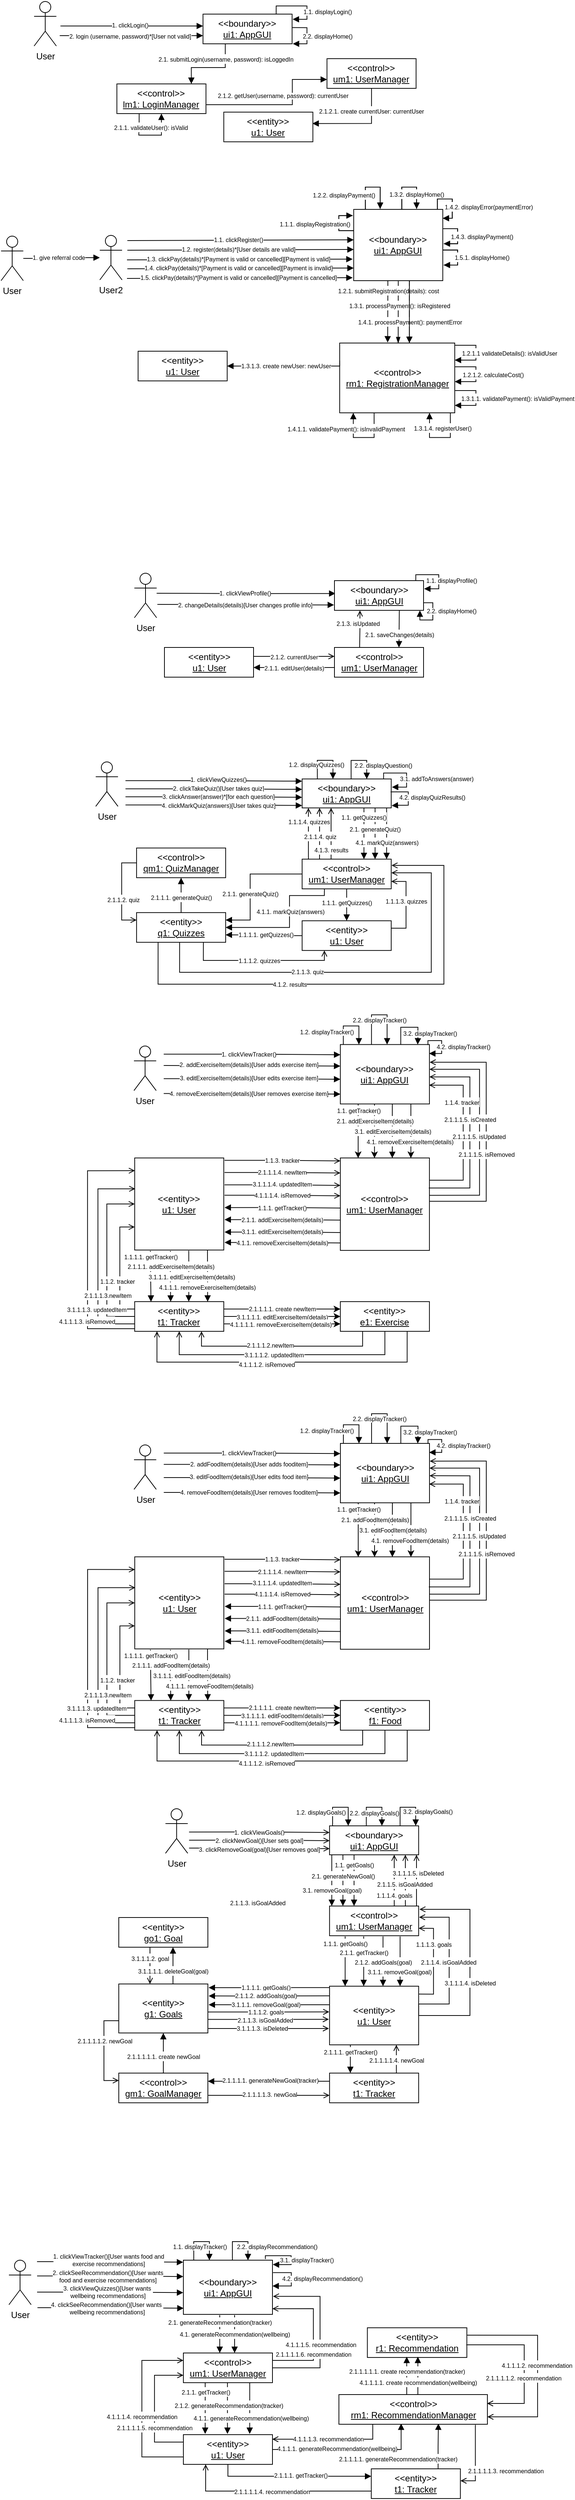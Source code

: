 <mxfile version="20.8.0" type="github">
  <diagram id="-1bJbAK5GgNlzDzoAg7J" name="Page-1">
    <mxGraphModel dx="-25" dy="378" grid="0" gridSize="10" guides="1" tooltips="1" connect="1" arrows="1" fold="1" page="0" pageScale="1" pageWidth="827" pageHeight="1169" math="0" shadow="0">
      <root>
        <mxCell id="0" />
        <mxCell id="1" parent="0" />
        <mxCell id="BDm3REAGpp8tmRv-bOrY-5" value="User" style="shape=umlActor;verticalLabelPosition=bottom;verticalAlign=top;html=1;outlineConnect=0;" parent="1" vertex="1">
          <mxGeometry x="899.93" y="20" width="30" height="60" as="geometry" />
        </mxCell>
        <mxCell id="BDm3REAGpp8tmRv-bOrY-6" style="edgeStyle=orthogonalEdgeStyle;rounded=0;orthogonalLoop=1;jettySize=auto;html=1;exitX=0.25;exitY=1;exitDx=0;exitDy=0;startArrow=none;startFill=0;endArrow=block;endFill=1;entryX=0.836;entryY=0.001;entryDx=0;entryDy=0;entryPerimeter=0;" parent="1" source="BDm3REAGpp8tmRv-bOrY-8" target="BDm3REAGpp8tmRv-bOrY-11" edge="1">
          <mxGeometry relative="1" as="geometry">
            <Array as="points">
              <mxPoint x="1157.73" y="109" />
              <mxPoint x="1111.73" y="109" />
            </Array>
            <mxPoint x="1111.73" y="124" as="targetPoint" />
          </mxGeometry>
        </mxCell>
        <mxCell id="BDm3REAGpp8tmRv-bOrY-7" value="&lt;span style=&quot;font-size: 8px;&quot;&gt;2.1. submitLogin(username,&amp;nbsp;&lt;/span&gt;&lt;span style=&quot;font-size: 8px;&quot;&gt;password): isLoggedIn&lt;/span&gt;" style="edgeLabel;html=1;align=center;verticalAlign=middle;resizable=0;points=[];" parent="BDm3REAGpp8tmRv-bOrY-6" vertex="1" connectable="0">
          <mxGeometry x="0.14" y="1" relative="1" as="geometry">
            <mxPoint x="25" y="-13" as="offset" />
          </mxGeometry>
        </mxCell>
        <mxCell id="BDm3REAGpp8tmRv-bOrY-8" value="&amp;lt;&amp;lt;boundary&amp;gt;&amp;gt;&lt;br&gt;&lt;u&gt;ui1: AppGUI&lt;/u&gt;" style="rounded=0;whiteSpace=wrap;html=1;" parent="1" vertex="1">
          <mxGeometry x="1127.43" y="37" width="120" height="40" as="geometry" />
        </mxCell>
        <mxCell id="BDm3REAGpp8tmRv-bOrY-11" value="&amp;lt;&amp;lt;control&amp;gt;&amp;gt;&lt;br&gt;&lt;u&gt;lm1: LoginManager&lt;/u&gt;" style="rounded=0;whiteSpace=wrap;html=1;" parent="1" vertex="1">
          <mxGeometry x="1011.43" y="131" width="120" height="40" as="geometry" />
        </mxCell>
        <mxCell id="BDm3REAGpp8tmRv-bOrY-12" value="&lt;span style=&quot;color: rgb(0, 0, 0); font-family: Helvetica; font-size: 8px; font-style: normal; font-variant-ligatures: normal; font-variant-caps: normal; font-weight: 400; letter-spacing: normal; orphans: 2; text-align: center; text-indent: 0px; text-transform: none; widows: 2; word-spacing: 0px; -webkit-text-stroke-width: 0px; background-color: rgb(255, 255, 255); text-decoration-thickness: initial; text-decoration-style: initial; text-decoration-color: initial; float: none; display: inline !important;&quot;&gt;2.1.2.1. create currentUser: currentUser&lt;/span&gt;" style="edgeStyle=orthogonalEdgeStyle;rounded=0;orthogonalLoop=1;jettySize=auto;html=1;entryX=0.995;entryY=0.383;entryDx=0;entryDy=0;startArrow=none;startFill=0;endArrow=block;endFill=1;exitX=0.5;exitY=1;exitDx=0;exitDy=0;entryPerimeter=0;" parent="1" source="BDm3REAGpp8tmRv-bOrY-13" target="BDm3REAGpp8tmRv-bOrY-16" edge="1">
          <mxGeometry x="-0.527" relative="1" as="geometry">
            <mxPoint as="offset" />
          </mxGeometry>
        </mxCell>
        <mxCell id="BDm3REAGpp8tmRv-bOrY-13" value="&amp;lt;&amp;lt;control&amp;gt;&amp;gt;&lt;br&gt;&lt;u&gt;um1: UserManager&lt;/u&gt;" style="rounded=0;whiteSpace=wrap;html=1;" parent="1" vertex="1">
          <mxGeometry x="1294.43" y="97" width="120" height="40" as="geometry" />
        </mxCell>
        <mxCell id="BDm3REAGpp8tmRv-bOrY-16" value="&amp;lt;&amp;lt;entity&amp;gt;&amp;gt;&lt;br&gt;&lt;u&gt;u1: User&lt;/u&gt;" style="rounded=0;whiteSpace=wrap;html=1;" parent="1" vertex="1">
          <mxGeometry x="1155.43" y="169" width="120" height="40" as="geometry" />
        </mxCell>
        <mxCell id="BDm3REAGpp8tmRv-bOrY-17" value="" style="endArrow=block;html=1;rounded=0;endFill=1;entryX=0;entryY=0.5;entryDx=0;entryDy=0;" parent="1" edge="1">
          <mxGeometry width="50" height="50" relative="1" as="geometry">
            <mxPoint x="935.43" y="53" as="sourcePoint" />
            <mxPoint x="1127.43" y="53" as="targetPoint" />
          </mxGeometry>
        </mxCell>
        <mxCell id="BDm3REAGpp8tmRv-bOrY-18" value="1. clickLogin()" style="edgeLabel;html=1;align=center;verticalAlign=middle;resizable=0;points=[];fontSize=8;" parent="BDm3REAGpp8tmRv-bOrY-17" vertex="1" connectable="0">
          <mxGeometry x="-0.302" y="-1" relative="1" as="geometry">
            <mxPoint x="26" y="-2" as="offset" />
          </mxGeometry>
        </mxCell>
        <mxCell id="BDm3REAGpp8tmRv-bOrY-19" style="edgeStyle=orthogonalEdgeStyle;rounded=0;orthogonalLoop=1;jettySize=auto;html=1;entryX=1;entryY=0.5;entryDx=0;entryDy=0;fontSize=8;startArrow=none;startFill=0;endArrow=block;endFill=1;exitX=0.821;exitY=0.002;exitDx=0;exitDy=0;exitPerimeter=0;" parent="1" source="BDm3REAGpp8tmRv-bOrY-8" edge="1">
          <mxGeometry relative="1" as="geometry">
            <mxPoint x="1247.431" y="20.003" as="sourcePoint" />
            <mxPoint x="1248.19" y="43.84" as="targetPoint" />
            <Array as="points">
              <mxPoint x="1226.43" y="26" />
              <mxPoint x="1267.43" y="26" />
              <mxPoint x="1267.43" y="44" />
              <mxPoint x="1248.43" y="44" />
            </Array>
          </mxGeometry>
        </mxCell>
        <mxCell id="BDm3REAGpp8tmRv-bOrY-20" value="1.1. displayLogin()" style="edgeLabel;html=1;align=center;verticalAlign=middle;resizable=0;points=[];fontSize=8;" parent="BDm3REAGpp8tmRv-bOrY-19" vertex="1" connectable="0">
          <mxGeometry x="-0.054" relative="1" as="geometry">
            <mxPoint x="37" y="8" as="offset" />
          </mxGeometry>
        </mxCell>
        <mxCell id="BDm3REAGpp8tmRv-bOrY-21" value="" style="endArrow=block;html=1;rounded=0;endFill=1;entryX=0;entryY=0.5;entryDx=0;entryDy=0;" parent="1" edge="1">
          <mxGeometry width="50" height="50" relative="1" as="geometry">
            <mxPoint x="934.43" y="66" as="sourcePoint" />
            <mxPoint x="1127.43" y="66" as="targetPoint" />
          </mxGeometry>
        </mxCell>
        <mxCell id="BDm3REAGpp8tmRv-bOrY-22" value="2. login (username, password)*[User not valid]" style="edgeLabel;html=1;align=center;verticalAlign=middle;resizable=0;points=[];fontSize=8;" parent="BDm3REAGpp8tmRv-bOrY-21" vertex="1" connectable="0">
          <mxGeometry x="-0.302" y="-1" relative="1" as="geometry">
            <mxPoint x="27" as="offset" />
          </mxGeometry>
        </mxCell>
        <mxCell id="BDm3REAGpp8tmRv-bOrY-23" style="edgeStyle=orthogonalEdgeStyle;rounded=0;orthogonalLoop=1;jettySize=auto;html=1;exitX=0.25;exitY=1;exitDx=0;exitDy=0;startArrow=none;startFill=0;endArrow=block;endFill=1;entryX=0.5;entryY=1;entryDx=0;entryDy=0;" parent="1" source="BDm3REAGpp8tmRv-bOrY-11" edge="1" target="BDm3REAGpp8tmRv-bOrY-11">
          <mxGeometry relative="1" as="geometry">
            <mxPoint x="1026.43" y="171" as="targetPoint" />
            <Array as="points">
              <mxPoint x="1041" y="184" />
              <mxPoint x="1041" y="184" />
              <mxPoint x="1041" y="200" />
              <mxPoint x="1071" y="200" />
            </Array>
          </mxGeometry>
        </mxCell>
        <mxCell id="BDm3REAGpp8tmRv-bOrY-24" value="&lt;span style=&quot;font-size: 8px;&quot;&gt;2.1.1. validateUser(): isValid&lt;/span&gt;" style="edgeLabel;html=1;align=center;verticalAlign=middle;resizable=0;points=[];" parent="BDm3REAGpp8tmRv-bOrY-23" vertex="1" connectable="0">
          <mxGeometry x="-0.189" y="1" relative="1" as="geometry">
            <mxPoint x="9" y="-10" as="offset" />
          </mxGeometry>
        </mxCell>
        <mxCell id="BDm3REAGpp8tmRv-bOrY-25" style="edgeStyle=orthogonalEdgeStyle;rounded=0;orthogonalLoop=1;jettySize=auto;html=1;entryX=1;entryY=0.5;entryDx=0;entryDy=0;fontSize=8;startArrow=none;startFill=0;endArrow=block;endFill=1;exitX=1.001;exitY=0.454;exitDx=0;exitDy=0;exitPerimeter=0;" parent="1" source="BDm3REAGpp8tmRv-bOrY-8" edge="1">
          <mxGeometry relative="1" as="geometry">
            <mxPoint x="1248.67" y="53.16" as="sourcePoint" />
            <mxPoint x="1248.43" y="77" as="targetPoint" />
            <Array as="points">
              <mxPoint x="1267.43" y="55" />
              <mxPoint x="1267.43" y="77" />
            </Array>
          </mxGeometry>
        </mxCell>
        <mxCell id="BDm3REAGpp8tmRv-bOrY-26" value="2.2. displayHome()" style="edgeLabel;html=1;align=center;verticalAlign=middle;resizable=0;points=[];fontSize=8;" parent="BDm3REAGpp8tmRv-bOrY-25" vertex="1" connectable="0">
          <mxGeometry x="-0.054" relative="1" as="geometry">
            <mxPoint x="27" y="3" as="offset" />
          </mxGeometry>
        </mxCell>
        <mxCell id="BDm3REAGpp8tmRv-bOrY-27" value="" style="endArrow=block;html=1;rounded=0;endFill=1;entryX=0;entryY=0.5;entryDx=0;entryDy=0;exitX=1;exitY=0.5;exitDx=0;exitDy=0;edgeStyle=orthogonalEdgeStyle;" parent="1" edge="1">
          <mxGeometry width="50" height="50" relative="1" as="geometry">
            <mxPoint x="1131.43" y="159" as="sourcePoint" />
            <mxPoint x="1294.43" y="125" as="targetPoint" />
            <Array as="points">
              <mxPoint x="1247.73" y="159" />
              <mxPoint x="1247.73" y="125" />
            </Array>
          </mxGeometry>
        </mxCell>
        <mxCell id="BDm3REAGpp8tmRv-bOrY-28" value="2.1.2. getUser(username, password): currentUser" style="edgeLabel;html=1;align=center;verticalAlign=middle;resizable=0;points=[];fontSize=8;" parent="BDm3REAGpp8tmRv-bOrY-27" vertex="1" connectable="0">
          <mxGeometry x="-0.302" y="-1" relative="1" as="geometry">
            <mxPoint x="34" y="-13" as="offset" />
          </mxGeometry>
        </mxCell>
        <mxCell id="BDm3REAGpp8tmRv-bOrY-29" value="User2" style="shape=umlActor;verticalLabelPosition=bottom;verticalAlign=top;html=1;outlineConnect=0;" parent="1" vertex="1">
          <mxGeometry x="988.41" y="335" width="30" height="60" as="geometry" />
        </mxCell>
        <mxCell id="BDm3REAGpp8tmRv-bOrY-30" value="&amp;lt;&amp;lt;boundary&amp;gt;&amp;gt;&lt;br&gt;&lt;u&gt;ui1: AppGUI&lt;/u&gt;" style="rounded=0;whiteSpace=wrap;html=1;" parent="1" vertex="1">
          <mxGeometry x="1330.41" y="300" width="120" height="96" as="geometry" />
        </mxCell>
        <mxCell id="BDm3REAGpp8tmRv-bOrY-31" style="edgeStyle=orthogonalEdgeStyle;rounded=0;orthogonalLoop=1;jettySize=auto;html=1;exitX=1;exitY=0.5;exitDx=0;exitDy=0;startArrow=none;startFill=0;endArrow=block;endFill=1;entryX=1;entryY=1;entryDx=0;entryDy=0;" parent="1" edge="1">
          <mxGeometry relative="1" as="geometry">
            <mxPoint x="1466.55" y="503" as="targetPoint" />
            <mxPoint x="1466.55" y="483" as="sourcePoint" />
            <Array as="points">
              <mxPoint x="1495.05" y="483" />
              <mxPoint x="1495.05" y="503" />
            </Array>
          </mxGeometry>
        </mxCell>
        <mxCell id="BDm3REAGpp8tmRv-bOrY-32" value="&lt;span style=&quot;font-size: 8px;&quot;&gt;1.2.1.1 validateDetails():&amp;nbsp;&lt;/span&gt;&lt;span style=&quot;font-size: 8px;&quot;&gt;isValidUser&lt;/span&gt;" style="edgeLabel;html=1;align=center;verticalAlign=middle;resizable=0;points=[];" parent="BDm3REAGpp8tmRv-bOrY-31" vertex="1" connectable="0">
          <mxGeometry x="-0.145" y="-1" relative="1" as="geometry">
            <mxPoint x="46" y="5" as="offset" />
          </mxGeometry>
        </mxCell>
        <mxCell id="BDm3REAGpp8tmRv-bOrY-33" value="&amp;lt;&amp;lt;control&amp;gt;&amp;gt;&lt;br&gt;&lt;u&gt;rm1: RegistrationManager&lt;/u&gt;" style="rounded=0;whiteSpace=wrap;html=1;" parent="1" vertex="1">
          <mxGeometry x="1311.55" y="480" width="155" height="94" as="geometry" />
        </mxCell>
        <mxCell id="BDm3REAGpp8tmRv-bOrY-34" value="&amp;lt;&amp;lt;entity&amp;gt;&amp;gt;&lt;br&gt;&lt;u&gt;u1: User&lt;/u&gt;" style="rounded=0;whiteSpace=wrap;html=1;" parent="1" vertex="1">
          <mxGeometry x="1040.0" y="491" width="120" height="40" as="geometry" />
        </mxCell>
        <mxCell id="BDm3REAGpp8tmRv-bOrY-35" value="" style="edgeStyle=orthogonalEdgeStyle;rounded=0;orthogonalLoop=1;jettySize=auto;html=1;startArrow=none;startFill=0;endArrow=block;endFill=1;" parent="1" source="BDm3REAGpp8tmRv-bOrY-37" target="BDm3REAGpp8tmRv-bOrY-29" edge="1">
          <mxGeometry relative="1" as="geometry">
            <mxPoint x="983.41" y="365" as="targetPoint" />
          </mxGeometry>
        </mxCell>
        <mxCell id="BDm3REAGpp8tmRv-bOrY-36" value="&lt;span style=&quot;font-size: 8px;&quot;&gt;1. give referral code&lt;/span&gt;" style="edgeLabel;html=1;align=center;verticalAlign=middle;resizable=0;points=[];" parent="BDm3REAGpp8tmRv-bOrY-35" vertex="1" connectable="0">
          <mxGeometry x="-0.151" relative="1" as="geometry">
            <mxPoint x="3" y="-2" as="offset" />
          </mxGeometry>
        </mxCell>
        <mxCell id="BDm3REAGpp8tmRv-bOrY-37" value="User" style="shape=umlActor;verticalLabelPosition=bottom;verticalAlign=top;html=1;outlineConnect=0;" parent="1" vertex="1">
          <mxGeometry x="855.41" y="336" width="30" height="60" as="geometry" />
        </mxCell>
        <mxCell id="BDm3REAGpp8tmRv-bOrY-40" style="edgeStyle=orthogonalEdgeStyle;rounded=0;orthogonalLoop=1;jettySize=auto;html=1;exitX=0.125;exitY=0;exitDx=0;exitDy=0;startArrow=none;startFill=0;endArrow=blockThin;endFill=1;entryX=0.291;entryY=-0.01;entryDx=0;entryDy=0;exitPerimeter=0;entryPerimeter=0;" parent="1" edge="1">
          <mxGeometry relative="1" as="geometry">
            <mxPoint x="1366.05" y="299.37" as="targetPoint" />
            <mxPoint x="1346.13" y="300" as="sourcePoint" />
            <Array as="points">
              <mxPoint x="1346.13" y="270" />
              <mxPoint x="1366.13" y="270" />
            </Array>
          </mxGeometry>
        </mxCell>
        <mxCell id="BDm3REAGpp8tmRv-bOrY-41" value="&lt;span style=&quot;font-size: 8px;&quot;&gt;1.2.2. displayPayment()&lt;/span&gt;" style="edgeLabel;html=1;align=center;verticalAlign=middle;resizable=0;points=[];" parent="BDm3REAGpp8tmRv-bOrY-40" vertex="1" connectable="0">
          <mxGeometry x="-0.145" y="-1" relative="1" as="geometry">
            <mxPoint x="-33" y="9" as="offset" />
          </mxGeometry>
        </mxCell>
        <mxCell id="BDm3REAGpp8tmRv-bOrY-42" style="edgeStyle=orthogonalEdgeStyle;rounded=0;orthogonalLoop=1;jettySize=auto;html=1;exitX=0.125;exitY=0;exitDx=0;exitDy=0;startArrow=none;startFill=0;endArrow=blockThin;endFill=1;entryX=0.291;entryY=-0.01;entryDx=0;entryDy=0;exitPerimeter=0;entryPerimeter=0;" parent="1" edge="1">
          <mxGeometry relative="1" as="geometry">
            <mxPoint x="1415.13" y="299.37" as="targetPoint" />
            <mxPoint x="1395.21" y="300" as="sourcePoint" />
            <Array as="points">
              <mxPoint x="1395.21" y="270" />
              <mxPoint x="1415.21" y="270" />
            </Array>
          </mxGeometry>
        </mxCell>
        <mxCell id="BDm3REAGpp8tmRv-bOrY-43" value="&lt;span style=&quot;font-size: 8px;&quot;&gt;1.3.2. displayHome()&lt;/span&gt;" style="edgeLabel;html=1;align=center;verticalAlign=middle;resizable=0;points=[];" parent="BDm3REAGpp8tmRv-bOrY-42" vertex="1" connectable="0">
          <mxGeometry x="-0.145" y="-1" relative="1" as="geometry">
            <mxPoint x="16" y="8" as="offset" />
          </mxGeometry>
        </mxCell>
        <mxCell id="BDm3REAGpp8tmRv-bOrY-44" style="edgeStyle=orthogonalEdgeStyle;rounded=0;orthogonalLoop=1;jettySize=auto;html=1;exitX=0.125;exitY=0;exitDx=0;exitDy=0;startArrow=none;startFill=0;endArrow=blockThin;endFill=1;entryX=0.993;entryY=0.19;entryDx=0;entryDy=0;exitPerimeter=0;entryPerimeter=0;" parent="1" edge="1">
          <mxGeometry relative="1" as="geometry">
            <mxPoint x="1450.29" y="311.97" as="targetPoint" />
            <mxPoint x="1443.13" y="300" as="sourcePoint" />
            <Array as="points">
              <mxPoint x="1443.13" y="286" />
              <mxPoint x="1463.13" y="286" />
              <mxPoint x="1463.13" y="312" />
            </Array>
          </mxGeometry>
        </mxCell>
        <mxCell id="BDm3REAGpp8tmRv-bOrY-45" value="&lt;span style=&quot;font-size: 8px;&quot;&gt;1.4.2.&amp;nbsp;&lt;/span&gt;&lt;span style=&quot;font-size: 8px;&quot;&gt;displayError(paymentError)&lt;/span&gt;" style="edgeLabel;html=1;align=center;verticalAlign=middle;resizable=0;points=[];" parent="BDm3REAGpp8tmRv-bOrY-44" vertex="1" connectable="0">
          <mxGeometry x="-0.145" y="-1" relative="1" as="geometry">
            <mxPoint x="52" y="9" as="offset" />
          </mxGeometry>
        </mxCell>
        <mxCell id="BDm3REAGpp8tmRv-bOrY-46" style="edgeStyle=orthogonalEdgeStyle;rounded=0;orthogonalLoop=1;jettySize=auto;html=1;startArrow=none;startFill=0;endArrow=blockThin;endFill=1;entryX=1.01;entryY=0.577;entryDx=0;entryDy=0;entryPerimeter=0;exitX=1;exitY=0.25;exitDx=0;exitDy=0;" parent="1" edge="1">
          <mxGeometry relative="1" as="geometry">
            <mxPoint x="1451.61" y="346.601" as="targetPoint" />
            <mxPoint x="1450.41" y="326" as="sourcePoint" />
            <Array as="points">
              <mxPoint x="1470.41" y="326.25" />
              <mxPoint x="1470.41" y="346.25" />
              <mxPoint x="1451.41" y="346.25" />
            </Array>
          </mxGeometry>
        </mxCell>
        <mxCell id="BDm3REAGpp8tmRv-bOrY-47" value="&lt;span style=&quot;font-size: 8px;&quot;&gt;1.4.3.&amp;nbsp;&lt;/span&gt;&lt;span style=&quot;font-size: 8px;&quot;&gt;displayPayment()&lt;/span&gt;" style="edgeLabel;html=1;align=center;verticalAlign=middle;resizable=0;points=[];" parent="BDm3REAGpp8tmRv-bOrY-46" vertex="1" connectable="0">
          <mxGeometry x="-0.145" y="-1" relative="1" as="geometry">
            <mxPoint x="33" y="4" as="offset" />
          </mxGeometry>
        </mxCell>
        <mxCell id="BDm3REAGpp8tmRv-bOrY-48" style="edgeStyle=orthogonalEdgeStyle;rounded=0;orthogonalLoop=1;jettySize=auto;html=1;startArrow=none;startFill=0;endArrow=blockThin;endFill=1;entryX=1.01;entryY=0.577;entryDx=0;entryDy=0;entryPerimeter=0;exitX=1;exitY=0.25;exitDx=0;exitDy=0;" parent="1" edge="1">
          <mxGeometry relative="1" as="geometry">
            <mxPoint x="1451.61" y="375.301" as="targetPoint" />
            <mxPoint x="1450.41" y="354.7" as="sourcePoint" />
            <Array as="points">
              <mxPoint x="1470.41" y="354.95" />
              <mxPoint x="1470.41" y="374.95" />
              <mxPoint x="1451.41" y="374.95" />
            </Array>
          </mxGeometry>
        </mxCell>
        <mxCell id="BDm3REAGpp8tmRv-bOrY-49" value="&lt;span style=&quot;font-size: 8px;&quot;&gt;1.5.1. displayHome()&lt;/span&gt;" style="edgeLabel;html=1;align=center;verticalAlign=middle;resizable=0;points=[];" parent="BDm3REAGpp8tmRv-bOrY-48" vertex="1" connectable="0">
          <mxGeometry x="-0.145" y="-1" relative="1" as="geometry">
            <mxPoint x="33" y="4" as="offset" />
          </mxGeometry>
        </mxCell>
        <mxCell id="BDm3REAGpp8tmRv-bOrY-50" style="edgeStyle=orthogonalEdgeStyle;rounded=0;orthogonalLoop=1;jettySize=auto;html=1;startArrow=none;startFill=0;endArrow=blockThin;endFill=1;entryX=1.01;entryY=0.577;entryDx=0;entryDy=0;entryPerimeter=0;exitX=1;exitY=0.25;exitDx=0;exitDy=0;" parent="1" edge="1">
          <mxGeometry relative="1" as="geometry">
            <mxPoint x="1329.208" y="308" as="targetPoint" />
            <mxPoint x="1330.408" y="328.601" as="sourcePoint" />
            <Array as="points">
              <mxPoint x="1310.408" y="328.351" />
              <mxPoint x="1310.408" y="308.351" />
              <mxPoint x="1329.408" y="308.351" />
            </Array>
          </mxGeometry>
        </mxCell>
        <mxCell id="BDm3REAGpp8tmRv-bOrY-51" value="&lt;span style=&quot;font-size: 8px;&quot;&gt;1.1.1. displayRegistration()&lt;/span&gt;" style="edgeLabel;html=1;align=center;verticalAlign=middle;resizable=0;points=[];" parent="BDm3REAGpp8tmRv-bOrY-50" vertex="1" connectable="0">
          <mxGeometry x="-0.145" y="-1" relative="1" as="geometry">
            <mxPoint x="-34" y="-4" as="offset" />
          </mxGeometry>
        </mxCell>
        <mxCell id="BDm3REAGpp8tmRv-bOrY-56" value="" style="endArrow=block;html=1;rounded=0;endFill=1;entryX=0;entryY=0.25;entryDx=0;entryDy=0;" parent="1" edge="1">
          <mxGeometry width="50" height="50" relative="1" as="geometry">
            <mxPoint x="1025.565" y="342.0" as="sourcePoint" />
            <mxPoint x="1330.41" y="341" as="targetPoint" />
          </mxGeometry>
        </mxCell>
        <mxCell id="BDm3REAGpp8tmRv-bOrY-57" value="1.1. clickRegister()" style="edgeLabel;html=1;align=center;verticalAlign=middle;resizable=0;points=[];fontSize=8;" parent="BDm3REAGpp8tmRv-bOrY-56" vertex="1" connectable="0">
          <mxGeometry x="-0.302" y="-1" relative="1" as="geometry">
            <mxPoint x="43" y="-2" as="offset" />
          </mxGeometry>
        </mxCell>
        <mxCell id="BDm3REAGpp8tmRv-bOrY-58" value="" style="endArrow=block;html=1;rounded=0;endFill=1;entryX=0;entryY=0.575;entryDx=0;entryDy=0;entryPerimeter=0;" parent="1" edge="1">
          <mxGeometry width="50" height="50" relative="1" as="geometry">
            <mxPoint x="1025.565" y="355" as="sourcePoint" />
            <mxPoint x="1330.41" y="354" as="targetPoint" />
          </mxGeometry>
        </mxCell>
        <mxCell id="BDm3REAGpp8tmRv-bOrY-59" value="1.2. register(details)*[User details are valid]" style="edgeLabel;html=1;align=center;verticalAlign=middle;resizable=0;points=[];fontSize=8;" parent="BDm3REAGpp8tmRv-bOrY-58" vertex="1" connectable="0">
          <mxGeometry x="-0.302" y="-1" relative="1" as="geometry">
            <mxPoint x="43" y="-2" as="offset" />
          </mxGeometry>
        </mxCell>
        <mxCell id="BDm3REAGpp8tmRv-bOrY-60" value="" style="endArrow=block;html=1;rounded=0;endFill=1;" parent="1" edge="1">
          <mxGeometry width="50" height="50" relative="1" as="geometry">
            <mxPoint x="1025.05" y="368" as="sourcePoint" />
            <mxPoint x="1328.979" y="367.0" as="targetPoint" />
          </mxGeometry>
        </mxCell>
        <mxCell id="BDm3REAGpp8tmRv-bOrY-61" value="1.3. clickPay(details)*[Payment is valid or cancelled][Payment is valid]" style="edgeLabel;html=1;align=center;verticalAlign=middle;resizable=0;points=[];fontSize=8;" parent="BDm3REAGpp8tmRv-bOrY-60" vertex="1" connectable="0">
          <mxGeometry x="-0.302" y="-1" relative="1" as="geometry">
            <mxPoint x="44" y="-2" as="offset" />
          </mxGeometry>
        </mxCell>
        <mxCell id="BDm3REAGpp8tmRv-bOrY-62" value="" style="endArrow=block;html=1;rounded=0;endFill=1;entryX=0;entryY=0.575;entryDx=0;entryDy=0;entryPerimeter=0;" parent="1" edge="1">
          <mxGeometry width="50" height="50" relative="1" as="geometry">
            <mxPoint x="1025.565" y="380" as="sourcePoint" />
            <mxPoint x="1330.41" y="379" as="targetPoint" />
          </mxGeometry>
        </mxCell>
        <mxCell id="BDm3REAGpp8tmRv-bOrY-63" value="1.4. clickPay(details)*[Payment is valid or cancelled][Payment is invalid]" style="edgeLabel;html=1;align=center;verticalAlign=middle;resizable=0;points=[];fontSize=8;" parent="BDm3REAGpp8tmRv-bOrY-62" vertex="1" connectable="0">
          <mxGeometry x="-0.302" y="-1" relative="1" as="geometry">
            <mxPoint x="43" y="-2" as="offset" />
          </mxGeometry>
        </mxCell>
        <mxCell id="BDm3REAGpp8tmRv-bOrY-64" value="" style="endArrow=block;html=1;rounded=0;endFill=1;" parent="1" edge="1">
          <mxGeometry width="50" height="50" relative="1" as="geometry">
            <mxPoint x="1025.05" y="393" as="sourcePoint" />
            <mxPoint x="1328.979" y="392.0" as="targetPoint" />
          </mxGeometry>
        </mxCell>
        <mxCell id="BDm3REAGpp8tmRv-bOrY-65" value="1.5. clickPay(details)*[Payment is valid or cancelled][Payment is cancelled]" style="edgeLabel;html=1;align=center;verticalAlign=middle;resizable=0;points=[];fontSize=8;" parent="BDm3REAGpp8tmRv-bOrY-64" vertex="1" connectable="0">
          <mxGeometry x="-0.302" y="-1" relative="1" as="geometry">
            <mxPoint x="44" y="-2" as="offset" />
          </mxGeometry>
        </mxCell>
        <mxCell id="BDm3REAGpp8tmRv-bOrY-66" style="edgeStyle=orthogonalEdgeStyle;rounded=0;orthogonalLoop=1;jettySize=auto;html=1;exitX=1;exitY=0.5;exitDx=0;exitDy=0;startArrow=none;startFill=0;endArrow=block;endFill=1;entryX=1;entryY=1;entryDx=0;entryDy=0;" parent="1" edge="1">
          <mxGeometry relative="1" as="geometry">
            <mxPoint x="1466.55" y="532" as="targetPoint" />
            <mxPoint x="1466.55" y="512" as="sourcePoint" />
            <Array as="points">
              <mxPoint x="1495.05" y="512" />
              <mxPoint x="1495.05" y="532" />
            </Array>
          </mxGeometry>
        </mxCell>
        <mxCell id="BDm3REAGpp8tmRv-bOrY-67" value="&lt;span style=&quot;font-size: 8px;&quot;&gt;1.2.1.2.&amp;nbsp;&lt;/span&gt;&lt;span style=&quot;font-size: 8px;&quot;&gt;calculateCost()&lt;/span&gt;" style="edgeLabel;html=1;align=center;verticalAlign=middle;resizable=0;points=[];" parent="BDm3REAGpp8tmRv-bOrY-66" vertex="1" connectable="0">
          <mxGeometry x="-0.145" y="-1" relative="1" as="geometry">
            <mxPoint x="24" y="5" as="offset" />
          </mxGeometry>
        </mxCell>
        <mxCell id="BDm3REAGpp8tmRv-bOrY-70" style="edgeStyle=orthogonalEdgeStyle;rounded=0;orthogonalLoop=1;jettySize=auto;html=1;exitX=1;exitY=0.5;exitDx=0;exitDy=0;startArrow=none;startFill=0;endArrow=block;endFill=1;entryX=1;entryY=1;entryDx=0;entryDy=0;" parent="1" edge="1">
          <mxGeometry x="0.642" y="21" relative="1" as="geometry">
            <mxPoint x="1466.55" y="564.0" as="targetPoint" />
            <mxPoint x="1466.55" y="544.0" as="sourcePoint" />
            <Array as="points">
              <mxPoint x="1495.05" y="544" />
              <mxPoint x="1495.05" y="564" />
            </Array>
            <mxPoint as="offset" />
          </mxGeometry>
        </mxCell>
        <mxCell id="BDm3REAGpp8tmRv-bOrY-71" value="&lt;span style=&quot;font-size: 8px;&quot;&gt;1.3.1.1. validatePayment():&amp;nbsp;&lt;/span&gt;&lt;span style=&quot;font-size: 8px;&quot;&gt;isValidPayment&lt;/span&gt;" style="edgeLabel;html=1;align=center;verticalAlign=middle;resizable=0;points=[];" parent="BDm3REAGpp8tmRv-bOrY-70" vertex="1" connectable="0">
          <mxGeometry x="-0.145" y="-1" relative="1" as="geometry">
            <mxPoint x="57" y="5" as="offset" />
          </mxGeometry>
        </mxCell>
        <mxCell id="BDm3REAGpp8tmRv-bOrY-72" style="edgeStyle=orthogonalEdgeStyle;rounded=0;orthogonalLoop=1;jettySize=auto;html=1;startArrow=none;startFill=0;endArrow=block;endFill=1;entryX=0.661;entryY=0.992;entryDx=0;entryDy=0;entryPerimeter=0;" parent="1" edge="1">
          <mxGeometry x="0.649" y="-2" relative="1" as="geometry">
            <mxPoint x="1432.535" y="574" as="targetPoint" />
            <mxPoint x="1460.58" y="574.32" as="sourcePoint" />
            <Array as="points">
              <mxPoint x="1460.58" y="607.32" />
              <mxPoint x="1432.58" y="607.32" />
            </Array>
            <mxPoint as="offset" />
          </mxGeometry>
        </mxCell>
        <mxCell id="BDm3REAGpp8tmRv-bOrY-73" value="&lt;span style=&quot;font-size: 8px;&quot;&gt;1.3.1.4. registerUser()&lt;/span&gt;" style="edgeLabel;html=1;align=center;verticalAlign=middle;resizable=0;points=[];" parent="BDm3REAGpp8tmRv-bOrY-72" vertex="1" connectable="0">
          <mxGeometry x="-0.145" y="-1" relative="1" as="geometry">
            <mxPoint x="-3" y="-13" as="offset" />
          </mxGeometry>
        </mxCell>
        <mxCell id="BDm3REAGpp8tmRv-bOrY-74" style="edgeStyle=orthogonalEdgeStyle;rounded=0;orthogonalLoop=1;jettySize=auto;html=1;startArrow=none;startFill=0;endArrow=block;endFill=1;entryX=0.661;entryY=0.992;entryDx=0;entryDy=0;entryPerimeter=0;" parent="1" edge="1">
          <mxGeometry x="0.649" y="-2" relative="1" as="geometry">
            <mxPoint x="1329.865" y="574" as="targetPoint" />
            <mxPoint x="1357.91" y="574.32" as="sourcePoint" />
            <Array as="points">
              <mxPoint x="1357.91" y="607.32" />
              <mxPoint x="1329.91" y="607.32" />
            </Array>
            <mxPoint as="offset" />
          </mxGeometry>
        </mxCell>
        <mxCell id="BDm3REAGpp8tmRv-bOrY-75" value="&lt;span style=&quot;font-size: 8px;&quot;&gt;1.4.1.1. validatePayment():&amp;nbsp;&lt;/span&gt;&lt;span style=&quot;font-size: 8px;&quot;&gt;isInvalidPayment&lt;/span&gt;" style="edgeLabel;html=1;align=center;verticalAlign=middle;resizable=0;points=[];" parent="BDm3REAGpp8tmRv-bOrY-74" vertex="1" connectable="0">
          <mxGeometry x="-0.145" y="-1" relative="1" as="geometry">
            <mxPoint x="-31" y="-12" as="offset" />
          </mxGeometry>
        </mxCell>
        <mxCell id="BDm3REAGpp8tmRv-bOrY-78" style="edgeStyle=orthogonalEdgeStyle;rounded=0;orthogonalLoop=1;jettySize=auto;html=1;entryX=1;entryY=0.5;entryDx=0;entryDy=0;startArrow=none;startFill=0;endArrow=block;endFill=1;exitX=0;exitY=0.25;exitDx=0;exitDy=0;" parent="1" edge="1" target="BDm3REAGpp8tmRv-bOrY-34" source="BDm3REAGpp8tmRv-bOrY-33">
          <mxGeometry relative="1" as="geometry">
            <mxPoint x="1311.395" y="539.052" as="sourcePoint" />
            <mxPoint x="1173.35" y="539" as="targetPoint" />
            <Array as="points">
              <mxPoint x="1160.64" y="511" />
            </Array>
          </mxGeometry>
        </mxCell>
        <mxCell id="BDm3REAGpp8tmRv-bOrY-79" value="&lt;span style=&quot;font-size: 8px;&quot;&gt;1.3.1.3. create newUser: newUser&lt;/span&gt;" style="edgeLabel;html=1;align=center;verticalAlign=middle;resizable=0;points=[];" parent="BDm3REAGpp8tmRv-bOrY-78" vertex="1" connectable="0">
          <mxGeometry x="0.223" y="-1" relative="1" as="geometry">
            <mxPoint x="17" as="offset" />
          </mxGeometry>
        </mxCell>
        <mxCell id="BDm3REAGpp8tmRv-bOrY-91" style="edgeStyle=orthogonalEdgeStyle;rounded=0;orthogonalLoop=1;jettySize=auto;html=1;entryX=0.011;entryY=0.433;entryDx=0;entryDy=0;startArrow=none;startFill=0;endArrow=block;endFill=1;entryPerimeter=0;" parent="1" target="BDm3REAGpp8tmRv-bOrY-96" edge="1">
          <mxGeometry relative="1" as="geometry">
            <mxPoint x="1065.0" y="817" as="sourcePoint" />
            <mxPoint x="1174" y="817" as="targetPoint" />
          </mxGeometry>
        </mxCell>
        <mxCell id="BDm3REAGpp8tmRv-bOrY-92" value="&lt;span style=&quot;font-size: 8px;&quot;&gt;1. clickViewProfile()&lt;/span&gt;" style="edgeLabel;html=1;align=center;verticalAlign=middle;resizable=0;points=[];" parent="BDm3REAGpp8tmRv-bOrY-91" vertex="1" connectable="0">
          <mxGeometry x="-0.326" y="-1" relative="1" as="geometry">
            <mxPoint x="38" y="-3" as="offset" />
          </mxGeometry>
        </mxCell>
        <mxCell id="BDm3REAGpp8tmRv-bOrY-93" value="User" style="shape=umlActor;verticalLabelPosition=bottom;verticalAlign=top;html=1;outlineConnect=0;" parent="1" vertex="1">
          <mxGeometry x="1035" y="790" width="30" height="60" as="geometry" />
        </mxCell>
        <mxCell id="BDm3REAGpp8tmRv-bOrY-94" style="edgeStyle=orthogonalEdgeStyle;rounded=0;orthogonalLoop=1;jettySize=auto;html=1;entryX=0.5;entryY=0;entryDx=0;entryDy=0;startArrow=none;startFill=0;endArrow=block;endFill=1;exitX=0.728;exitY=0.996;exitDx=0;exitDy=0;exitPerimeter=0;" parent="1" source="BDm3REAGpp8tmRv-bOrY-96" edge="1">
          <mxGeometry x="0.269" y="16" relative="1" as="geometry">
            <mxPoint x="1391.401" y="851" as="sourcePoint" />
            <mxPoint x="1391.4" y="890" as="targetPoint" />
            <mxPoint as="offset" />
          </mxGeometry>
        </mxCell>
        <mxCell id="BDm3REAGpp8tmRv-bOrY-95" value="&lt;span style=&quot;font-size: 8px;&quot;&gt;2.1. saveChanges(details)&lt;/span&gt;" style="edgeLabel;html=1;align=center;verticalAlign=middle;resizable=0;points=[];" parent="BDm3REAGpp8tmRv-bOrY-94" vertex="1" connectable="0">
          <mxGeometry x="-0.241" y="1" relative="1" as="geometry">
            <mxPoint x="-1" y="13" as="offset" />
          </mxGeometry>
        </mxCell>
        <mxCell id="BDm3REAGpp8tmRv-bOrY-96" value="&amp;lt;&amp;lt;boundary&amp;gt;&amp;gt;&lt;br&gt;&lt;u&gt;ui1: AppGUI&lt;/u&gt;" style="rounded=0;whiteSpace=wrap;html=1;" parent="1" vertex="1">
          <mxGeometry x="1304.5" y="800" width="120" height="40" as="geometry" />
        </mxCell>
        <mxCell id="BDm3REAGpp8tmRv-bOrY-97" style="edgeStyle=orthogonalEdgeStyle;rounded=0;orthogonalLoop=1;jettySize=auto;html=1;startArrow=none;startFill=0;endArrow=block;endFill=1;" parent="1" edge="1">
          <mxGeometry relative="1" as="geometry">
            <mxPoint x="1304.5" y="917" as="sourcePoint" />
            <mxPoint x="1195.5" y="917" as="targetPoint" />
          </mxGeometry>
        </mxCell>
        <mxCell id="BDm3REAGpp8tmRv-bOrY-98" value="&lt;span style=&quot;font-size: 8px;&quot;&gt;2.1.1. editUser(details)&lt;/span&gt;" style="edgeLabel;html=1;align=center;verticalAlign=middle;resizable=0;points=[];" parent="BDm3REAGpp8tmRv-bOrY-97" vertex="1" connectable="0">
          <mxGeometry x="0.278" relative="1" as="geometry">
            <mxPoint x="15" as="offset" />
          </mxGeometry>
        </mxCell>
        <mxCell id="BDm3REAGpp8tmRv-bOrY-99" value="&amp;lt;&amp;lt;control&amp;gt;&amp;gt;&lt;br&gt;&lt;u&gt;um1: UserManager&lt;/u&gt;" style="rounded=0;whiteSpace=wrap;html=1;" parent="1" vertex="1">
          <mxGeometry x="1304.5" y="890" width="120" height="40" as="geometry" />
        </mxCell>
        <mxCell id="BDm3REAGpp8tmRv-bOrY-100" value="&amp;lt;&amp;lt;entity&amp;gt;&amp;gt;&lt;br&gt;&lt;u&gt;u1: User&lt;/u&gt;" style="rounded=0;whiteSpace=wrap;html=1;" parent="1" vertex="1">
          <mxGeometry x="1075.5" y="890" width="120" height="40" as="geometry" />
        </mxCell>
        <mxCell id="BDm3REAGpp8tmRv-bOrY-101" style="edgeStyle=orthogonalEdgeStyle;rounded=0;orthogonalLoop=1;jettySize=auto;html=1;startArrow=none;startFill=0;endArrow=block;endFill=1;entryX=-0.005;entryY=0.818;entryDx=0;entryDy=0;entryPerimeter=0;" parent="1" target="BDm3REAGpp8tmRv-bOrY-96" edge="1">
          <mxGeometry relative="1" as="geometry">
            <mxPoint x="1066.0" y="832" as="sourcePoint" />
            <mxPoint x="1211" y="841" as="targetPoint" />
          </mxGeometry>
        </mxCell>
        <mxCell id="BDm3REAGpp8tmRv-bOrY-102" value="&lt;span style=&quot;font-size: 8px;&quot;&gt;2. changeDetails(details)[User changes profile info]&lt;/span&gt;" style="edgeLabel;html=1;align=center;verticalAlign=middle;resizable=0;points=[];" parent="BDm3REAGpp8tmRv-bOrY-101" vertex="1" connectable="0">
          <mxGeometry x="-0.326" y="-1" relative="1" as="geometry">
            <mxPoint x="38" y="-2" as="offset" />
          </mxGeometry>
        </mxCell>
        <mxCell id="BDm3REAGpp8tmRv-bOrY-103" style="edgeStyle=orthogonalEdgeStyle;rounded=0;orthogonalLoop=1;jettySize=auto;html=1;entryX=1;entryY=0.5;entryDx=0;entryDy=0;fontSize=8;startArrow=none;startFill=0;endArrow=block;endFill=1;exitX=0.913;exitY=0;exitDx=0;exitDy=0;exitPerimeter=0;" parent="1" source="BDm3REAGpp8tmRv-bOrY-96" edge="1">
          <mxGeometry x="0.366" y="429" relative="1" as="geometry">
            <mxPoint x="1424.501" y="787.003" as="sourcePoint" />
            <mxPoint x="1425.26" y="810.84" as="targetPoint" />
            <Array as="points">
              <mxPoint x="1414.0" y="792" />
              <mxPoint x="1445.0" y="792" />
              <mxPoint x="1445.0" y="811" />
              <mxPoint x="1425.0" y="811" />
            </Array>
            <mxPoint as="offset" />
          </mxGeometry>
        </mxCell>
        <mxCell id="BDm3REAGpp8tmRv-bOrY-104" value="1.1. displayProfile()" style="edgeLabel;html=1;align=center;verticalAlign=middle;resizable=0;points=[];fontSize=8;" parent="BDm3REAGpp8tmRv-bOrY-103" vertex="1" connectable="0">
          <mxGeometry x="-0.054" relative="1" as="geometry">
            <mxPoint x="19" y="8" as="offset" />
          </mxGeometry>
        </mxCell>
        <mxCell id="BDm3REAGpp8tmRv-bOrY-105" style="edgeStyle=orthogonalEdgeStyle;rounded=0;orthogonalLoop=1;jettySize=auto;html=1;fontSize=8;startArrow=none;startFill=0;endArrow=block;endFill=1;exitX=0.967;exitY=0.379;exitDx=0;exitDy=0;exitPerimeter=0;entryX=0.959;entryY=1.004;entryDx=0;entryDy=0;entryPerimeter=0;" parent="1" target="BDm3REAGpp8tmRv-bOrY-96" edge="1">
          <mxGeometry relative="1" as="geometry">
            <mxPoint x="1424.501" y="829.693" as="sourcePoint" />
            <mxPoint x="1428.0" y="843" as="targetPoint" />
            <Array as="points">
              <mxPoint x="1437.0" y="830" />
              <mxPoint x="1437.0" y="853" />
              <mxPoint x="1420.0" y="853" />
            </Array>
          </mxGeometry>
        </mxCell>
        <mxCell id="BDm3REAGpp8tmRv-bOrY-106" value="2.2. displayHome()" style="edgeLabel;html=1;align=center;verticalAlign=middle;resizable=0;points=[];fontSize=8;" parent="BDm3REAGpp8tmRv-bOrY-105" vertex="1" connectable="0">
          <mxGeometry x="-0.054" relative="1" as="geometry">
            <mxPoint x="25" y="-7" as="offset" />
          </mxGeometry>
        </mxCell>
        <mxCell id="BDm3REAGpp8tmRv-bOrY-107" style="edgeStyle=orthogonalEdgeStyle;rounded=0;orthogonalLoop=1;jettySize=auto;html=1;startArrow=open;startFill=0;endArrow=none;endFill=0;" parent="1" edge="1">
          <mxGeometry relative="1" as="geometry">
            <mxPoint x="1304.5" y="902" as="sourcePoint" />
            <mxPoint x="1195.5" y="902" as="targetPoint" />
          </mxGeometry>
        </mxCell>
        <mxCell id="BDm3REAGpp8tmRv-bOrY-108" value="&lt;span style=&quot;font-size: 8px;&quot;&gt;2.1.2. currentUser&lt;/span&gt;" style="edgeLabel;html=1;align=center;verticalAlign=middle;resizable=0;points=[];" parent="BDm3REAGpp8tmRv-bOrY-107" vertex="1" connectable="0">
          <mxGeometry x="0.278" relative="1" as="geometry">
            <mxPoint x="15" as="offset" />
          </mxGeometry>
        </mxCell>
        <mxCell id="BDm3REAGpp8tmRv-bOrY-109" style="edgeStyle=orthogonalEdgeStyle;rounded=0;orthogonalLoop=1;jettySize=auto;html=1;entryX=0.5;entryY=0;entryDx=0;entryDy=0;startArrow=open;startFill=0;endArrow=none;endFill=0;exitX=0.286;exitY=1.003;exitDx=0;exitDy=0;exitPerimeter=0;" parent="1" source="BDm3REAGpp8tmRv-bOrY-96" edge="1">
          <mxGeometry x="0.269" y="16" relative="1" as="geometry">
            <mxPoint x="1338.401" y="851" as="sourcePoint" />
            <mxPoint x="1338.4" y="890" as="targetPoint" />
            <mxPoint as="offset" />
          </mxGeometry>
        </mxCell>
        <mxCell id="BDm3REAGpp8tmRv-bOrY-110" value="&lt;span style=&quot;font-size: 8px;&quot;&gt;2.1.3. isUpdated&lt;/span&gt;" style="edgeLabel;html=1;align=center;verticalAlign=middle;resizable=0;points=[];" parent="BDm3REAGpp8tmRv-bOrY-109" vertex="1" connectable="0">
          <mxGeometry x="-0.241" y="1" relative="1" as="geometry">
            <mxPoint x="-4" y="-2" as="offset" />
          </mxGeometry>
        </mxCell>
        <mxCell id="BDm3REAGpp8tmRv-bOrY-111" value="User" style="shape=umlActor;verticalLabelPosition=bottom;verticalAlign=top;html=1;outlineConnect=0;" parent="1" vertex="1">
          <mxGeometry x="982.94" y="1044.1" width="30" height="60" as="geometry" />
        </mxCell>
        <mxCell id="BDm3REAGpp8tmRv-bOrY-112" value="&amp;lt;&amp;lt;boundary&amp;gt;&amp;gt;&lt;br&gt;&lt;u&gt;ui1: AppGUI&lt;/u&gt;" style="rounded=0;whiteSpace=wrap;html=1;" parent="1" vertex="1">
          <mxGeometry x="1260.94" y="1067.1" width="120" height="39" as="geometry" />
        </mxCell>
        <mxCell id="BDm3REAGpp8tmRv-bOrY-113" style="edgeStyle=orthogonalEdgeStyle;rounded=0;orthogonalLoop=1;jettySize=auto;html=1;entryX=0.5;entryY=0;entryDx=0;entryDy=0;startArrow=none;startFill=0;endArrow=block;endFill=1;" parent="1" source="BDm3REAGpp8tmRv-bOrY-119" target="BDm3REAGpp8tmRv-bOrY-124" edge="1">
          <mxGeometry relative="1" as="geometry" />
        </mxCell>
        <mxCell id="BDm3REAGpp8tmRv-bOrY-114" value="&lt;span style=&quot;font-size: 8px;&quot;&gt;1.1.1. getQuizzes()&lt;/span&gt;" style="edgeLabel;html=1;align=center;verticalAlign=middle;resizable=0;points=[];" parent="BDm3REAGpp8tmRv-bOrY-113" vertex="1" connectable="0">
          <mxGeometry x="-0.224" y="-2" relative="1" as="geometry">
            <mxPoint x="2" y="1" as="offset" />
          </mxGeometry>
        </mxCell>
        <mxCell id="BDm3REAGpp8tmRv-bOrY-115" style="edgeStyle=orthogonalEdgeStyle;rounded=0;orthogonalLoop=1;jettySize=auto;html=1;entryX=1;entryY=0.25;entryDx=0;entryDy=0;startArrow=none;startFill=0;endArrow=block;endFill=1;" parent="1" source="BDm3REAGpp8tmRv-bOrY-119" target="BDm3REAGpp8tmRv-bOrY-133" edge="1">
          <mxGeometry relative="1" as="geometry">
            <Array as="points">
              <mxPoint x="1190.94" y="1195.1" />
              <mxPoint x="1190.94" y="1257.1" />
            </Array>
          </mxGeometry>
        </mxCell>
        <mxCell id="BDm3REAGpp8tmRv-bOrY-116" value="&lt;span style=&quot;font-size: 8px;&quot;&gt;2.1.1. generateQuiz()&lt;/span&gt;" style="edgeLabel;html=1;align=center;verticalAlign=middle;resizable=0;points=[];" parent="BDm3REAGpp8tmRv-bOrY-115" vertex="1" connectable="0">
          <mxGeometry x="0.063" relative="1" as="geometry">
            <mxPoint y="8" as="offset" />
          </mxGeometry>
        </mxCell>
        <mxCell id="BDm3REAGpp8tmRv-bOrY-117" style="edgeStyle=orthogonalEdgeStyle;rounded=0;orthogonalLoop=1;jettySize=auto;html=1;exitX=0.25;exitY=1;exitDx=0;exitDy=0;entryX=1;entryY=0.5;entryDx=0;entryDy=0;startArrow=none;startFill=0;endArrow=block;endFill=1;" parent="1" source="BDm3REAGpp8tmRv-bOrY-119" target="BDm3REAGpp8tmRv-bOrY-133" edge="1">
          <mxGeometry relative="1" as="geometry">
            <Array as="points">
              <mxPoint x="1290.94" y="1224.1" />
              <mxPoint x="1243.94" y="1224.1" />
              <mxPoint x="1243.94" y="1267.1" />
            </Array>
          </mxGeometry>
        </mxCell>
        <mxCell id="BDm3REAGpp8tmRv-bOrY-118" value="&lt;span style=&quot;font-size: 8px;&quot;&gt;4.1.1. markQuiz(answers)&lt;/span&gt;" style="edgeLabel;html=1;align=center;verticalAlign=middle;resizable=0;points=[];" parent="BDm3REAGpp8tmRv-bOrY-117" vertex="1" connectable="0">
          <mxGeometry x="-0.204" relative="1" as="geometry">
            <mxPoint x="1" y="3" as="offset" />
          </mxGeometry>
        </mxCell>
        <mxCell id="BDm3REAGpp8tmRv-bOrY-119" value="&amp;lt;&amp;lt;control&amp;gt;&amp;gt;&lt;br&gt;&lt;u&gt;um1: UserManager&lt;/u&gt;" style="rounded=0;whiteSpace=wrap;html=1;" parent="1" vertex="1">
          <mxGeometry x="1260.94" y="1175.1" width="120" height="40" as="geometry" />
        </mxCell>
        <mxCell id="BDm3REAGpp8tmRv-bOrY-120" style="edgeStyle=orthogonalEdgeStyle;rounded=0;orthogonalLoop=1;jettySize=auto;html=1;exitX=0;exitY=0.5;exitDx=0;exitDy=0;entryX=1;entryY=0.75;entryDx=0;entryDy=0;startArrow=none;startFill=0;endArrow=block;endFill=1;" parent="1" source="BDm3REAGpp8tmRv-bOrY-124" target="BDm3REAGpp8tmRv-bOrY-133" edge="1">
          <mxGeometry relative="1" as="geometry" />
        </mxCell>
        <mxCell id="BDm3REAGpp8tmRv-bOrY-121" value="&lt;span style=&quot;font-size: 8px;&quot;&gt;1.1.1.1. getQuizzes()&lt;/span&gt;" style="edgeLabel;html=1;align=center;verticalAlign=middle;resizable=0;points=[];" parent="BDm3REAGpp8tmRv-bOrY-120" vertex="1" connectable="0">
          <mxGeometry x="0.166" relative="1" as="geometry">
            <mxPoint x="10" y="-1" as="offset" />
          </mxGeometry>
        </mxCell>
        <mxCell id="BDm3REAGpp8tmRv-bOrY-122" style="edgeStyle=orthogonalEdgeStyle;rounded=0;orthogonalLoop=1;jettySize=auto;html=1;exitX=1;exitY=0.25;exitDx=0;exitDy=0;entryX=1;entryY=0.75;entryDx=0;entryDy=0;startArrow=none;startFill=0;endArrow=open;endFill=0;" parent="1" source="BDm3REAGpp8tmRv-bOrY-124" target="BDm3REAGpp8tmRv-bOrY-119" edge="1">
          <mxGeometry relative="1" as="geometry" />
        </mxCell>
        <mxCell id="BDm3REAGpp8tmRv-bOrY-123" value="&lt;span style=&quot;font-size: 8px;&quot;&gt;1.1.1.3. quizzes&lt;/span&gt;" style="edgeLabel;html=1;align=center;verticalAlign=middle;resizable=0;points=[];" parent="BDm3REAGpp8tmRv-bOrY-122" vertex="1" connectable="0">
          <mxGeometry x="0.115" relative="1" as="geometry">
            <mxPoint as="offset" />
          </mxGeometry>
        </mxCell>
        <mxCell id="BDm3REAGpp8tmRv-bOrY-124" value="&amp;lt;&amp;lt;entity&amp;gt;&amp;gt;&lt;br&gt;&lt;u&gt;u1: User&lt;/u&gt;" style="rounded=0;whiteSpace=wrap;html=1;" parent="1" vertex="1">
          <mxGeometry x="1260.94" y="1258.1" width="120" height="40" as="geometry" />
        </mxCell>
        <mxCell id="BDm3REAGpp8tmRv-bOrY-125" style="edgeStyle=orthogonalEdgeStyle;rounded=0;orthogonalLoop=1;jettySize=auto;html=1;entryX=0.5;entryY=1;entryDx=0;entryDy=0;startArrow=none;startFill=0;endArrow=block;endFill=1;" parent="1" source="BDm3REAGpp8tmRv-bOrY-133" target="BDm3REAGpp8tmRv-bOrY-136" edge="1">
          <mxGeometry relative="1" as="geometry" />
        </mxCell>
        <mxCell id="BDm3REAGpp8tmRv-bOrY-126" value="&lt;span style=&quot;font-size: 8px;&quot;&gt;2.1.1.1. generateQuiz()&lt;/span&gt;" style="edgeLabel;html=1;align=center;verticalAlign=middle;resizable=0;points=[];" parent="BDm3REAGpp8tmRv-bOrY-125" vertex="1" connectable="0">
          <mxGeometry x="-0.249" relative="1" as="geometry">
            <mxPoint y="-4" as="offset" />
          </mxGeometry>
        </mxCell>
        <mxCell id="BDm3REAGpp8tmRv-bOrY-127" style="edgeStyle=orthogonalEdgeStyle;rounded=0;orthogonalLoop=1;jettySize=auto;html=1;entryX=0.25;entryY=1;entryDx=0;entryDy=0;startArrow=none;startFill=0;endArrow=open;endFill=0;exitX=0.75;exitY=1;exitDx=0;exitDy=0;" parent="1" source="BDm3REAGpp8tmRv-bOrY-133" target="BDm3REAGpp8tmRv-bOrY-124" edge="1">
          <mxGeometry relative="1" as="geometry">
            <Array as="points">
              <mxPoint x="1127.92" y="1311.54" />
              <mxPoint x="1290.92" y="1311.54" />
            </Array>
          </mxGeometry>
        </mxCell>
        <mxCell id="BDm3REAGpp8tmRv-bOrY-128" value="&lt;span style=&quot;font-size: 8px;&quot;&gt;1.1.1.2. quizzes&lt;/span&gt;" style="edgeLabel;html=1;align=center;verticalAlign=middle;resizable=0;points=[];" parent="BDm3REAGpp8tmRv-bOrY-127" vertex="1" connectable="0">
          <mxGeometry x="-0.016" y="1" relative="1" as="geometry">
            <mxPoint as="offset" />
          </mxGeometry>
        </mxCell>
        <mxCell id="BDm3REAGpp8tmRv-bOrY-129" style="edgeStyle=orthogonalEdgeStyle;rounded=0;orthogonalLoop=1;jettySize=auto;html=1;exitX=0.5;exitY=1;exitDx=0;exitDy=0;startArrow=none;startFill=0;endArrow=open;endFill=0;entryX=1.019;entryY=0.486;entryDx=0;entryDy=0;entryPerimeter=0;" parent="1" edge="1">
          <mxGeometry relative="1" as="geometry">
            <mxPoint x="1095.94" y="1287.1" as="sourcePoint" />
            <mxPoint x="1381.22" y="1194.54" as="targetPoint" />
            <Array as="points">
              <mxPoint x="1095.92" y="1327.54" />
              <mxPoint x="1434.92" y="1327.54" />
              <mxPoint x="1434.92" y="1193.54" />
              <mxPoint x="1380.92" y="1193.54" />
            </Array>
          </mxGeometry>
        </mxCell>
        <mxCell id="BDm3REAGpp8tmRv-bOrY-130" value="&lt;span style=&quot;font-size: 8px;&quot;&gt;2.1.1.3. quiz&lt;/span&gt;" style="edgeLabel;html=1;align=center;verticalAlign=middle;resizable=0;points=[];" parent="BDm3REAGpp8tmRv-bOrY-129" vertex="1" connectable="0">
          <mxGeometry x="-0.175" y="2" relative="1" as="geometry">
            <mxPoint x="-22" as="offset" />
          </mxGeometry>
        </mxCell>
        <mxCell id="BDm3REAGpp8tmRv-bOrY-131" style="edgeStyle=orthogonalEdgeStyle;rounded=0;orthogonalLoop=1;jettySize=auto;html=1;exitX=0.25;exitY=1;exitDx=0;exitDy=0;entryX=1.012;entryY=0.211;entryDx=0;entryDy=0;startArrow=none;startFill=0;endArrow=open;endFill=0;entryPerimeter=0;" parent="1" edge="1">
          <mxGeometry relative="1" as="geometry">
            <mxPoint x="1066.94" y="1287.1" as="sourcePoint" />
            <mxPoint x="1381.38" y="1183.54" as="targetPoint" />
            <Array as="points">
              <mxPoint x="1066.92" y="1343.54" />
              <mxPoint x="1451.92" y="1343.54" />
              <mxPoint x="1451.92" y="1183.54" />
            </Array>
          </mxGeometry>
        </mxCell>
        <mxCell id="BDm3REAGpp8tmRv-bOrY-132" value="&lt;span style=&quot;font-size: 8px;&quot;&gt;4.1.2. results&lt;/span&gt;" style="edgeLabel;html=1;align=center;verticalAlign=middle;resizable=0;points=[];" parent="BDm3REAGpp8tmRv-bOrY-131" vertex="1" connectable="0">
          <mxGeometry x="-0.305" y="1" relative="1" as="geometry">
            <mxPoint as="offset" />
          </mxGeometry>
        </mxCell>
        <mxCell id="BDm3REAGpp8tmRv-bOrY-133" value="&amp;lt;&amp;lt;entity&amp;gt;&amp;gt;&lt;br&gt;&lt;u&gt;q1: Quizzes&lt;/u&gt;" style="rounded=0;whiteSpace=wrap;html=1;" parent="1" vertex="1">
          <mxGeometry x="1037.94" y="1247.1" width="120" height="40" as="geometry" />
        </mxCell>
        <mxCell id="BDm3REAGpp8tmRv-bOrY-134" style="edgeStyle=orthogonalEdgeStyle;rounded=0;orthogonalLoop=1;jettySize=auto;html=1;exitX=0;exitY=0.5;exitDx=0;exitDy=0;entryX=0;entryY=0.25;entryDx=0;entryDy=0;startArrow=none;startFill=0;endArrow=open;endFill=0;" parent="1" source="BDm3REAGpp8tmRv-bOrY-136" target="BDm3REAGpp8tmRv-bOrY-133" edge="1">
          <mxGeometry relative="1" as="geometry" />
        </mxCell>
        <mxCell id="BDm3REAGpp8tmRv-bOrY-135" value="&lt;span style=&quot;font-size: 8px;&quot;&gt;2.1.1.2. quiz&lt;/span&gt;" style="edgeLabel;html=1;align=center;verticalAlign=middle;resizable=0;points=[];" parent="BDm3REAGpp8tmRv-bOrY-134" vertex="1" connectable="0">
          <mxGeometry x="0.166" y="2" relative="1" as="geometry">
            <mxPoint as="offset" />
          </mxGeometry>
        </mxCell>
        <mxCell id="BDm3REAGpp8tmRv-bOrY-136" value="&amp;lt;&amp;lt;control&amp;gt;&amp;gt;&lt;br&gt;&lt;u&gt;qm1: QuizManager&lt;/u&gt;" style="rounded=0;whiteSpace=wrap;html=1;" parent="1" vertex="1">
          <mxGeometry x="1037.94" y="1160.1" width="120" height="40" as="geometry" />
        </mxCell>
        <mxCell id="BDm3REAGpp8tmRv-bOrY-137" style="edgeStyle=orthogonalEdgeStyle;rounded=0;orthogonalLoop=1;jettySize=auto;html=1;startArrow=none;startFill=0;endArrow=block;endFill=1;entryX=-0.005;entryY=0.818;entryDx=0;entryDy=0;entryPerimeter=0;" parent="1" edge="1">
          <mxGeometry relative="1" as="geometry">
            <mxPoint x="1023.01" y="1069.37" as="sourcePoint" />
            <mxPoint x="1260.91" y="1070.09" as="targetPoint" />
            <Array as="points">
              <mxPoint x="1141.94" y="1069.1" />
              <mxPoint x="1260.94" y="1070.1" />
            </Array>
          </mxGeometry>
        </mxCell>
        <mxCell id="BDm3REAGpp8tmRv-bOrY-138" value="&lt;span style=&quot;font-size: 8px;&quot;&gt;1. clickViewQuizzes()&lt;/span&gt;" style="edgeLabel;html=1;align=center;verticalAlign=middle;resizable=0;points=[];" parent="BDm3REAGpp8tmRv-bOrY-137" vertex="1" connectable="0">
          <mxGeometry x="-0.326" y="-1" relative="1" as="geometry">
            <mxPoint x="45" y="-4" as="offset" />
          </mxGeometry>
        </mxCell>
        <mxCell id="BDm3REAGpp8tmRv-bOrY-139" style="edgeStyle=orthogonalEdgeStyle;rounded=0;orthogonalLoop=1;jettySize=auto;html=1;startArrow=none;startFill=0;endArrow=block;endFill=1;entryX=-0.005;entryY=0.818;entryDx=0;entryDy=0;entryPerimeter=0;" parent="1" edge="1">
          <mxGeometry relative="1" as="geometry">
            <mxPoint x="1023.04" y="1080.37" as="sourcePoint" />
            <mxPoint x="1260.94" y="1081.09" as="targetPoint" />
            <Array as="points">
              <mxPoint x="1141.97" y="1080.1" />
              <mxPoint x="1260.97" y="1081.1" />
            </Array>
          </mxGeometry>
        </mxCell>
        <mxCell id="BDm3REAGpp8tmRv-bOrY-140" value="&lt;span style=&quot;font-size: 8px;&quot;&gt;2. clickTakeQuiz()[User takes quiz]&lt;/span&gt;" style="edgeLabel;html=1;align=center;verticalAlign=middle;resizable=0;points=[];" parent="BDm3REAGpp8tmRv-bOrY-139" vertex="1" connectable="0">
          <mxGeometry x="-0.326" y="-1" relative="1" as="geometry">
            <mxPoint x="45" y="-3" as="offset" />
          </mxGeometry>
        </mxCell>
        <mxCell id="BDm3REAGpp8tmRv-bOrY-141" style="edgeStyle=orthogonalEdgeStyle;rounded=0;orthogonalLoop=1;jettySize=auto;html=1;startArrow=none;startFill=0;endArrow=block;endFill=1;entryX=-0.005;entryY=0.818;entryDx=0;entryDy=0;entryPerimeter=0;" parent="1" edge="1">
          <mxGeometry relative="1" as="geometry">
            <mxPoint x="1023.04" y="1091.1" as="sourcePoint" />
            <mxPoint x="1260.94" y="1091.82" as="targetPoint" />
            <Array as="points">
              <mxPoint x="1141.97" y="1090.83" />
              <mxPoint x="1260.97" y="1091.83" />
            </Array>
          </mxGeometry>
        </mxCell>
        <mxCell id="BDm3REAGpp8tmRv-bOrY-142" value="&lt;span style=&quot;font-size: 8px;&quot;&gt;3. clickAnswer(answer)*[for each question]&lt;/span&gt;" style="edgeLabel;html=1;align=center;verticalAlign=middle;resizable=0;points=[];" parent="BDm3REAGpp8tmRv-bOrY-141" vertex="1" connectable="0">
          <mxGeometry x="-0.326" y="-1" relative="1" as="geometry">
            <mxPoint x="45" y="-2" as="offset" />
          </mxGeometry>
        </mxCell>
        <mxCell id="BDm3REAGpp8tmRv-bOrY-143" style="edgeStyle=orthogonalEdgeStyle;rounded=0;orthogonalLoop=1;jettySize=auto;html=1;startArrow=none;startFill=0;endArrow=block;endFill=1;entryX=-0.005;entryY=0.818;entryDx=0;entryDy=0;entryPerimeter=0;" parent="1" edge="1">
          <mxGeometry relative="1" as="geometry">
            <mxPoint x="1023.04" y="1102.1" as="sourcePoint" />
            <mxPoint x="1260.94" y="1102.82" as="targetPoint" />
            <Array as="points">
              <mxPoint x="1141.97" y="1101.83" />
              <mxPoint x="1260.97" y="1102.83" />
            </Array>
          </mxGeometry>
        </mxCell>
        <mxCell id="BDm3REAGpp8tmRv-bOrY-144" value="&lt;span style=&quot;font-size: 8px;&quot;&gt;4. clickMarkQuiz(answers)[User takes quiz]&lt;/span&gt;" style="edgeLabel;html=1;align=center;verticalAlign=middle;resizable=0;points=[];" parent="BDm3REAGpp8tmRv-bOrY-143" vertex="1" connectable="0">
          <mxGeometry x="-0.326" y="-1" relative="1" as="geometry">
            <mxPoint x="45" y="-1" as="offset" />
          </mxGeometry>
        </mxCell>
        <mxCell id="BDm3REAGpp8tmRv-bOrY-145" style="edgeStyle=orthogonalEdgeStyle;rounded=0;orthogonalLoop=1;jettySize=auto;html=1;entryX=1;entryY=0.5;entryDx=0;entryDy=0;fontSize=8;startArrow=none;startFill=0;endArrow=block;endFill=1;exitX=0.913;exitY=0;exitDx=0;exitDy=0;exitPerimeter=0;" parent="1" edge="1">
          <mxGeometry x="0.366" y="429" relative="1" as="geometry">
            <mxPoint x="1370.69" y="1067.1" as="sourcePoint" />
            <mxPoint x="1381.89" y="1077.94" as="targetPoint" />
            <Array as="points">
              <mxPoint x="1370.63" y="1059.1" />
              <mxPoint x="1401.63" y="1059.1" />
              <mxPoint x="1401.63" y="1078.1" />
              <mxPoint x="1381.63" y="1078.1" />
            </Array>
            <mxPoint as="offset" />
          </mxGeometry>
        </mxCell>
        <mxCell id="BDm3REAGpp8tmRv-bOrY-146" value="3.1. addToAnswers(answer)" style="edgeLabel;html=1;align=center;verticalAlign=middle;resizable=0;points=[];fontSize=8;" parent="BDm3REAGpp8tmRv-bOrY-145" vertex="1" connectable="0">
          <mxGeometry x="-0.054" relative="1" as="geometry">
            <mxPoint x="42" y="8" as="offset" />
          </mxGeometry>
        </mxCell>
        <mxCell id="BDm3REAGpp8tmRv-bOrY-147" style="edgeStyle=orthogonalEdgeStyle;rounded=0;orthogonalLoop=1;jettySize=auto;html=1;fontSize=8;startArrow=none;startFill=0;endArrow=block;endFill=1;exitX=0.967;exitY=0.379;exitDx=0;exitDy=0;exitPerimeter=0;entryX=1.005;entryY=0.919;entryDx=0;entryDy=0;entryPerimeter=0;" parent="1" target="BDm3REAGpp8tmRv-bOrY-112" edge="1">
          <mxGeometry relative="1" as="geometry">
            <mxPoint x="1380.141" y="1084.543" as="sourcePoint" />
            <mxPoint x="1389.92" y="1106.54" as="targetPoint" />
            <Array as="points">
              <mxPoint x="1403.92" y="1084.54" />
              <mxPoint x="1403.92" y="1102.54" />
              <mxPoint x="1389.92" y="1102.54" />
            </Array>
          </mxGeometry>
        </mxCell>
        <mxCell id="BDm3REAGpp8tmRv-bOrY-148" value="4.2. displayQuizResults()" style="edgeLabel;html=1;align=center;verticalAlign=middle;resizable=0;points=[];fontSize=8;" parent="BDm3REAGpp8tmRv-bOrY-147" vertex="1" connectable="0">
          <mxGeometry x="-0.054" relative="1" as="geometry">
            <mxPoint x="32" y="1" as="offset" />
          </mxGeometry>
        </mxCell>
        <mxCell id="BDm3REAGpp8tmRv-bOrY-149" style="edgeStyle=orthogonalEdgeStyle;rounded=0;orthogonalLoop=1;jettySize=auto;html=1;entryX=0.642;entryY=0.028;entryDx=0;entryDy=0;fontSize=8;startArrow=none;startFill=0;endArrow=block;endFill=1;entryPerimeter=0;" parent="1" edge="1">
          <mxGeometry x="0.366" y="429" relative="1" as="geometry">
            <mxPoint x="1326.94" y="1067.1" as="sourcePoint" />
            <mxPoint x="1347.96" y="1067.192" as="targetPoint" />
            <Array as="points">
              <mxPoint x="1326.94" y="1067.1" />
              <mxPoint x="1326.94" y="1042.1" />
              <mxPoint x="1347.94" y="1042.1" />
            </Array>
            <mxPoint as="offset" />
          </mxGeometry>
        </mxCell>
        <mxCell id="BDm3REAGpp8tmRv-bOrY-150" value="2.2. displayQuestion()" style="edgeLabel;html=1;align=center;verticalAlign=middle;resizable=0;points=[];fontSize=8;" parent="BDm3REAGpp8tmRv-bOrY-149" vertex="1" connectable="0">
          <mxGeometry x="-0.054" relative="1" as="geometry">
            <mxPoint x="34" y="7" as="offset" />
          </mxGeometry>
        </mxCell>
        <mxCell id="BDm3REAGpp8tmRv-bOrY-151" style="edgeStyle=orthogonalEdgeStyle;rounded=0;orthogonalLoop=1;jettySize=auto;html=1;entryX=0.642;entryY=0.028;entryDx=0;entryDy=0;fontSize=8;startArrow=none;startFill=0;endArrow=block;endFill=1;entryPerimeter=0;" parent="1" edge="1">
          <mxGeometry x="0.366" y="429" relative="1" as="geometry">
            <mxPoint x="1281.44" y="1067.01" as="sourcePoint" />
            <mxPoint x="1302.46" y="1067.102" as="targetPoint" />
            <Array as="points">
              <mxPoint x="1281.44" y="1067.01" />
              <mxPoint x="1281.44" y="1042.01" />
              <mxPoint x="1302.44" y="1042.01" />
            </Array>
            <mxPoint as="offset" />
          </mxGeometry>
        </mxCell>
        <mxCell id="BDm3REAGpp8tmRv-bOrY-152" value="1.2. displayQuizzes()" style="edgeLabel;html=1;align=center;verticalAlign=middle;resizable=0;points=[];fontSize=8;" parent="BDm3REAGpp8tmRv-bOrY-151" vertex="1" connectable="0">
          <mxGeometry x="-0.054" relative="1" as="geometry">
            <mxPoint x="-10" y="6" as="offset" />
          </mxGeometry>
        </mxCell>
        <mxCell id="BDm3REAGpp8tmRv-bOrY-153" value="User" style="shape=umlActor;verticalLabelPosition=bottom;verticalAlign=top;html=1;outlineConnect=0;" parent="1" vertex="1">
          <mxGeometry x="1034.42" y="1426.79" width="30" height="60" as="geometry" />
        </mxCell>
        <mxCell id="BDm3REAGpp8tmRv-bOrY-154" value="&amp;lt;&amp;lt;boundary&amp;gt;&amp;gt;&lt;br&gt;&lt;u&gt;ui1: AppGUI&lt;/u&gt;" style="rounded=0;whiteSpace=wrap;html=1;" parent="1" vertex="1">
          <mxGeometry x="1312.42" y="1424.79" width="120" height="80" as="geometry" />
        </mxCell>
        <mxCell id="BDm3REAGpp8tmRv-bOrY-155" style="edgeStyle=orthogonalEdgeStyle;rounded=0;orthogonalLoop=1;jettySize=auto;html=1;entryX=1.003;entryY=0.298;entryDx=0;entryDy=0;entryPerimeter=0;startArrow=none;startFill=0;endArrow=open;endFill=0;exitX=0.993;exitY=0.469;exitDx=0;exitDy=0;exitPerimeter=0;" parent="1" source="BDm3REAGpp8tmRv-bOrY-156" target="BDm3REAGpp8tmRv-bOrY-154" edge="1">
          <mxGeometry relative="1" as="geometry">
            <Array as="points">
              <mxPoint x="1508.92" y="1635.54" />
              <mxPoint x="1508.92" y="1448.54" />
            </Array>
          </mxGeometry>
        </mxCell>
        <mxCell id="BDm3REAGpp8tmRv-bOrY-156" value="&amp;lt;&amp;lt;control&amp;gt;&amp;gt;&lt;br&gt;&lt;u&gt;um1: UserManager&lt;/u&gt;" style="rounded=0;whiteSpace=wrap;html=1;" parent="1" vertex="1">
          <mxGeometry x="1312.42" y="1577.54" width="120" height="124.5" as="geometry" />
        </mxCell>
        <mxCell id="BDm3REAGpp8tmRv-bOrY-157" value="&amp;lt;&amp;lt;entity&amp;gt;&amp;gt;&lt;br&gt;&lt;u&gt;u1: User&lt;/u&gt;" style="rounded=0;whiteSpace=wrap;html=1;" parent="1" vertex="1">
          <mxGeometry x="1035.42" y="1577.54" width="120" height="124.01" as="geometry" />
        </mxCell>
        <mxCell id="BDm3REAGpp8tmRv-bOrY-158" style="edgeStyle=orthogonalEdgeStyle;rounded=0;orthogonalLoop=1;jettySize=auto;html=1;entryX=0;entryY=0.5;entryDx=0;entryDy=0;" parent="1" source="BDm3REAGpp8tmRv-bOrY-169" target="BDm3REAGpp8tmRv-bOrY-176" edge="1">
          <mxGeometry relative="1" as="geometry" />
        </mxCell>
        <mxCell id="BDm3REAGpp8tmRv-bOrY-159" value="&lt;span style=&quot;font-size: 8px;&quot;&gt;3.1.1.1.1. edit&lt;/span&gt;&lt;span style=&quot;font-size: 8px;&quot;&gt;Exercise&lt;/span&gt;&lt;span style=&quot;font-size: 8px;&quot;&gt;Item(details)&lt;/span&gt;" style="edgeLabel;html=1;align=center;verticalAlign=middle;resizable=0;points=[];" parent="BDm3REAGpp8tmRv-bOrY-158" vertex="1" connectable="0">
          <mxGeometry x="-0.05" y="-1" relative="1" as="geometry">
            <mxPoint x="4" y="-1" as="offset" />
          </mxGeometry>
        </mxCell>
        <mxCell id="BDm3REAGpp8tmRv-bOrY-160" style="edgeStyle=orthogonalEdgeStyle;rounded=0;orthogonalLoop=1;jettySize=auto;html=1;entryX=0;entryY=0.75;entryDx=0;entryDy=0;exitX=1;exitY=0.75;exitDx=0;exitDy=0;" parent="1" source="BDm3REAGpp8tmRv-bOrY-169" target="BDm3REAGpp8tmRv-bOrY-176" edge="1">
          <mxGeometry relative="1" as="geometry" />
        </mxCell>
        <mxCell id="BDm3REAGpp8tmRv-bOrY-161" value="&lt;span style=&quot;font-size: 8px;&quot;&gt;4.1.1.1.1. remove&lt;/span&gt;&lt;span style=&quot;font-size: 8px;&quot;&gt;Exercise&lt;/span&gt;&lt;span style=&quot;font-size: 8px;&quot;&gt;Item(details)&lt;/span&gt;" style="edgeLabel;html=1;align=center;verticalAlign=middle;resizable=0;points=[];" parent="BDm3REAGpp8tmRv-bOrY-160" vertex="1" connectable="0">
          <mxGeometry x="-0.137" relative="1" as="geometry">
            <mxPoint x="9" as="offset" />
          </mxGeometry>
        </mxCell>
        <mxCell id="BDm3REAGpp8tmRv-bOrY-162" style="edgeStyle=orthogonalEdgeStyle;rounded=0;orthogonalLoop=1;jettySize=auto;html=1;entryX=0;entryY=0.25;entryDx=0;entryDy=0;exitX=1;exitY=0.25;exitDx=0;exitDy=0;" parent="1" source="BDm3REAGpp8tmRv-bOrY-169" target="BDm3REAGpp8tmRv-bOrY-176" edge="1">
          <mxGeometry relative="1" as="geometry" />
        </mxCell>
        <mxCell id="BDm3REAGpp8tmRv-bOrY-163" value="&lt;span style=&quot;font-size: 8px;&quot;&gt;2.1.1.1.1.&amp;nbsp;&lt;/span&gt;&lt;span style=&quot;font-size: 8px;&quot;&gt;create newItem&lt;/span&gt;" style="edgeLabel;html=1;align=center;verticalAlign=middle;resizable=0;points=[];" parent="BDm3REAGpp8tmRv-bOrY-162" vertex="1" connectable="0">
          <mxGeometry x="-0.099" relative="1" as="geometry">
            <mxPoint x="8" y="-1" as="offset" />
          </mxGeometry>
        </mxCell>
        <mxCell id="BDm3REAGpp8tmRv-bOrY-164" style="edgeStyle=orthogonalEdgeStyle;rounded=0;orthogonalLoop=1;jettySize=auto;html=1;exitX=0;exitY=0.25;exitDx=0;exitDy=0;entryX=0;entryY=0.75;entryDx=0;entryDy=0;startArrow=none;startFill=0;endArrow=open;endFill=0;" parent="1" source="BDm3REAGpp8tmRv-bOrY-169" target="BDm3REAGpp8tmRv-bOrY-157" edge="1">
          <mxGeometry relative="1" as="geometry" />
        </mxCell>
        <mxCell id="BDm3REAGpp8tmRv-bOrY-165" style="edgeStyle=orthogonalEdgeStyle;rounded=0;orthogonalLoop=1;jettySize=auto;html=1;exitX=0;exitY=0.5;exitDx=0;exitDy=0;entryX=0;entryY=0.5;entryDx=0;entryDy=0;startArrow=none;startFill=0;endArrow=open;endFill=0;" parent="1" source="BDm3REAGpp8tmRv-bOrY-169" target="BDm3REAGpp8tmRv-bOrY-157" edge="1">
          <mxGeometry relative="1" as="geometry">
            <Array as="points">
              <mxPoint x="997.92" y="1790.54" />
              <mxPoint x="997.92" y="1639.54" />
            </Array>
          </mxGeometry>
        </mxCell>
        <mxCell id="BDm3REAGpp8tmRv-bOrY-166" style="edgeStyle=orthogonalEdgeStyle;rounded=0;orthogonalLoop=1;jettySize=auto;html=1;exitX=0;exitY=0.75;exitDx=0;exitDy=0;entryX=0.006;entryY=0.335;entryDx=0;entryDy=0;entryPerimeter=0;startArrow=none;startFill=0;endArrow=open;endFill=0;" parent="1" source="BDm3REAGpp8tmRv-bOrY-169" target="BDm3REAGpp8tmRv-bOrY-157" edge="1">
          <mxGeometry relative="1" as="geometry">
            <Array as="points">
              <mxPoint x="985.92" y="1800.54" />
              <mxPoint x="985.92" y="1619.54" />
            </Array>
          </mxGeometry>
        </mxCell>
        <mxCell id="BDm3REAGpp8tmRv-bOrY-167" style="edgeStyle=orthogonalEdgeStyle;rounded=0;orthogonalLoop=1;jettySize=auto;html=1;entryX=-0.015;entryY=0.138;entryDx=0;entryDy=0;entryPerimeter=0;startArrow=none;startFill=0;endArrow=open;endFill=0;" parent="1" edge="1">
          <mxGeometry relative="1" as="geometry">
            <mxPoint x="1035.92" y="1807.54" as="sourcePoint" />
            <mxPoint x="1035.62" y="1594.653" as="targetPoint" />
            <Array as="points">
              <mxPoint x="971.92" y="1807.54" />
              <mxPoint x="971.92" y="1594.54" />
            </Array>
          </mxGeometry>
        </mxCell>
        <mxCell id="BDm3REAGpp8tmRv-bOrY-168" value="&lt;span style=&quot;font-size: 8px;&quot;&gt;4.1.1.1.3. isRemoved&lt;/span&gt;" style="edgeLabel;html=1;align=center;verticalAlign=middle;resizable=0;points=[];" parent="BDm3REAGpp8tmRv-bOrY-167" vertex="1" connectable="0">
          <mxGeometry x="-0.575" y="2" relative="1" as="geometry">
            <mxPoint x="1" y="-2" as="offset" />
          </mxGeometry>
        </mxCell>
        <mxCell id="BDm3REAGpp8tmRv-bOrY-169" value="&amp;lt;&amp;lt;entity&amp;gt;&amp;gt;&lt;br&gt;&lt;u&gt;t1: Tracker&lt;/u&gt;" style="rounded=0;whiteSpace=wrap;html=1;" parent="1" vertex="1">
          <mxGeometry x="1035.42" y="1771.04" width="120" height="40" as="geometry" />
        </mxCell>
        <mxCell id="BDm3REAGpp8tmRv-bOrY-170" style="edgeStyle=orthogonalEdgeStyle;rounded=0;orthogonalLoop=1;jettySize=auto;html=1;exitX=0.25;exitY=1;exitDx=0;exitDy=0;entryX=0.75;entryY=1;entryDx=0;entryDy=0;startArrow=none;startFill=0;endArrow=open;endFill=0;" parent="1" source="BDm3REAGpp8tmRv-bOrY-176" target="BDm3REAGpp8tmRv-bOrY-169" edge="1">
          <mxGeometry relative="1" as="geometry" />
        </mxCell>
        <mxCell id="BDm3REAGpp8tmRv-bOrY-171" value="&lt;span style=&quot;font-size: 8px;&quot;&gt;2.1.1.1.2.newItem&lt;/span&gt;" style="edgeLabel;html=1;align=center;verticalAlign=middle;resizable=0;points=[];" parent="BDm3REAGpp8tmRv-bOrY-170" vertex="1" connectable="0">
          <mxGeometry x="0.127" y="-2" relative="1" as="geometry">
            <mxPoint as="offset" />
          </mxGeometry>
        </mxCell>
        <mxCell id="BDm3REAGpp8tmRv-bOrY-172" style="edgeStyle=orthogonalEdgeStyle;rounded=0;orthogonalLoop=1;jettySize=auto;html=1;exitX=0.5;exitY=1;exitDx=0;exitDy=0;entryX=0.5;entryY=1;entryDx=0;entryDy=0;startArrow=none;startFill=0;endArrow=open;endFill=0;" parent="1" source="BDm3REAGpp8tmRv-bOrY-176" target="BDm3REAGpp8tmRv-bOrY-169" edge="1">
          <mxGeometry relative="1" as="geometry">
            <Array as="points">
              <mxPoint x="1371.92" y="1842.54" />
              <mxPoint x="1095.92" y="1842.54" />
            </Array>
          </mxGeometry>
        </mxCell>
        <mxCell id="BDm3REAGpp8tmRv-bOrY-173" value="&lt;span style=&quot;font-size: 8px;&quot;&gt;3.1.1.1.2.&amp;nbsp;updatedItem&lt;/span&gt;" style="edgeLabel;html=1;align=center;verticalAlign=middle;resizable=0;points=[];" parent="BDm3REAGpp8tmRv-bOrY-172" vertex="1" connectable="0">
          <mxGeometry x="0.066" y="-1" relative="1" as="geometry">
            <mxPoint as="offset" />
          </mxGeometry>
        </mxCell>
        <mxCell id="BDm3REAGpp8tmRv-bOrY-174" style="edgeStyle=orthogonalEdgeStyle;rounded=0;orthogonalLoop=1;jettySize=auto;html=1;exitX=0.75;exitY=1;exitDx=0;exitDy=0;entryX=0.25;entryY=1;entryDx=0;entryDy=0;startArrow=none;startFill=0;endArrow=open;endFill=0;" parent="1" source="BDm3REAGpp8tmRv-bOrY-176" target="BDm3REAGpp8tmRv-bOrY-169" edge="1">
          <mxGeometry relative="1" as="geometry">
            <Array as="points">
              <mxPoint x="1401.92" y="1852.54" />
              <mxPoint x="1065.92" y="1852.54" />
            </Array>
          </mxGeometry>
        </mxCell>
        <mxCell id="BDm3REAGpp8tmRv-bOrY-175" value="&lt;span style=&quot;font-size: 8px;&quot;&gt;4.1.1.1.2. isRemoved&lt;/span&gt;" style="edgeLabel;html=1;align=center;verticalAlign=middle;resizable=0;points=[];" parent="BDm3REAGpp8tmRv-bOrY-174" vertex="1" connectable="0">
          <mxGeometry x="0.102" y="2" relative="1" as="geometry">
            <mxPoint as="offset" />
          </mxGeometry>
        </mxCell>
        <mxCell id="BDm3REAGpp8tmRv-bOrY-176" value="&amp;lt;&amp;lt;entity&amp;gt;&amp;gt;&lt;br&gt;&lt;u&gt;e1: Exercise&lt;/u&gt;" style="rounded=0;whiteSpace=wrap;html=1;" parent="1" vertex="1">
          <mxGeometry x="1312.42" y="1771.04" width="120" height="40" as="geometry" />
        </mxCell>
        <mxCell id="BDm3REAGpp8tmRv-bOrY-177" style="edgeStyle=orthogonalEdgeStyle;rounded=0;orthogonalLoop=1;jettySize=auto;html=1;startArrow=none;startFill=0;endArrow=block;endFill=1;entryX=-0.005;entryY=0.818;entryDx=0;entryDy=0;entryPerimeter=0;" parent="1" edge="1">
          <mxGeometry relative="1" as="geometry">
            <mxPoint x="1074.49" y="1453.06" as="sourcePoint" />
            <mxPoint x="1312.39" y="1453.78" as="targetPoint" />
            <Array as="points">
              <mxPoint x="1193.42" y="1452.79" />
              <mxPoint x="1312.42" y="1453.79" />
            </Array>
          </mxGeometry>
        </mxCell>
        <mxCell id="BDm3REAGpp8tmRv-bOrY-178" value="&lt;span style=&quot;font-size: 8px;&quot;&gt;2.&amp;nbsp;&lt;/span&gt;&lt;span style=&quot;font-size: 8px;&quot;&gt;addExerciseItem(details)[User adds e&lt;/span&gt;&lt;span style=&quot;font-size: 8px;&quot;&gt;xercise&amp;nbsp;&lt;/span&gt;&lt;span style=&quot;font-size: 8px;&quot;&gt;item]&lt;/span&gt;" style="edgeLabel;html=1;align=center;verticalAlign=middle;resizable=0;points=[];" parent="BDm3REAGpp8tmRv-bOrY-177" vertex="1" connectable="0">
          <mxGeometry x="-0.326" y="-1" relative="1" as="geometry">
            <mxPoint x="34" y="-3" as="offset" />
          </mxGeometry>
        </mxCell>
        <mxCell id="BDm3REAGpp8tmRv-bOrY-179" style="edgeStyle=orthogonalEdgeStyle;rounded=0;orthogonalLoop=1;jettySize=auto;html=1;startArrow=none;startFill=0;endArrow=block;endFill=1;entryX=-0.005;entryY=0.818;entryDx=0;entryDy=0;entryPerimeter=0;" parent="1" edge="1">
          <mxGeometry relative="1" as="geometry">
            <mxPoint x="1074.52" y="1470.79" as="sourcePoint" />
            <mxPoint x="1312.42" y="1471.51" as="targetPoint" />
            <Array as="points">
              <mxPoint x="1193.45" y="1470.52" />
              <mxPoint x="1312.45" y="1471.52" />
            </Array>
          </mxGeometry>
        </mxCell>
        <mxCell id="BDm3REAGpp8tmRv-bOrY-180" value="&lt;span style=&quot;font-size: 8px;&quot;&gt;3.&amp;nbsp;&lt;/span&gt;&lt;span style=&quot;font-size: 8px;&quot;&gt;edit&lt;/span&gt;&lt;span style=&quot;font-size: 8px;&quot;&gt;Exercise&lt;/span&gt;&lt;span style=&quot;font-size: 8px;&quot;&gt;Item(details)[User edits e&lt;/span&gt;&lt;span style=&quot;font-size: 8px;&quot;&gt;xercise&amp;nbsp;&lt;/span&gt;&lt;span style=&quot;font-size: 8px;&quot;&gt;item]&lt;/span&gt;" style="edgeLabel;html=1;align=center;verticalAlign=middle;resizable=0;points=[];" parent="BDm3REAGpp8tmRv-bOrY-179" vertex="1" connectable="0">
          <mxGeometry x="-0.326" y="-1" relative="1" as="geometry">
            <mxPoint x="34" y="-3" as="offset" />
          </mxGeometry>
        </mxCell>
        <mxCell id="BDm3REAGpp8tmRv-bOrY-181" style="edgeStyle=orthogonalEdgeStyle;rounded=0;orthogonalLoop=1;jettySize=auto;html=1;entryX=0.868;entryY=0;entryDx=0;entryDy=0;fontSize=8;startArrow=none;startFill=0;endArrow=block;endFill=1;exitX=0.913;exitY=0;exitDx=0;exitDy=0;exitPerimeter=0;entryPerimeter=0;" parent="1" target="BDm3REAGpp8tmRv-bOrY-154" edge="1">
          <mxGeometry x="0.366" y="429" relative="1" as="geometry">
            <mxPoint x="1393.79" y="1424.68" as="sourcePoint" />
            <mxPoint x="1404.99" y="1435.52" as="targetPoint" />
            <Array as="points">
              <mxPoint x="1393.92" y="1401.54" />
              <mxPoint x="1416.92" y="1401.54" />
              <mxPoint x="1416.92" y="1416.54" />
            </Array>
            <mxPoint as="offset" />
          </mxGeometry>
        </mxCell>
        <mxCell id="BDm3REAGpp8tmRv-bOrY-182" value="3.2. displayTracker()" style="edgeLabel;html=1;align=center;verticalAlign=middle;resizable=0;points=[];fontSize=8;" parent="BDm3REAGpp8tmRv-bOrY-181" vertex="1" connectable="0">
          <mxGeometry x="-0.054" relative="1" as="geometry">
            <mxPoint x="29" y="8" as="offset" />
          </mxGeometry>
        </mxCell>
        <mxCell id="BDm3REAGpp8tmRv-bOrY-183" style="edgeStyle=orthogonalEdgeStyle;rounded=0;orthogonalLoop=1;jettySize=auto;html=1;startArrow=none;startFill=0;endArrow=block;endFill=1;entryX=-0.005;entryY=0.818;entryDx=0;entryDy=0;entryPerimeter=0;" parent="1" edge="1">
          <mxGeometry relative="1" as="geometry">
            <mxPoint x="1074.52" y="1490.79" as="sourcePoint" />
            <mxPoint x="1312.42" y="1491.51" as="targetPoint" />
            <Array as="points">
              <mxPoint x="1193.45" y="1490.52" />
              <mxPoint x="1312.45" y="1491.52" />
            </Array>
          </mxGeometry>
        </mxCell>
        <mxCell id="BDm3REAGpp8tmRv-bOrY-184" value="&lt;span style=&quot;font-size: 8px;&quot;&gt;4.&amp;nbsp;&lt;/span&gt;&lt;span style=&quot;font-size: 8px;&quot;&gt;remove&lt;/span&gt;&lt;span style=&quot;font-size: 8px;&quot;&gt;Exercise&lt;/span&gt;&lt;span style=&quot;font-size: 8px;&quot;&gt;Item(details)[User removes e&lt;/span&gt;&lt;span style=&quot;font-size: 8px;&quot;&gt;xercise&amp;nbsp;&lt;/span&gt;&lt;span style=&quot;font-size: 8px;&quot;&gt;item]&lt;/span&gt;" style="edgeLabel;html=1;align=center;verticalAlign=middle;resizable=0;points=[];" parent="BDm3REAGpp8tmRv-bOrY-183" vertex="1" connectable="0">
          <mxGeometry x="-0.326" y="-1" relative="1" as="geometry">
            <mxPoint x="34" y="-2" as="offset" />
          </mxGeometry>
        </mxCell>
        <mxCell id="BDm3REAGpp8tmRv-bOrY-185" style="edgeStyle=orthogonalEdgeStyle;rounded=0;orthogonalLoop=1;jettySize=auto;html=1;startArrow=none;startFill=0;endArrow=block;endFill=1;entryX=-0.005;entryY=0.818;entryDx=0;entryDy=0;entryPerimeter=0;" parent="1" edge="1">
          <mxGeometry relative="1" as="geometry">
            <mxPoint x="1074.52" y="1437.79" as="sourcePoint" />
            <mxPoint x="1312.42" y="1438.51" as="targetPoint" />
            <Array as="points">
              <mxPoint x="1193.45" y="1437.52" />
              <mxPoint x="1312.45" y="1438.52" />
            </Array>
          </mxGeometry>
        </mxCell>
        <mxCell id="BDm3REAGpp8tmRv-bOrY-186" value="&lt;span style=&quot;font-size: 8px;&quot;&gt;1.&amp;nbsp;&lt;/span&gt;&lt;span style=&quot;font-size: 8px;&quot;&gt;clickViewTracker()&lt;/span&gt;" style="edgeLabel;html=1;align=center;verticalAlign=middle;resizable=0;points=[];" parent="BDm3REAGpp8tmRv-bOrY-185" vertex="1" connectable="0">
          <mxGeometry x="-0.326" y="-1" relative="1" as="geometry">
            <mxPoint x="34" y="-2" as="offset" />
          </mxGeometry>
        </mxCell>
        <mxCell id="BDm3REAGpp8tmRv-bOrY-187" style="edgeStyle=orthogonalEdgeStyle;rounded=0;orthogonalLoop=1;jettySize=auto;html=1;fontSize=8;startArrow=none;startFill=0;endArrow=block;endFill=1;exitX=1;exitY=0.033;exitDx=0;exitDy=0;exitPerimeter=0;entryX=1.013;entryY=0.176;entryDx=0;entryDy=0;entryPerimeter=0;" parent="1" edge="1">
          <mxGeometry relative="1" as="geometry">
            <mxPoint x="1430.42" y="1425.43" as="sourcePoint" />
            <mxPoint x="1431.98" y="1436.87" as="targetPoint" />
            <Array as="points">
              <mxPoint x="1429.92" y="1419.54" />
              <mxPoint x="1448.92" y="1419.54" />
              <mxPoint x="1448.92" y="1436.54" />
            </Array>
          </mxGeometry>
        </mxCell>
        <mxCell id="BDm3REAGpp8tmRv-bOrY-188" value="4.2. displayTracker()" style="edgeLabel;html=1;align=center;verticalAlign=middle;resizable=0;points=[];fontSize=8;" parent="BDm3REAGpp8tmRv-bOrY-187" vertex="1" connectable="0">
          <mxGeometry x="-0.054" relative="1" as="geometry">
            <mxPoint x="29" y="5" as="offset" />
          </mxGeometry>
        </mxCell>
        <mxCell id="BDm3REAGpp8tmRv-bOrY-189" style="edgeStyle=orthogonalEdgeStyle;rounded=0;orthogonalLoop=1;jettySize=auto;html=1;entryX=0.642;entryY=0.028;entryDx=0;entryDy=0;fontSize=8;startArrow=none;startFill=0;endArrow=block;endFill=1;entryPerimeter=0;" parent="1" edge="1">
          <mxGeometry x="0.366" y="429" relative="1" as="geometry">
            <mxPoint x="1354.38" y="1424.7" as="sourcePoint" />
            <mxPoint x="1375.4" y="1424.792" as="targetPoint" />
            <Array as="points">
              <mxPoint x="1354.42" y="1384.79" />
              <mxPoint x="1375.42" y="1384.79" />
            </Array>
            <mxPoint as="offset" />
          </mxGeometry>
        </mxCell>
        <mxCell id="BDm3REAGpp8tmRv-bOrY-190" value="2.2. displayTracker()" style="edgeLabel;html=1;align=center;verticalAlign=middle;resizable=0;points=[];fontSize=8;" parent="BDm3REAGpp8tmRv-bOrY-189" vertex="1" connectable="0">
          <mxGeometry x="-0.054" relative="1" as="geometry">
            <mxPoint x="3" y="7" as="offset" />
          </mxGeometry>
        </mxCell>
        <mxCell id="BDm3REAGpp8tmRv-bOrY-191" style="edgeStyle=orthogonalEdgeStyle;rounded=0;orthogonalLoop=1;jettySize=auto;html=1;entryX=0.642;entryY=0.028;entryDx=0;entryDy=0;fontSize=8;startArrow=none;startFill=0;endArrow=block;endFill=1;entryPerimeter=0;" parent="1" edge="1">
          <mxGeometry x="0.366" y="429" relative="1" as="geometry">
            <mxPoint x="1316.42" y="1424.7" as="sourcePoint" />
            <mxPoint x="1337.44" y="1424.792" as="targetPoint" />
            <Array as="points">
              <mxPoint x="1316.42" y="1424.7" />
              <mxPoint x="1316.42" y="1399.7" />
              <mxPoint x="1337.42" y="1399.7" />
            </Array>
            <mxPoint as="offset" />
          </mxGeometry>
        </mxCell>
        <mxCell id="BDm3REAGpp8tmRv-bOrY-192" value="1.2. displayTracker()" style="edgeLabel;html=1;align=center;verticalAlign=middle;resizable=0;points=[];fontSize=8;" parent="BDm3REAGpp8tmRv-bOrY-191" vertex="1" connectable="0">
          <mxGeometry x="-0.054" relative="1" as="geometry">
            <mxPoint x="-31" y="8" as="offset" />
          </mxGeometry>
        </mxCell>
        <mxCell id="BDm3REAGpp8tmRv-bOrY-193" value="" style="group" parent="1" vertex="1" connectable="0">
          <mxGeometry x="1234.42" y="1628.05" width="78.03" height="69" as="geometry" />
        </mxCell>
        <mxCell id="BDm3REAGpp8tmRv-bOrY-194" style="edgeStyle=orthogonalEdgeStyle;rounded=0;orthogonalLoop=1;jettySize=auto;html=1;startArrow=block;startFill=1;endArrow=none;endFill=0;entryX=-0.005;entryY=0.818;entryDx=0;entryDy=0;entryPerimeter=0;endSize=6;fontSize=11;startSize=6;" parent="BDm3REAGpp8tmRv-bOrY-193" edge="1">
          <mxGeometry relative="1" as="geometry">
            <mxPoint x="-77.964" y="32.54" as="sourcePoint" />
            <mxPoint x="77.991" y="33.26" as="targetPoint" />
            <Array as="points">
              <mxPoint y="32.27" />
              <mxPoint x="78.01" y="33.27" />
            </Array>
          </mxGeometry>
        </mxCell>
        <mxCell id="BDm3REAGpp8tmRv-bOrY-195" value="&lt;span style=&quot;font-size: 8px;&quot;&gt;2.1.1. add&lt;/span&gt;&lt;span style=&quot;font-size: 8px;&quot;&gt;Exercise&lt;/span&gt;&lt;span style=&quot;font-size: 8px;&quot;&gt;Item(details)&lt;/span&gt;" style="edgeLabel;html=1;align=center;verticalAlign=middle;resizable=0;points=[];" parent="BDm3REAGpp8tmRv-bOrY-194" vertex="1" connectable="0">
          <mxGeometry x="-0.326" y="-1" relative="1" as="geometry">
            <mxPoint x="25" y="-2" as="offset" />
          </mxGeometry>
        </mxCell>
        <mxCell id="BDm3REAGpp8tmRv-bOrY-196" style="edgeStyle=orthogonalEdgeStyle;rounded=0;orthogonalLoop=1;jettySize=auto;html=1;startArrow=block;startFill=1;endArrow=none;endFill=0;entryX=-0.005;entryY=0.818;entryDx=0;entryDy=0;entryPerimeter=0;endSize=6;fontSize=11;startSize=6;" parent="BDm3REAGpp8tmRv-bOrY-193" edge="1">
          <mxGeometry relative="1" as="geometry">
            <mxPoint x="-77.945" y="49.27" as="sourcePoint" />
            <mxPoint x="78.01" y="49.99" as="targetPoint" />
            <Array as="points">
              <mxPoint x="0.02" y="49" />
              <mxPoint x="78.03" y="50" />
            </Array>
          </mxGeometry>
        </mxCell>
        <mxCell id="BDm3REAGpp8tmRv-bOrY-197" value="&lt;span style=&quot;font-size: 8px;&quot;&gt;3.1.1. edit&lt;/span&gt;&lt;span style=&quot;font-size: 8px;&quot;&gt;Exercise&lt;/span&gt;&lt;span style=&quot;font-size: 8px;&quot;&gt;Item(details)&lt;/span&gt;" style="edgeLabel;html=1;align=center;verticalAlign=middle;resizable=0;points=[];" parent="BDm3REAGpp8tmRv-bOrY-196" vertex="1" connectable="0">
          <mxGeometry x="-0.326" y="-1" relative="1" as="geometry">
            <mxPoint x="25" y="-3" as="offset" />
          </mxGeometry>
        </mxCell>
        <mxCell id="BDm3REAGpp8tmRv-bOrY-198" style="edgeStyle=orthogonalEdgeStyle;rounded=0;orthogonalLoop=1;jettySize=auto;html=1;startArrow=block;startFill=1;endArrow=none;endFill=0;entryX=-0.005;entryY=0.818;entryDx=0;entryDy=0;entryPerimeter=0;endSize=6;fontSize=11;startSize=6;" parent="BDm3REAGpp8tmRv-bOrY-193" edge="1">
          <mxGeometry relative="1" as="geometry">
            <mxPoint x="-77.945" y="63.27" as="sourcePoint" />
            <mxPoint x="78.01" y="63.99" as="targetPoint" />
            <Array as="points">
              <mxPoint x="0.02" y="63" />
              <mxPoint x="78.03" y="64" />
            </Array>
          </mxGeometry>
        </mxCell>
        <mxCell id="BDm3REAGpp8tmRv-bOrY-199" value="&lt;span style=&quot;font-size: 8px;&quot;&gt;4.1.1. remove&lt;/span&gt;&lt;span style=&quot;font-size: 8px;&quot;&gt;Exercise&lt;/span&gt;&lt;span style=&quot;font-size: 8px;&quot;&gt;Item(details)&lt;/span&gt;" style="edgeLabel;html=1;align=center;verticalAlign=middle;resizable=0;points=[];" parent="BDm3REAGpp8tmRv-bOrY-198" vertex="1" connectable="0">
          <mxGeometry x="-0.326" y="-1" relative="1" as="geometry">
            <mxPoint x="25" y="-2" as="offset" />
          </mxGeometry>
        </mxCell>
        <mxCell id="BDm3REAGpp8tmRv-bOrY-200" style="edgeStyle=orthogonalEdgeStyle;rounded=0;orthogonalLoop=1;jettySize=auto;html=1;startArrow=block;startFill=1;endArrow=none;endFill=0;entryX=-0.005;entryY=0.818;entryDx=0;entryDy=0;entryPerimeter=0;endSize=6;fontSize=11;startSize=6;" parent="BDm3REAGpp8tmRv-bOrY-193" edge="1">
          <mxGeometry relative="1" as="geometry">
            <mxPoint x="-77.945" y="16.27" as="sourcePoint" />
            <mxPoint x="78.01" y="16.99" as="targetPoint" />
            <Array as="points">
              <mxPoint x="0.02" y="16" />
              <mxPoint x="78.03" y="17" />
            </Array>
          </mxGeometry>
        </mxCell>
        <mxCell id="BDm3REAGpp8tmRv-bOrY-201" value="&lt;span style=&quot;font-size: 8px;&quot;&gt;1.1.1. getTracker()&lt;/span&gt;" style="edgeLabel;html=1;align=center;verticalAlign=middle;resizable=0;points=[];" parent="BDm3REAGpp8tmRv-bOrY-200" vertex="1" connectable="0">
          <mxGeometry x="-0.326" y="-1" relative="1" as="geometry">
            <mxPoint x="25" y="-2" as="offset" />
          </mxGeometry>
        </mxCell>
        <mxCell id="BDm3REAGpp8tmRv-bOrY-202" style="edgeStyle=orthogonalEdgeStyle;rounded=0;orthogonalLoop=1;jettySize=auto;html=1;startArrow=none;startFill=0;endArrow=open;endFill=0;entryX=-0.005;entryY=0.818;entryDx=0;entryDy=0;entryPerimeter=0;endSize=6;fontSize=11;startSize=6;" parent="BDm3REAGpp8tmRv-bOrY-193" edge="1">
          <mxGeometry relative="1" as="geometry">
            <mxPoint x="-77.964" y="-30.97" as="sourcePoint" />
            <mxPoint x="77.991" y="-30.25" as="targetPoint" />
            <Array as="points">
              <mxPoint y="-31.24" />
              <mxPoint x="78.01" y="-30.24" />
            </Array>
          </mxGeometry>
        </mxCell>
        <mxCell id="BDm3REAGpp8tmRv-bOrY-203" value="&lt;span style=&quot;font-size: 8px;&quot;&gt;2.1.1.1.4. newItem&lt;/span&gt;" style="edgeLabel;html=1;align=center;verticalAlign=middle;resizable=0;points=[];" parent="BDm3REAGpp8tmRv-bOrY-202" vertex="1" connectable="0">
          <mxGeometry x="-0.326" y="-1" relative="1" as="geometry">
            <mxPoint x="25" y="-2" as="offset" />
          </mxGeometry>
        </mxCell>
        <mxCell id="BDm3REAGpp8tmRv-bOrY-204" style="edgeStyle=orthogonalEdgeStyle;rounded=0;orthogonalLoop=1;jettySize=auto;html=1;startArrow=none;startFill=0;endArrow=open;endFill=0;entryX=-0.005;entryY=0.818;entryDx=0;entryDy=0;entryPerimeter=0;endSize=6;fontSize=11;startSize=6;" parent="BDm3REAGpp8tmRv-bOrY-193" edge="1">
          <mxGeometry relative="1" as="geometry">
            <mxPoint x="-77.945" y="-14.24" as="sourcePoint" />
            <mxPoint x="78.01" y="-13.52" as="targetPoint" />
            <Array as="points">
              <mxPoint x="0.02" y="-14.51" />
              <mxPoint x="78.03" y="-13.51" />
            </Array>
          </mxGeometry>
        </mxCell>
        <mxCell id="BDm3REAGpp8tmRv-bOrY-205" value="&lt;span style=&quot;font-size: 8px;&quot;&gt;3.1.1.1.4. updatedItem&lt;/span&gt;" style="edgeLabel;html=1;align=center;verticalAlign=middle;resizable=0;points=[];" parent="BDm3REAGpp8tmRv-bOrY-204" vertex="1" connectable="0">
          <mxGeometry x="-0.326" y="-1" relative="1" as="geometry">
            <mxPoint x="25" y="-3" as="offset" />
          </mxGeometry>
        </mxCell>
        <mxCell id="BDm3REAGpp8tmRv-bOrY-206" style="edgeStyle=orthogonalEdgeStyle;rounded=0;orthogonalLoop=1;jettySize=auto;html=1;startArrow=none;startFill=0;endArrow=open;endFill=0;entryX=-0.005;entryY=0.818;entryDx=0;entryDy=0;entryPerimeter=0;endSize=6;fontSize=11;startSize=6;" parent="BDm3REAGpp8tmRv-bOrY-193" edge="1">
          <mxGeometry relative="1" as="geometry">
            <mxPoint x="-77.945" y="-0.24" as="sourcePoint" />
            <mxPoint x="78.01" y="0.48" as="targetPoint" />
            <Array as="points">
              <mxPoint x="0.02" y="-0.51" />
              <mxPoint x="78.03" y="0.49" />
            </Array>
          </mxGeometry>
        </mxCell>
        <mxCell id="BDm3REAGpp8tmRv-bOrY-207" value="&lt;span style=&quot;font-size: 8px;&quot;&gt;4.1.1.1.4. isRemoved&lt;/span&gt;" style="edgeLabel;html=1;align=center;verticalAlign=middle;resizable=0;points=[];" parent="BDm3REAGpp8tmRv-bOrY-206" vertex="1" connectable="0">
          <mxGeometry x="-0.326" y="-1" relative="1" as="geometry">
            <mxPoint x="25" y="-2" as="offset" />
          </mxGeometry>
        </mxCell>
        <mxCell id="BDm3REAGpp8tmRv-bOrY-208" style="edgeStyle=orthogonalEdgeStyle;rounded=0;orthogonalLoop=1;jettySize=auto;html=1;startArrow=none;startFill=0;endArrow=open;endFill=0;entryX=-0.005;entryY=0.818;entryDx=0;entryDy=0;entryPerimeter=0;endSize=6;fontSize=11;startSize=6;" parent="BDm3REAGpp8tmRv-bOrY-193" edge="1">
          <mxGeometry relative="1" as="geometry">
            <mxPoint x="-77.945" y="-47.24" as="sourcePoint" />
            <mxPoint x="78.01" y="-46.52" as="targetPoint" />
            <Array as="points">
              <mxPoint x="0.02" y="-47.51" />
              <mxPoint x="78.03" y="-46.51" />
            </Array>
          </mxGeometry>
        </mxCell>
        <mxCell id="BDm3REAGpp8tmRv-bOrY-209" value="&lt;span style=&quot;font-size: 8px;&quot;&gt;1.1.3. tracker&lt;/span&gt;" style="edgeLabel;html=1;align=center;verticalAlign=middle;resizable=0;points=[];" parent="BDm3REAGpp8tmRv-bOrY-208" vertex="1" connectable="0">
          <mxGeometry x="-0.326" y="-1" relative="1" as="geometry">
            <mxPoint x="25" y="-2" as="offset" />
          </mxGeometry>
        </mxCell>
        <mxCell id="BDm3REAGpp8tmRv-bOrY-210" value="" style="group" parent="1" vertex="1" connectable="0">
          <mxGeometry x="1057.42" y="1702.35" width="75.79" height="68.69" as="geometry" />
        </mxCell>
        <mxCell id="BDm3REAGpp8tmRv-bOrY-211" style="edgeStyle=orthogonalEdgeStyle;rounded=0;orthogonalLoop=1;jettySize=auto;html=1;entryX=0.5;entryY=0;entryDx=0;entryDy=0;startArrow=none;startFill=0;endArrow=block;endFill=1;" parent="BDm3REAGpp8tmRv-bOrY-210" edge="1">
          <mxGeometry relative="1" as="geometry">
            <mxPoint x="50.84" as="sourcePoint" />
            <mxPoint x="50.84" y="68.69" as="targetPoint" />
          </mxGeometry>
        </mxCell>
        <mxCell id="BDm3REAGpp8tmRv-bOrY-212" style="edgeStyle=orthogonalEdgeStyle;rounded=0;orthogonalLoop=1;jettySize=auto;html=1;entryX=0.772;entryY=0.002;entryDx=0;entryDy=0;entryPerimeter=0;startArrow=none;startFill=0;endArrow=block;endFill=1;exitX=0.77;exitY=0.99;exitDx=0;exitDy=0;exitPerimeter=0;" parent="BDm3REAGpp8tmRv-bOrY-210" edge="1">
          <mxGeometry relative="1" as="geometry">
            <mxPoint x="76.03" y="-0.478" as="sourcePoint" />
            <mxPoint x="76.27" y="68.783" as="targetPoint" />
            <Array as="points">
              <mxPoint x="75.79" y="16.539" />
              <mxPoint x="75.79" y="16.539" />
            </Array>
          </mxGeometry>
        </mxCell>
        <mxCell id="BDm3REAGpp8tmRv-bOrY-213" style="edgeStyle=orthogonalEdgeStyle;rounded=0;orthogonalLoop=1;jettySize=auto;html=1;startArrow=none;startFill=0;endArrow=block;endFill=1;exitX=0.213;exitY=1.006;exitDx=0;exitDy=0;exitPerimeter=0;entryX=0.217;entryY=0;entryDx=0;entryDy=0;entryPerimeter=0;" parent="BDm3REAGpp8tmRv-bOrY-210" edge="1">
          <mxGeometry relative="1" as="geometry">
            <mxPoint x="26.0" y="0.412" as="sourcePoint" />
            <mxPoint x="26.48" y="68.815" as="targetPoint" />
            <Array as="points">
              <mxPoint x="25.6" y="34.584" />
            </Array>
          </mxGeometry>
        </mxCell>
        <mxCell id="BDm3REAGpp8tmRv-bOrY-214" style="edgeStyle=orthogonalEdgeStyle;rounded=0;orthogonalLoop=1;jettySize=auto;html=1;entryX=0.076;entryY=0.004;entryDx=0;entryDy=0;entryPerimeter=0;startArrow=none;startFill=0;endArrow=block;endFill=1;exitX=0.068;exitY=1.006;exitDx=0;exitDy=0;exitPerimeter=0;" parent="BDm3REAGpp8tmRv-bOrY-210" edge="1">
          <mxGeometry relative="1" as="geometry">
            <mxPoint x="-1.0" y="0.287" as="sourcePoint" />
            <mxPoint x="-0.04" y="68.876" as="targetPoint" />
            <Array as="points">
              <mxPoint y="0.412" />
            </Array>
          </mxGeometry>
        </mxCell>
        <mxCell id="BDm3REAGpp8tmRv-bOrY-215" value="&lt;span style=&quot;font-size: 8px;&quot;&gt;4.1.1.1. remove&lt;/span&gt;&lt;span style=&quot;font-size: 8px;&quot;&gt;Exercise&lt;/span&gt;&lt;span style=&quot;font-size: 8px;&quot;&gt;Item(details)&lt;/span&gt;" style="edgeLabel;html=1;align=center;verticalAlign=middle;resizable=0;points=[];" parent="1" vertex="1" connectable="0">
          <mxGeometry x="1133.214" y="1750.586" as="geometry" />
        </mxCell>
        <mxCell id="BDm3REAGpp8tmRv-bOrY-216" value="&lt;span style=&quot;font-size: 8px;&quot;&gt;3.1.1.1. edit&lt;/span&gt;&lt;span style=&quot;font-size: 8px;&quot;&gt;Exercise&lt;/span&gt;&lt;span style=&quot;font-size: 8px;&quot;&gt;Item(details)&lt;/span&gt;" style="edgeLabel;html=1;align=center;verticalAlign=middle;resizable=0;points=[];" parent="1" vertex="1" connectable="0">
          <mxGeometry x="1108.42" y="1739.041" as="geometry">
            <mxPoint x="3" y="-2" as="offset" />
          </mxGeometry>
        </mxCell>
        <mxCell id="BDm3REAGpp8tmRv-bOrY-217" value="&lt;span style=&quot;font-size: 8px;&quot;&gt;2.1.1.1. add&lt;/span&gt;&lt;span style=&quot;font-size: 8px;&quot;&gt;Exercise&lt;/span&gt;&lt;span style=&quot;font-size: 8px;&quot;&gt;Item(details)&lt;/span&gt;" style="edgeLabel;html=1;align=center;verticalAlign=middle;resizable=0;points=[];" parent="1" vertex="1" connectable="0">
          <mxGeometry x="1083.421" y="1723.036" as="geometry" />
        </mxCell>
        <mxCell id="BDm3REAGpp8tmRv-bOrY-218" value="&lt;span style=&quot;font-size: 8px;&quot;&gt;1.1.1.1. getTracker()&lt;/span&gt;" style="edgeLabel;html=1;align=center;verticalAlign=middle;resizable=0;points=[];" parent="1" vertex="1" connectable="0">
          <mxGeometry x="1056.424" y="1710.037" as="geometry" />
        </mxCell>
        <mxCell id="BDm3REAGpp8tmRv-bOrY-219" value="" style="group" parent="1" vertex="1" connectable="0">
          <mxGeometry x="1336.42" y="1504.79" width="71" height="73" as="geometry" />
        </mxCell>
        <mxCell id="BDm3REAGpp8tmRv-bOrY-220" style="edgeStyle=orthogonalEdgeStyle;rounded=0;orthogonalLoop=1;jettySize=auto;html=1;entryX=0.5;entryY=0;entryDx=0;entryDy=0;startArrow=none;startFill=0;endArrow=block;endFill=1;" parent="BDm3REAGpp8tmRv-bOrY-219" edge="1">
          <mxGeometry relative="1" as="geometry">
            <mxPoint x="46" as="sourcePoint" />
            <mxPoint x="46" y="73" as="targetPoint" />
          </mxGeometry>
        </mxCell>
        <mxCell id="BDm3REAGpp8tmRv-bOrY-221" style="edgeStyle=orthogonalEdgeStyle;rounded=0;orthogonalLoop=1;jettySize=auto;html=1;entryX=0.5;entryY=0;entryDx=0;entryDy=0;" parent="BDm3REAGpp8tmRv-bOrY-219" edge="1">
          <mxGeometry relative="1" as="geometry">
            <mxPoint x="22" as="sourcePoint" />
            <mxPoint x="22" y="73" as="targetPoint" />
          </mxGeometry>
        </mxCell>
        <mxCell id="BDm3REAGpp8tmRv-bOrY-222" style="edgeStyle=orthogonalEdgeStyle;rounded=0;orthogonalLoop=1;jettySize=auto;html=1;entryX=0.5;entryY=0;entryDx=0;entryDy=0;" parent="BDm3REAGpp8tmRv-bOrY-219" edge="1">
          <mxGeometry relative="1" as="geometry">
            <mxPoint x="71" as="sourcePoint" />
            <mxPoint x="71" y="73" as="targetPoint" />
          </mxGeometry>
        </mxCell>
        <mxCell id="BDm3REAGpp8tmRv-bOrY-223" style="edgeStyle=orthogonalEdgeStyle;rounded=0;orthogonalLoop=1;jettySize=auto;html=1;entryX=0.5;entryY=0;entryDx=0;entryDy=0;" parent="BDm3REAGpp8tmRv-bOrY-219" edge="1">
          <mxGeometry relative="1" as="geometry">
            <mxPoint as="sourcePoint" />
            <mxPoint y="73" as="targetPoint" />
          </mxGeometry>
        </mxCell>
        <mxCell id="BDm3REAGpp8tmRv-bOrY-224" value="&lt;span style=&quot;font-size: 8px;&quot;&gt;1.1. getTracker()&lt;/span&gt;" style="edgeLabel;html=1;align=center;verticalAlign=middle;resizable=0;points=[];" parent="BDm3REAGpp8tmRv-bOrY-223" vertex="1" connectable="0">
          <mxGeometry x="-0.819" relative="1" as="geometry">
            <mxPoint y="1" as="offset" />
          </mxGeometry>
        </mxCell>
        <mxCell id="BDm3REAGpp8tmRv-bOrY-225" value="&lt;span style=&quot;font-size: 8px;&quot;&gt;3.1. edit&lt;/span&gt;&lt;span style=&quot;font-size: 8px;&quot;&gt;Exercise&lt;/span&gt;&lt;span style=&quot;font-size: 8px;&quot;&gt;Item(details)&lt;/span&gt;" style="edgeLabel;html=1;align=center;verticalAlign=middle;resizable=0;points=[];" parent="BDm3REAGpp8tmRv-bOrY-219" vertex="1" connectable="0">
          <mxGeometry x="46" y="36.088" as="geometry" />
        </mxCell>
        <mxCell id="BDm3REAGpp8tmRv-bOrY-226" value="&lt;span style=&quot;font-size: 8px;&quot;&gt;4.1. remove&lt;/span&gt;&lt;span style=&quot;font-size: 8px;&quot;&gt;Exercise&lt;/span&gt;&lt;span style=&quot;font-size: 8px;&quot;&gt;Item(details)&lt;/span&gt;" style="edgeLabel;html=1;align=center;verticalAlign=middle;resizable=0;points=[];" parent="1" vertex="1" connectable="0">
          <mxGeometry x="1405.424" y="1554.786" as="geometry" />
        </mxCell>
        <mxCell id="BDm3REAGpp8tmRv-bOrY-227" value="&lt;span style=&quot;font-size: 8px;&quot;&gt;2.1. addExerciseItem(details)&lt;/span&gt;" style="edgeLabel;html=1;align=center;verticalAlign=middle;resizable=0;points=[];" parent="1" vertex="1" connectable="0">
          <mxGeometry x="1358.421" y="1526.786" as="geometry" />
        </mxCell>
        <mxCell id="BDm3REAGpp8tmRv-bOrY-228" value="" style="group" parent="1" vertex="1" connectable="0">
          <mxGeometry x="1344.22" y="1106.1" width="31" height="69" as="geometry" />
        </mxCell>
        <mxCell id="BDm3REAGpp8tmRv-bOrY-229" style="edgeStyle=orthogonalEdgeStyle;rounded=0;orthogonalLoop=1;jettySize=auto;html=1;entryX=0.5;entryY=0;entryDx=0;entryDy=0;startArrow=none;startFill=0;endArrow=block;endFill=1;" parent="BDm3REAGpp8tmRv-bOrY-228" edge="1">
          <mxGeometry relative="1" as="geometry">
            <mxPoint x="30.52" as="sourcePoint" />
            <mxPoint x="30.52" y="69" as="targetPoint" />
          </mxGeometry>
        </mxCell>
        <mxCell id="BDm3REAGpp8tmRv-bOrY-230" style="edgeStyle=orthogonalEdgeStyle;rounded=0;orthogonalLoop=1;jettySize=auto;html=1;startArrow=none;startFill=0;endArrow=block;endFill=1;" parent="BDm3REAGpp8tmRv-bOrY-228" edge="1">
          <mxGeometry relative="1" as="geometry">
            <mxPoint x="15" as="sourcePoint" />
            <mxPoint x="15" y="69" as="targetPoint" />
          </mxGeometry>
        </mxCell>
        <mxCell id="BDm3REAGpp8tmRv-bOrY-231" style="edgeStyle=orthogonalEdgeStyle;rounded=0;orthogonalLoop=1;jettySize=auto;html=1;exitX=0.25;exitY=1;exitDx=0;exitDy=0;entryX=0.25;entryY=0;entryDx=0;entryDy=0;startArrow=none;startFill=0;endArrow=block;endFill=1;" parent="BDm3REAGpp8tmRv-bOrY-228" edge="1">
          <mxGeometry relative="1" as="geometry">
            <mxPoint as="sourcePoint" />
            <mxPoint y="69" as="targetPoint" />
          </mxGeometry>
        </mxCell>
        <mxCell id="BDm3REAGpp8tmRv-bOrY-232" value="&lt;span style=&quot;font-size: 8px;&quot;&gt;1.1. getQuizzes()&lt;/span&gt;" style="edgeLabel;html=1;align=center;verticalAlign=middle;resizable=0;points=[];" parent="BDm3REAGpp8tmRv-bOrY-231" vertex="1" connectable="0">
          <mxGeometry x="-0.71" y="-1" relative="1" as="geometry">
            <mxPoint x="1" y="2" as="offset" />
          </mxGeometry>
        </mxCell>
        <mxCell id="BDm3REAGpp8tmRv-bOrY-233" value="&lt;span style=&quot;font-size: 8px;&quot;&gt;2.1. generateQuiz()&lt;/span&gt;" style="edgeLabel;html=1;align=center;verticalAlign=middle;resizable=0;points=[];" parent="BDm3REAGpp8tmRv-bOrY-228" vertex="1" connectable="0">
          <mxGeometry x="15" y="27.308" as="geometry" />
        </mxCell>
        <mxCell id="BDm3REAGpp8tmRv-bOrY-234" value="&lt;span style=&quot;font-size: 8px;&quot;&gt;4.1. markQuiz(answers)&lt;/span&gt;" style="edgeLabel;html=1;align=center;verticalAlign=middle;resizable=0;points=[];" parent="BDm3REAGpp8tmRv-bOrY-228" vertex="1" connectable="0">
          <mxGeometry x="31" y="45.615" as="geometry" />
        </mxCell>
        <mxCell id="BDm3REAGpp8tmRv-bOrY-235" style="edgeStyle=orthogonalEdgeStyle;rounded=0;orthogonalLoop=1;jettySize=auto;html=1;entryX=0.5;entryY=0;entryDx=0;entryDy=0;startArrow=open;startFill=0;endArrow=none;endFill=0;" parent="1" edge="1">
          <mxGeometry relative="1" as="geometry">
            <mxPoint x="1299.94" y="1106.1" as="sourcePoint" />
            <mxPoint x="1299.94" y="1175.1" as="targetPoint" />
          </mxGeometry>
        </mxCell>
        <mxCell id="BDm3REAGpp8tmRv-bOrY-236" style="edgeStyle=orthogonalEdgeStyle;rounded=0;orthogonalLoop=1;jettySize=auto;html=1;startArrow=open;startFill=0;endArrow=none;endFill=0;" parent="1" edge="1">
          <mxGeometry relative="1" as="geometry">
            <mxPoint x="1284.42" y="1106.1" as="sourcePoint" />
            <mxPoint x="1284.42" y="1175.1" as="targetPoint" />
          </mxGeometry>
        </mxCell>
        <mxCell id="BDm3REAGpp8tmRv-bOrY-237" style="edgeStyle=orthogonalEdgeStyle;rounded=0;orthogonalLoop=1;jettySize=auto;html=1;exitX=0.25;exitY=1;exitDx=0;exitDy=0;entryX=0.25;entryY=0;entryDx=0;entryDy=0;startArrow=open;startFill=0;endArrow=none;endFill=0;" parent="1" edge="1">
          <mxGeometry relative="1" as="geometry">
            <mxPoint x="1269.42" y="1106.1" as="sourcePoint" />
            <mxPoint x="1269.42" y="1175.1" as="targetPoint" />
          </mxGeometry>
        </mxCell>
        <mxCell id="BDm3REAGpp8tmRv-bOrY-238" value="&lt;span style=&quot;font-size: 8px;&quot;&gt;1.1.1.4. quizzes&lt;/span&gt;" style="edgeLabel;html=1;align=center;verticalAlign=middle;resizable=0;points=[];" parent="BDm3REAGpp8tmRv-bOrY-237" vertex="1" connectable="0">
          <mxGeometry x="-0.71" y="-1" relative="1" as="geometry">
            <mxPoint x="1" y="8" as="offset" />
          </mxGeometry>
        </mxCell>
        <mxCell id="BDm3REAGpp8tmRv-bOrY-239" value="&lt;span style=&quot;font-size: 8px;&quot;&gt;2.1.1.4. quiz&lt;/span&gt;" style="edgeLabel;html=1;align=center;verticalAlign=middle;resizable=0;points=[];" parent="1" vertex="1" connectable="0">
          <mxGeometry x="1284.92" y="1144.538" as="geometry">
            <mxPoint y="-1" as="offset" />
          </mxGeometry>
        </mxCell>
        <mxCell id="BDm3REAGpp8tmRv-bOrY-240" value="&lt;span style=&quot;font-size: 8px;&quot;&gt;4.1.3. results&lt;/span&gt;" style="edgeLabel;html=1;align=center;verticalAlign=middle;resizable=0;points=[];" parent="1" vertex="1" connectable="0">
          <mxGeometry x="1300.92" y="1163.535" as="geometry">
            <mxPoint x="-1" y="-2" as="offset" />
          </mxGeometry>
        </mxCell>
        <mxCell id="BDm3REAGpp8tmRv-bOrY-241" style="edgeStyle=orthogonalEdgeStyle;rounded=0;orthogonalLoop=1;jettySize=auto;html=1;entryX=0.996;entryY=0.68;entryDx=0;entryDy=0;entryPerimeter=0;startArrow=none;startFill=0;endArrow=open;endFill=0;exitX=1.006;exitY=0.118;exitDx=0;exitDy=0;exitPerimeter=0;" parent="1" target="BDm3REAGpp8tmRv-bOrY-154" edge="1">
          <mxGeometry relative="1" as="geometry">
            <mxPoint x="1432.78" y="1607.541" as="sourcePoint" />
            <mxPoint x="1432.42" y="1463.94" as="targetPoint" />
            <Array as="points">
              <mxPoint x="1477.92" y="1607.54" />
              <mxPoint x="1477.92" y="1479.54" />
              <mxPoint x="1431.92" y="1479.54" />
            </Array>
          </mxGeometry>
        </mxCell>
        <mxCell id="BDm3REAGpp8tmRv-bOrY-242" style="edgeStyle=orthogonalEdgeStyle;rounded=0;orthogonalLoop=1;jettySize=auto;html=1;entryX=1.003;entryY=0.298;entryDx=0;entryDy=0;entryPerimeter=0;startArrow=none;startFill=0;endArrow=open;endFill=0;exitX=0.999;exitY=0.404;exitDx=0;exitDy=0;exitPerimeter=0;" parent="1" source="BDm3REAGpp8tmRv-bOrY-156" edge="1">
          <mxGeometry relative="1" as="geometry">
            <mxPoint x="1432.42" y="1640.79" as="sourcePoint" />
            <mxPoint x="1432.42" y="1458.1" as="targetPoint" />
            <Array as="points">
              <mxPoint x="1499.92" y="1627.54" />
              <mxPoint x="1499.92" y="1458.54" />
            </Array>
          </mxGeometry>
        </mxCell>
        <mxCell id="BDm3REAGpp8tmRv-bOrY-243" style="edgeStyle=orthogonalEdgeStyle;rounded=0;orthogonalLoop=1;jettySize=auto;html=1;entryX=0.996;entryY=0.68;entryDx=0;entryDy=0;entryPerimeter=0;startArrow=none;startFill=0;endArrow=open;endFill=0;exitX=0.993;exitY=0.325;exitDx=0;exitDy=0;exitPerimeter=0;" parent="1" source="BDm3REAGpp8tmRv-bOrY-156" edge="1">
          <mxGeometry relative="1" as="geometry">
            <mxPoint x="1433.26" y="1596.711" as="sourcePoint" />
            <mxPoint x="1432.42" y="1468.36" as="targetPoint" />
            <Array as="points">
              <mxPoint x="1486.92" y="1617.54" />
              <mxPoint x="1486.92" y="1468.54" />
            </Array>
          </mxGeometry>
        </mxCell>
        <mxCell id="BDm3REAGpp8tmRv-bOrY-244" value="&lt;span style=&quot;font-size: 8px;&quot;&gt;1.1.4. tracker&lt;/span&gt;" style="edgeLabel;html=1;align=center;verticalAlign=middle;resizable=0;points=[];" parent="1" vertex="1" connectable="0">
          <mxGeometry x="1475.946" y="1501.962" as="geometry" />
        </mxCell>
        <mxCell id="BDm3REAGpp8tmRv-bOrY-245" value="&lt;span style=&quot;font-size: 8px;&quot;&gt;1.1.2. tracker&lt;/span&gt;" style="edgeLabel;html=1;align=center;verticalAlign=middle;resizable=0;points=[];" parent="1" vertex="1" connectable="0">
          <mxGeometry x="1015.923" y="1741.535" as="geometry">
            <mxPoint x="-4" y="1" as="offset" />
          </mxGeometry>
        </mxCell>
        <mxCell id="BDm3REAGpp8tmRv-bOrY-246" value="&lt;span style=&quot;font-size: 8px;&quot;&gt;2.1.1.1.3.newItem&lt;/span&gt;" style="edgeLabel;html=1;align=center;verticalAlign=middle;resizable=0;points=[];" parent="1" vertex="1" connectable="0">
          <mxGeometry x="998.946" y="1762.245" as="geometry" />
        </mxCell>
        <mxCell id="BDm3REAGpp8tmRv-bOrY-247" value="&lt;span style=&quot;font-size: 8px;&quot;&gt;3.1.1.1.3.&amp;nbsp;updatedItem&lt;/span&gt;" style="edgeLabel;html=1;align=center;verticalAlign=middle;resizable=0;points=[];" parent="1" vertex="1" connectable="0">
          <mxGeometry x="983.946" y="1781.04" as="geometry" />
        </mxCell>
        <mxCell id="BDm3REAGpp8tmRv-bOrY-248" value="&lt;span style=&quot;font-size: 8px;&quot;&gt;2.1.1.1.5. isRemoved&lt;/span&gt;" style="edgeLabel;html=1;align=center;verticalAlign=middle;resizable=0;points=[];" parent="1" vertex="1" connectable="0">
          <mxGeometry x="1508.92" y="1572.158" as="geometry" />
        </mxCell>
        <mxCell id="BDm3REAGpp8tmRv-bOrY-249" value="&lt;span style=&quot;font-size: 8px;&quot;&gt;2.1.1.1.5. isUpdated&lt;/span&gt;" style="edgeLabel;html=1;align=center;verticalAlign=middle;resizable=0;points=[];" parent="1" vertex="1" connectable="0">
          <mxGeometry x="1498.92" y="1548.216" as="geometry" />
        </mxCell>
        <mxCell id="BDm3REAGpp8tmRv-bOrY-250" value="&lt;span style=&quot;font-size: 8px;&quot;&gt;2.1.1.1.5. isCreated&lt;/span&gt;" style="edgeLabel;html=1;align=center;verticalAlign=middle;resizable=0;points=[];" parent="1" vertex="1" connectable="0">
          <mxGeometry x="1486.92" y="1525.047" as="geometry" />
        </mxCell>
        <mxCell id="BDm3REAGpp8tmRv-bOrY-251" value="User" style="shape=umlActor;verticalLabelPosition=bottom;verticalAlign=top;html=1;outlineConnect=0;" parent="1" vertex="1">
          <mxGeometry x="1034.51" y="1963.98" width="30" height="60" as="geometry" />
        </mxCell>
        <mxCell id="BDm3REAGpp8tmRv-bOrY-252" value="&amp;lt;&amp;lt;boundary&amp;gt;&amp;gt;&lt;br&gt;&lt;u&gt;ui1: AppGUI&lt;/u&gt;" style="rounded=0;whiteSpace=wrap;html=1;" parent="1" vertex="1">
          <mxGeometry x="1312.51" y="1961.98" width="120" height="80" as="geometry" />
        </mxCell>
        <mxCell id="BDm3REAGpp8tmRv-bOrY-253" style="edgeStyle=orthogonalEdgeStyle;rounded=0;orthogonalLoop=1;jettySize=auto;html=1;entryX=1.003;entryY=0.298;entryDx=0;entryDy=0;entryPerimeter=0;startArrow=none;startFill=0;endArrow=open;endFill=0;exitX=0.993;exitY=0.469;exitDx=0;exitDy=0;exitPerimeter=0;" parent="1" source="BDm3REAGpp8tmRv-bOrY-254" target="BDm3REAGpp8tmRv-bOrY-252" edge="1">
          <mxGeometry relative="1" as="geometry">
            <Array as="points">
              <mxPoint x="1509.01" y="2172.73" />
              <mxPoint x="1509.01" y="1985.73" />
            </Array>
          </mxGeometry>
        </mxCell>
        <mxCell id="BDm3REAGpp8tmRv-bOrY-254" value="&amp;lt;&amp;lt;control&amp;gt;&amp;gt;&lt;br&gt;&lt;u&gt;um1: UserManager&lt;/u&gt;" style="rounded=0;whiteSpace=wrap;html=1;" parent="1" vertex="1">
          <mxGeometry x="1312.51" y="2114.73" width="120" height="124.5" as="geometry" />
        </mxCell>
        <mxCell id="BDm3REAGpp8tmRv-bOrY-255" value="&amp;lt;&amp;lt;entity&amp;gt;&amp;gt;&lt;br&gt;&lt;u&gt;u1: User&lt;/u&gt;" style="rounded=0;whiteSpace=wrap;html=1;" parent="1" vertex="1">
          <mxGeometry x="1035.51" y="2114.73" width="120" height="124.01" as="geometry" />
        </mxCell>
        <mxCell id="BDm3REAGpp8tmRv-bOrY-256" style="edgeStyle=orthogonalEdgeStyle;rounded=0;orthogonalLoop=1;jettySize=auto;html=1;entryX=0;entryY=0.5;entryDx=0;entryDy=0;" parent="1" source="BDm3REAGpp8tmRv-bOrY-267" target="BDm3REAGpp8tmRv-bOrY-274" edge="1">
          <mxGeometry relative="1" as="geometry" />
        </mxCell>
        <mxCell id="BDm3REAGpp8tmRv-bOrY-257" value="&lt;span style=&quot;font-size: 8px;&quot;&gt;3.1.1.1.1. edit&lt;/span&gt;&lt;span style=&quot;font-size: 8px;&quot;&gt;Food&lt;/span&gt;&lt;span style=&quot;font-size: 8px;&quot;&gt;Item(details)&lt;/span&gt;" style="edgeLabel;html=1;align=center;verticalAlign=middle;resizable=0;points=[];" parent="BDm3REAGpp8tmRv-bOrY-256" vertex="1" connectable="0">
          <mxGeometry x="-0.05" y="-1" relative="1" as="geometry">
            <mxPoint x="4" y="-1" as="offset" />
          </mxGeometry>
        </mxCell>
        <mxCell id="BDm3REAGpp8tmRv-bOrY-258" style="edgeStyle=orthogonalEdgeStyle;rounded=0;orthogonalLoop=1;jettySize=auto;html=1;entryX=0;entryY=0.75;entryDx=0;entryDy=0;exitX=1;exitY=0.75;exitDx=0;exitDy=0;" parent="1" source="BDm3REAGpp8tmRv-bOrY-267" target="BDm3REAGpp8tmRv-bOrY-274" edge="1">
          <mxGeometry relative="1" as="geometry" />
        </mxCell>
        <mxCell id="BDm3REAGpp8tmRv-bOrY-259" value="&lt;span style=&quot;font-size: 8px;&quot;&gt;4.1.1.1.1. remove&lt;/span&gt;&lt;span style=&quot;font-size: 8px;&quot;&gt;Food&lt;/span&gt;&lt;span style=&quot;font-size: 8px;&quot;&gt;Item(details)&lt;/span&gt;" style="edgeLabel;html=1;align=center;verticalAlign=middle;resizable=0;points=[];" parent="BDm3REAGpp8tmRv-bOrY-258" vertex="1" connectable="0">
          <mxGeometry x="-0.137" relative="1" as="geometry">
            <mxPoint x="9" as="offset" />
          </mxGeometry>
        </mxCell>
        <mxCell id="BDm3REAGpp8tmRv-bOrY-260" style="edgeStyle=orthogonalEdgeStyle;rounded=0;orthogonalLoop=1;jettySize=auto;html=1;entryX=0;entryY=0.25;entryDx=0;entryDy=0;exitX=1;exitY=0.25;exitDx=0;exitDy=0;" parent="1" source="BDm3REAGpp8tmRv-bOrY-267" target="BDm3REAGpp8tmRv-bOrY-274" edge="1">
          <mxGeometry relative="1" as="geometry" />
        </mxCell>
        <mxCell id="BDm3REAGpp8tmRv-bOrY-261" value="&lt;span style=&quot;font-size: 8px;&quot;&gt;2.1.1.1.1.&amp;nbsp;&lt;/span&gt;&lt;span style=&quot;font-size: 8px;&quot;&gt;create newItem&lt;/span&gt;" style="edgeLabel;html=1;align=center;verticalAlign=middle;resizable=0;points=[];" parent="BDm3REAGpp8tmRv-bOrY-260" vertex="1" connectable="0">
          <mxGeometry x="-0.099" relative="1" as="geometry">
            <mxPoint x="8" y="-1" as="offset" />
          </mxGeometry>
        </mxCell>
        <mxCell id="BDm3REAGpp8tmRv-bOrY-262" style="edgeStyle=orthogonalEdgeStyle;rounded=0;orthogonalLoop=1;jettySize=auto;html=1;exitX=0;exitY=0.25;exitDx=0;exitDy=0;entryX=0;entryY=0.75;entryDx=0;entryDy=0;startArrow=none;startFill=0;endArrow=open;endFill=0;" parent="1" source="BDm3REAGpp8tmRv-bOrY-267" target="BDm3REAGpp8tmRv-bOrY-255" edge="1">
          <mxGeometry relative="1" as="geometry" />
        </mxCell>
        <mxCell id="BDm3REAGpp8tmRv-bOrY-263" style="edgeStyle=orthogonalEdgeStyle;rounded=0;orthogonalLoop=1;jettySize=auto;html=1;exitX=0;exitY=0.5;exitDx=0;exitDy=0;entryX=0;entryY=0.5;entryDx=0;entryDy=0;startArrow=none;startFill=0;endArrow=open;endFill=0;" parent="1" source="BDm3REAGpp8tmRv-bOrY-267" target="BDm3REAGpp8tmRv-bOrY-255" edge="1">
          <mxGeometry relative="1" as="geometry">
            <Array as="points">
              <mxPoint x="998.01" y="2327.73" />
              <mxPoint x="998.01" y="2176.73" />
            </Array>
          </mxGeometry>
        </mxCell>
        <mxCell id="BDm3REAGpp8tmRv-bOrY-264" style="edgeStyle=orthogonalEdgeStyle;rounded=0;orthogonalLoop=1;jettySize=auto;html=1;exitX=0;exitY=0.75;exitDx=0;exitDy=0;entryX=0.006;entryY=0.335;entryDx=0;entryDy=0;entryPerimeter=0;startArrow=none;startFill=0;endArrow=open;endFill=0;" parent="1" source="BDm3REAGpp8tmRv-bOrY-267" target="BDm3REAGpp8tmRv-bOrY-255" edge="1">
          <mxGeometry relative="1" as="geometry">
            <Array as="points">
              <mxPoint x="986.01" y="2337.73" />
              <mxPoint x="986.01" y="2156.73" />
            </Array>
          </mxGeometry>
        </mxCell>
        <mxCell id="BDm3REAGpp8tmRv-bOrY-265" style="edgeStyle=orthogonalEdgeStyle;rounded=0;orthogonalLoop=1;jettySize=auto;html=1;entryX=-0.015;entryY=0.138;entryDx=0;entryDy=0;entryPerimeter=0;startArrow=none;startFill=0;endArrow=open;endFill=0;" parent="1" edge="1">
          <mxGeometry relative="1" as="geometry">
            <mxPoint x="1036.01" y="2344.73" as="sourcePoint" />
            <mxPoint x="1035.71" y="2131.843" as="targetPoint" />
            <Array as="points">
              <mxPoint x="972.01" y="2344.73" />
              <mxPoint x="972.01" y="2131.73" />
            </Array>
          </mxGeometry>
        </mxCell>
        <mxCell id="BDm3REAGpp8tmRv-bOrY-266" value="&lt;span style=&quot;font-size: 8px;&quot;&gt;4.1.1.1.3. isRemoved&lt;/span&gt;" style="edgeLabel;html=1;align=center;verticalAlign=middle;resizable=0;points=[];" parent="BDm3REAGpp8tmRv-bOrY-265" vertex="1" connectable="0">
          <mxGeometry x="-0.575" y="2" relative="1" as="geometry">
            <mxPoint x="1" y="-2" as="offset" />
          </mxGeometry>
        </mxCell>
        <mxCell id="BDm3REAGpp8tmRv-bOrY-267" value="&amp;lt;&amp;lt;entity&amp;gt;&amp;gt;&lt;br&gt;&lt;u&gt;t1: Tracker&lt;/u&gt;" style="rounded=0;whiteSpace=wrap;html=1;" parent="1" vertex="1">
          <mxGeometry x="1035.51" y="2308.23" width="120" height="40" as="geometry" />
        </mxCell>
        <mxCell id="BDm3REAGpp8tmRv-bOrY-268" style="edgeStyle=orthogonalEdgeStyle;rounded=0;orthogonalLoop=1;jettySize=auto;html=1;exitX=0.25;exitY=1;exitDx=0;exitDy=0;entryX=0.75;entryY=1;entryDx=0;entryDy=0;startArrow=none;startFill=0;endArrow=open;endFill=0;" parent="1" source="BDm3REAGpp8tmRv-bOrY-274" target="BDm3REAGpp8tmRv-bOrY-267" edge="1">
          <mxGeometry relative="1" as="geometry" />
        </mxCell>
        <mxCell id="BDm3REAGpp8tmRv-bOrY-269" value="&lt;span style=&quot;font-size: 8px;&quot;&gt;2.1.1.1.2.newItem&lt;/span&gt;" style="edgeLabel;html=1;align=center;verticalAlign=middle;resizable=0;points=[];" parent="BDm3REAGpp8tmRv-bOrY-268" vertex="1" connectable="0">
          <mxGeometry x="0.127" y="-2" relative="1" as="geometry">
            <mxPoint as="offset" />
          </mxGeometry>
        </mxCell>
        <mxCell id="BDm3REAGpp8tmRv-bOrY-270" style="edgeStyle=orthogonalEdgeStyle;rounded=0;orthogonalLoop=1;jettySize=auto;html=1;exitX=0.5;exitY=1;exitDx=0;exitDy=0;entryX=0.5;entryY=1;entryDx=0;entryDy=0;startArrow=none;startFill=0;endArrow=open;endFill=0;" parent="1" source="BDm3REAGpp8tmRv-bOrY-274" target="BDm3REAGpp8tmRv-bOrY-267" edge="1">
          <mxGeometry relative="1" as="geometry">
            <Array as="points">
              <mxPoint x="1372.01" y="2379.73" />
              <mxPoint x="1096.01" y="2379.73" />
            </Array>
          </mxGeometry>
        </mxCell>
        <mxCell id="BDm3REAGpp8tmRv-bOrY-271" value="&lt;span style=&quot;font-size: 8px;&quot;&gt;3.1.1.1.2.&amp;nbsp;updatedItem&lt;/span&gt;" style="edgeLabel;html=1;align=center;verticalAlign=middle;resizable=0;points=[];" parent="BDm3REAGpp8tmRv-bOrY-270" vertex="1" connectable="0">
          <mxGeometry x="0.066" y="-1" relative="1" as="geometry">
            <mxPoint as="offset" />
          </mxGeometry>
        </mxCell>
        <mxCell id="BDm3REAGpp8tmRv-bOrY-272" style="edgeStyle=orthogonalEdgeStyle;rounded=0;orthogonalLoop=1;jettySize=auto;html=1;exitX=0.75;exitY=1;exitDx=0;exitDy=0;entryX=0.25;entryY=1;entryDx=0;entryDy=0;startArrow=none;startFill=0;endArrow=open;endFill=0;" parent="1" source="BDm3REAGpp8tmRv-bOrY-274" target="BDm3REAGpp8tmRv-bOrY-267" edge="1">
          <mxGeometry relative="1" as="geometry">
            <Array as="points">
              <mxPoint x="1402.01" y="2389.73" />
              <mxPoint x="1066.01" y="2389.73" />
            </Array>
          </mxGeometry>
        </mxCell>
        <mxCell id="BDm3REAGpp8tmRv-bOrY-273" value="&lt;span style=&quot;font-size: 8px;&quot;&gt;4.1.1.1.2. isRemoved&lt;/span&gt;" style="edgeLabel;html=1;align=center;verticalAlign=middle;resizable=0;points=[];" parent="BDm3REAGpp8tmRv-bOrY-272" vertex="1" connectable="0">
          <mxGeometry x="0.102" y="2" relative="1" as="geometry">
            <mxPoint as="offset" />
          </mxGeometry>
        </mxCell>
        <mxCell id="BDm3REAGpp8tmRv-bOrY-274" value="&amp;lt;&amp;lt;entity&amp;gt;&amp;gt;&lt;br&gt;&lt;u&gt;f1: Food&lt;/u&gt;" style="rounded=0;whiteSpace=wrap;html=1;" parent="1" vertex="1">
          <mxGeometry x="1312.51" y="2308.23" width="120" height="40" as="geometry" />
        </mxCell>
        <mxCell id="BDm3REAGpp8tmRv-bOrY-275" style="edgeStyle=orthogonalEdgeStyle;rounded=0;orthogonalLoop=1;jettySize=auto;html=1;startArrow=none;startFill=0;endArrow=block;endFill=1;entryX=-0.005;entryY=0.818;entryDx=0;entryDy=0;entryPerimeter=0;" parent="1" edge="1">
          <mxGeometry relative="1" as="geometry">
            <mxPoint x="1074.58" y="1990.25" as="sourcePoint" />
            <mxPoint x="1312.48" y="1990.97" as="targetPoint" />
            <Array as="points">
              <mxPoint x="1193.51" y="1989.98" />
              <mxPoint x="1312.51" y="1990.98" />
            </Array>
          </mxGeometry>
        </mxCell>
        <mxCell id="BDm3REAGpp8tmRv-bOrY-276" value="&lt;span style=&quot;font-size: 8px;&quot;&gt;2.&amp;nbsp;&lt;/span&gt;&lt;span style=&quot;font-size: 8px;&quot;&gt;addFoodItem(details)[User adds food&lt;/span&gt;&lt;span style=&quot;font-size: 8px;&quot;&gt;item]&lt;/span&gt;" style="edgeLabel;html=1;align=center;verticalAlign=middle;resizable=0;points=[];" parent="BDm3REAGpp8tmRv-bOrY-275" vertex="1" connectable="0">
          <mxGeometry x="-0.326" y="-1" relative="1" as="geometry">
            <mxPoint x="34" y="-3" as="offset" />
          </mxGeometry>
        </mxCell>
        <mxCell id="BDm3REAGpp8tmRv-bOrY-277" style="edgeStyle=orthogonalEdgeStyle;rounded=0;orthogonalLoop=1;jettySize=auto;html=1;startArrow=none;startFill=0;endArrow=block;endFill=1;entryX=-0.005;entryY=0.818;entryDx=0;entryDy=0;entryPerimeter=0;" parent="1" edge="1">
          <mxGeometry relative="1" as="geometry">
            <mxPoint x="1074.61" y="2007.98" as="sourcePoint" />
            <mxPoint x="1312.51" y="2008.7" as="targetPoint" />
            <Array as="points">
              <mxPoint x="1193.54" y="2007.71" />
              <mxPoint x="1312.54" y="2008.71" />
            </Array>
          </mxGeometry>
        </mxCell>
        <mxCell id="BDm3REAGpp8tmRv-bOrY-278" value="&lt;span style=&quot;font-size: 8px;&quot;&gt;3.&amp;nbsp;&lt;/span&gt;&lt;span style=&quot;font-size: 8px;&quot;&gt;edit&lt;/span&gt;&lt;span style=&quot;font-size: 8px;&quot;&gt;Food&lt;/span&gt;&lt;span style=&quot;font-size: 8px;&quot;&gt;Item(details)[User edits food&amp;nbsp;&lt;/span&gt;&lt;span style=&quot;font-size: 8px;&quot;&gt;item]&lt;/span&gt;" style="edgeLabel;html=1;align=center;verticalAlign=middle;resizable=0;points=[];" parent="BDm3REAGpp8tmRv-bOrY-277" vertex="1" connectable="0">
          <mxGeometry x="-0.326" y="-1" relative="1" as="geometry">
            <mxPoint x="34" y="-3" as="offset" />
          </mxGeometry>
        </mxCell>
        <mxCell id="BDm3REAGpp8tmRv-bOrY-279" style="edgeStyle=orthogonalEdgeStyle;rounded=0;orthogonalLoop=1;jettySize=auto;html=1;entryX=0.868;entryY=0;entryDx=0;entryDy=0;fontSize=8;startArrow=none;startFill=0;endArrow=block;endFill=1;exitX=0.913;exitY=0;exitDx=0;exitDy=0;exitPerimeter=0;entryPerimeter=0;" parent="1" target="BDm3REAGpp8tmRv-bOrY-252" edge="1">
          <mxGeometry x="0.366" y="429" relative="1" as="geometry">
            <mxPoint x="1393.88" y="1961.87" as="sourcePoint" />
            <mxPoint x="1405.08" y="1972.71" as="targetPoint" />
            <Array as="points">
              <mxPoint x="1394.01" y="1938.73" />
              <mxPoint x="1417.01" y="1938.73" />
              <mxPoint x="1417.01" y="1953.73" />
            </Array>
            <mxPoint as="offset" />
          </mxGeometry>
        </mxCell>
        <mxCell id="BDm3REAGpp8tmRv-bOrY-280" value="3.2. displayTracker()" style="edgeLabel;html=1;align=center;verticalAlign=middle;resizable=0;points=[];fontSize=8;" parent="BDm3REAGpp8tmRv-bOrY-279" vertex="1" connectable="0">
          <mxGeometry x="-0.054" relative="1" as="geometry">
            <mxPoint x="29" y="8" as="offset" />
          </mxGeometry>
        </mxCell>
        <mxCell id="BDm3REAGpp8tmRv-bOrY-281" style="edgeStyle=orthogonalEdgeStyle;rounded=0;orthogonalLoop=1;jettySize=auto;html=1;startArrow=none;startFill=0;endArrow=block;endFill=1;entryX=-0.005;entryY=0.818;entryDx=0;entryDy=0;entryPerimeter=0;" parent="1" edge="1">
          <mxGeometry relative="1" as="geometry">
            <mxPoint x="1074.61" y="2027.98" as="sourcePoint" />
            <mxPoint x="1312.51" y="2028.7" as="targetPoint" />
            <Array as="points">
              <mxPoint x="1193.54" y="2027.71" />
              <mxPoint x="1312.54" y="2028.71" />
            </Array>
          </mxGeometry>
        </mxCell>
        <mxCell id="BDm3REAGpp8tmRv-bOrY-282" value="&lt;span style=&quot;font-size: 8px;&quot;&gt;4.&amp;nbsp;&lt;/span&gt;&lt;span style=&quot;font-size: 8px;&quot;&gt;remove&lt;/span&gt;&lt;span style=&quot;font-size: 8px;&quot;&gt;Food&lt;/span&gt;&lt;span style=&quot;font-size: 8px;&quot;&gt;Item(details)[User removes food&lt;/span&gt;&lt;span style=&quot;font-size: 8px;&quot;&gt;item]&lt;/span&gt;" style="edgeLabel;html=1;align=center;verticalAlign=middle;resizable=0;points=[];" parent="BDm3REAGpp8tmRv-bOrY-281" vertex="1" connectable="0">
          <mxGeometry x="-0.326" y="-1" relative="1" as="geometry">
            <mxPoint x="34" y="-2" as="offset" />
          </mxGeometry>
        </mxCell>
        <mxCell id="BDm3REAGpp8tmRv-bOrY-283" style="edgeStyle=orthogonalEdgeStyle;rounded=0;orthogonalLoop=1;jettySize=auto;html=1;startArrow=none;startFill=0;endArrow=block;endFill=1;entryX=-0.005;entryY=0.818;entryDx=0;entryDy=0;entryPerimeter=0;" parent="1" edge="1">
          <mxGeometry relative="1" as="geometry">
            <mxPoint x="1074.61" y="1974.98" as="sourcePoint" />
            <mxPoint x="1312.51" y="1975.7" as="targetPoint" />
            <Array as="points">
              <mxPoint x="1193.54" y="1974.71" />
              <mxPoint x="1312.54" y="1975.71" />
            </Array>
          </mxGeometry>
        </mxCell>
        <mxCell id="BDm3REAGpp8tmRv-bOrY-284" value="&lt;span style=&quot;font-size: 8px;&quot;&gt;1.&amp;nbsp;&lt;/span&gt;&lt;span style=&quot;font-size: 8px;&quot;&gt;clickViewTracker()&lt;/span&gt;" style="edgeLabel;html=1;align=center;verticalAlign=middle;resizable=0;points=[];" parent="BDm3REAGpp8tmRv-bOrY-283" vertex="1" connectable="0">
          <mxGeometry x="-0.326" y="-1" relative="1" as="geometry">
            <mxPoint x="34" y="-2" as="offset" />
          </mxGeometry>
        </mxCell>
        <mxCell id="BDm3REAGpp8tmRv-bOrY-285" style="edgeStyle=orthogonalEdgeStyle;rounded=0;orthogonalLoop=1;jettySize=auto;html=1;fontSize=8;startArrow=none;startFill=0;endArrow=block;endFill=1;exitX=1;exitY=0.033;exitDx=0;exitDy=0;exitPerimeter=0;entryX=1.013;entryY=0.176;entryDx=0;entryDy=0;entryPerimeter=0;" parent="1" edge="1">
          <mxGeometry relative="1" as="geometry">
            <mxPoint x="1430.51" y="1962.62" as="sourcePoint" />
            <mxPoint x="1432.07" y="1974.06" as="targetPoint" />
            <Array as="points">
              <mxPoint x="1430.01" y="1956.73" />
              <mxPoint x="1449.01" y="1956.73" />
              <mxPoint x="1449.01" y="1973.73" />
            </Array>
          </mxGeometry>
        </mxCell>
        <mxCell id="BDm3REAGpp8tmRv-bOrY-286" value="4.2. displayTracker()" style="edgeLabel;html=1;align=center;verticalAlign=middle;resizable=0;points=[];fontSize=8;" parent="BDm3REAGpp8tmRv-bOrY-285" vertex="1" connectable="0">
          <mxGeometry x="-0.054" relative="1" as="geometry">
            <mxPoint x="29" y="5" as="offset" />
          </mxGeometry>
        </mxCell>
        <mxCell id="BDm3REAGpp8tmRv-bOrY-287" style="edgeStyle=orthogonalEdgeStyle;rounded=0;orthogonalLoop=1;jettySize=auto;html=1;entryX=0.642;entryY=0.028;entryDx=0;entryDy=0;fontSize=8;startArrow=none;startFill=0;endArrow=block;endFill=1;entryPerimeter=0;" parent="1" edge="1">
          <mxGeometry x="0.366" y="429" relative="1" as="geometry">
            <mxPoint x="1354.47" y="1961.89" as="sourcePoint" />
            <mxPoint x="1375.49" y="1961.982" as="targetPoint" />
            <Array as="points">
              <mxPoint x="1354.51" y="1921.98" />
              <mxPoint x="1375.51" y="1921.98" />
            </Array>
            <mxPoint as="offset" />
          </mxGeometry>
        </mxCell>
        <mxCell id="BDm3REAGpp8tmRv-bOrY-288" value="2.2. displayTracker()" style="edgeLabel;html=1;align=center;verticalAlign=middle;resizable=0;points=[];fontSize=8;" parent="BDm3REAGpp8tmRv-bOrY-287" vertex="1" connectable="0">
          <mxGeometry x="-0.054" relative="1" as="geometry">
            <mxPoint x="3" y="7" as="offset" />
          </mxGeometry>
        </mxCell>
        <mxCell id="BDm3REAGpp8tmRv-bOrY-289" style="edgeStyle=orthogonalEdgeStyle;rounded=0;orthogonalLoop=1;jettySize=auto;html=1;entryX=0.642;entryY=0.028;entryDx=0;entryDy=0;fontSize=8;startArrow=none;startFill=0;endArrow=block;endFill=1;entryPerimeter=0;" parent="1" edge="1">
          <mxGeometry x="0.366" y="429" relative="1" as="geometry">
            <mxPoint x="1316.51" y="1961.89" as="sourcePoint" />
            <mxPoint x="1337.53" y="1961.982" as="targetPoint" />
            <Array as="points">
              <mxPoint x="1316.51" y="1961.89" />
              <mxPoint x="1316.51" y="1936.89" />
              <mxPoint x="1337.51" y="1936.89" />
            </Array>
            <mxPoint as="offset" />
          </mxGeometry>
        </mxCell>
        <mxCell id="BDm3REAGpp8tmRv-bOrY-290" value="1.2. displayTracker()" style="edgeLabel;html=1;align=center;verticalAlign=middle;resizable=0;points=[];fontSize=8;" parent="BDm3REAGpp8tmRv-bOrY-289" vertex="1" connectable="0">
          <mxGeometry x="-0.054" relative="1" as="geometry">
            <mxPoint x="-31" y="8" as="offset" />
          </mxGeometry>
        </mxCell>
        <mxCell id="BDm3REAGpp8tmRv-bOrY-291" value="" style="group" parent="1" vertex="1" connectable="0">
          <mxGeometry x="1234.51" y="2165.24" width="78.03" height="69" as="geometry" />
        </mxCell>
        <mxCell id="BDm3REAGpp8tmRv-bOrY-292" style="edgeStyle=orthogonalEdgeStyle;rounded=0;orthogonalLoop=1;jettySize=auto;html=1;startArrow=block;startFill=1;endArrow=none;endFill=0;entryX=-0.005;entryY=0.818;entryDx=0;entryDy=0;entryPerimeter=0;endSize=6;fontSize=11;startSize=6;" parent="BDm3REAGpp8tmRv-bOrY-291" edge="1">
          <mxGeometry relative="1" as="geometry">
            <mxPoint x="-77.964" y="32.54" as="sourcePoint" />
            <mxPoint x="77.991" y="33.26" as="targetPoint" />
            <Array as="points">
              <mxPoint y="32.27" />
              <mxPoint x="78.01" y="33.27" />
            </Array>
          </mxGeometry>
        </mxCell>
        <mxCell id="BDm3REAGpp8tmRv-bOrY-293" value="&lt;span style=&quot;font-size: 8px;&quot;&gt;2.1.1. add&lt;/span&gt;&lt;span style=&quot;font-size: 8px;&quot;&gt;Food&lt;/span&gt;&lt;span style=&quot;font-size: 8px;&quot;&gt;Item(details)&lt;/span&gt;" style="edgeLabel;html=1;align=center;verticalAlign=middle;resizable=0;points=[];" parent="BDm3REAGpp8tmRv-bOrY-292" vertex="1" connectable="0">
          <mxGeometry x="-0.326" y="-1" relative="1" as="geometry">
            <mxPoint x="25" y="-2" as="offset" />
          </mxGeometry>
        </mxCell>
        <mxCell id="BDm3REAGpp8tmRv-bOrY-294" style="edgeStyle=orthogonalEdgeStyle;rounded=0;orthogonalLoop=1;jettySize=auto;html=1;startArrow=block;startFill=1;endArrow=none;endFill=0;entryX=-0.005;entryY=0.818;entryDx=0;entryDy=0;entryPerimeter=0;endSize=6;fontSize=11;startSize=6;" parent="BDm3REAGpp8tmRv-bOrY-291" edge="1">
          <mxGeometry relative="1" as="geometry">
            <mxPoint x="-77.945" y="49.27" as="sourcePoint" />
            <mxPoint x="78.01" y="49.99" as="targetPoint" />
            <Array as="points">
              <mxPoint x="0.02" y="49" />
              <mxPoint x="78.03" y="50" />
            </Array>
          </mxGeometry>
        </mxCell>
        <mxCell id="BDm3REAGpp8tmRv-bOrY-295" value="&lt;span style=&quot;font-size: 8px;&quot;&gt;3.1.1. edit&lt;/span&gt;&lt;span style=&quot;font-size: 8px;&quot;&gt;Food&lt;/span&gt;&lt;span style=&quot;font-size: 8px;&quot;&gt;Item(details)&lt;/span&gt;" style="edgeLabel;html=1;align=center;verticalAlign=middle;resizable=0;points=[];" parent="BDm3REAGpp8tmRv-bOrY-294" vertex="1" connectable="0">
          <mxGeometry x="-0.326" y="-1" relative="1" as="geometry">
            <mxPoint x="25" y="-3" as="offset" />
          </mxGeometry>
        </mxCell>
        <mxCell id="BDm3REAGpp8tmRv-bOrY-296" style="edgeStyle=orthogonalEdgeStyle;rounded=0;orthogonalLoop=1;jettySize=auto;html=1;startArrow=block;startFill=1;endArrow=none;endFill=0;entryX=-0.005;entryY=0.818;entryDx=0;entryDy=0;entryPerimeter=0;endSize=6;fontSize=11;startSize=6;" parent="BDm3REAGpp8tmRv-bOrY-291" edge="1">
          <mxGeometry relative="1" as="geometry">
            <mxPoint x="-77.945" y="63.27" as="sourcePoint" />
            <mxPoint x="78.01" y="63.99" as="targetPoint" />
            <Array as="points">
              <mxPoint x="0.02" y="63" />
              <mxPoint x="78.03" y="64" />
            </Array>
          </mxGeometry>
        </mxCell>
        <mxCell id="BDm3REAGpp8tmRv-bOrY-297" value="&lt;span style=&quot;font-size: 8px;&quot;&gt;4.1.1. remove&lt;/span&gt;&lt;span style=&quot;font-size: 8px;&quot;&gt;Food&lt;/span&gt;&lt;span style=&quot;font-size: 8px;&quot;&gt;Item(details)&lt;/span&gt;" style="edgeLabel;html=1;align=center;verticalAlign=middle;resizable=0;points=[];" parent="BDm3REAGpp8tmRv-bOrY-296" vertex="1" connectable="0">
          <mxGeometry x="-0.326" y="-1" relative="1" as="geometry">
            <mxPoint x="25" y="-2" as="offset" />
          </mxGeometry>
        </mxCell>
        <mxCell id="BDm3REAGpp8tmRv-bOrY-298" style="edgeStyle=orthogonalEdgeStyle;rounded=0;orthogonalLoop=1;jettySize=auto;html=1;startArrow=block;startFill=1;endArrow=none;endFill=0;entryX=-0.005;entryY=0.818;entryDx=0;entryDy=0;entryPerimeter=0;endSize=6;fontSize=11;startSize=6;" parent="BDm3REAGpp8tmRv-bOrY-291" edge="1">
          <mxGeometry relative="1" as="geometry">
            <mxPoint x="-77.945" y="16.27" as="sourcePoint" />
            <mxPoint x="78.01" y="16.99" as="targetPoint" />
            <Array as="points">
              <mxPoint x="0.02" y="16" />
              <mxPoint x="78.03" y="17" />
            </Array>
          </mxGeometry>
        </mxCell>
        <mxCell id="BDm3REAGpp8tmRv-bOrY-299" value="&lt;span style=&quot;font-size: 8px;&quot;&gt;1.1.1. getTracker()&lt;/span&gt;" style="edgeLabel;html=1;align=center;verticalAlign=middle;resizable=0;points=[];" parent="BDm3REAGpp8tmRv-bOrY-298" vertex="1" connectable="0">
          <mxGeometry x="-0.326" y="-1" relative="1" as="geometry">
            <mxPoint x="25" y="-2" as="offset" />
          </mxGeometry>
        </mxCell>
        <mxCell id="BDm3REAGpp8tmRv-bOrY-300" style="edgeStyle=orthogonalEdgeStyle;rounded=0;orthogonalLoop=1;jettySize=auto;html=1;startArrow=none;startFill=0;endArrow=open;endFill=0;entryX=-0.005;entryY=0.818;entryDx=0;entryDy=0;entryPerimeter=0;endSize=6;fontSize=11;startSize=6;" parent="BDm3REAGpp8tmRv-bOrY-291" edge="1">
          <mxGeometry relative="1" as="geometry">
            <mxPoint x="-77.964" y="-30.97" as="sourcePoint" />
            <mxPoint x="77.991" y="-30.25" as="targetPoint" />
            <Array as="points">
              <mxPoint y="-31.24" />
              <mxPoint x="78.01" y="-30.24" />
            </Array>
          </mxGeometry>
        </mxCell>
        <mxCell id="BDm3REAGpp8tmRv-bOrY-301" value="&lt;span style=&quot;font-size: 8px;&quot;&gt;2.1.1.1.4. newItem&lt;/span&gt;" style="edgeLabel;html=1;align=center;verticalAlign=middle;resizable=0;points=[];" parent="BDm3REAGpp8tmRv-bOrY-300" vertex="1" connectable="0">
          <mxGeometry x="-0.326" y="-1" relative="1" as="geometry">
            <mxPoint x="25" y="-2" as="offset" />
          </mxGeometry>
        </mxCell>
        <mxCell id="BDm3REAGpp8tmRv-bOrY-302" style="edgeStyle=orthogonalEdgeStyle;rounded=0;orthogonalLoop=1;jettySize=auto;html=1;startArrow=none;startFill=0;endArrow=open;endFill=0;entryX=-0.005;entryY=0.818;entryDx=0;entryDy=0;entryPerimeter=0;endSize=6;fontSize=11;startSize=6;" parent="BDm3REAGpp8tmRv-bOrY-291" edge="1">
          <mxGeometry relative="1" as="geometry">
            <mxPoint x="-77.945" y="-14.24" as="sourcePoint" />
            <mxPoint x="78.01" y="-13.52" as="targetPoint" />
            <Array as="points">
              <mxPoint x="0.02" y="-14.51" />
              <mxPoint x="78.03" y="-13.51" />
            </Array>
          </mxGeometry>
        </mxCell>
        <mxCell id="BDm3REAGpp8tmRv-bOrY-303" value="&lt;span style=&quot;font-size: 8px;&quot;&gt;3.1.1.1.4. updatedItem&lt;/span&gt;" style="edgeLabel;html=1;align=center;verticalAlign=middle;resizable=0;points=[];" parent="BDm3REAGpp8tmRv-bOrY-302" vertex="1" connectable="0">
          <mxGeometry x="-0.326" y="-1" relative="1" as="geometry">
            <mxPoint x="25" y="-3" as="offset" />
          </mxGeometry>
        </mxCell>
        <mxCell id="BDm3REAGpp8tmRv-bOrY-304" style="edgeStyle=orthogonalEdgeStyle;rounded=0;orthogonalLoop=1;jettySize=auto;html=1;startArrow=none;startFill=0;endArrow=open;endFill=0;entryX=-0.005;entryY=0.818;entryDx=0;entryDy=0;entryPerimeter=0;endSize=6;fontSize=11;startSize=6;" parent="BDm3REAGpp8tmRv-bOrY-291" edge="1">
          <mxGeometry relative="1" as="geometry">
            <mxPoint x="-77.945" y="-0.24" as="sourcePoint" />
            <mxPoint x="78.01" y="0.48" as="targetPoint" />
            <Array as="points">
              <mxPoint x="0.02" y="-0.51" />
              <mxPoint x="78.03" y="0.49" />
            </Array>
          </mxGeometry>
        </mxCell>
        <mxCell id="BDm3REAGpp8tmRv-bOrY-305" value="&lt;span style=&quot;font-size: 8px;&quot;&gt;4.1.1.1.4. isRemoved&lt;/span&gt;" style="edgeLabel;html=1;align=center;verticalAlign=middle;resizable=0;points=[];" parent="BDm3REAGpp8tmRv-bOrY-304" vertex="1" connectable="0">
          <mxGeometry x="-0.326" y="-1" relative="1" as="geometry">
            <mxPoint x="25" y="-2" as="offset" />
          </mxGeometry>
        </mxCell>
        <mxCell id="BDm3REAGpp8tmRv-bOrY-306" style="edgeStyle=orthogonalEdgeStyle;rounded=0;orthogonalLoop=1;jettySize=auto;html=1;startArrow=none;startFill=0;endArrow=open;endFill=0;entryX=-0.005;entryY=0.818;entryDx=0;entryDy=0;entryPerimeter=0;endSize=6;fontSize=11;startSize=6;" parent="BDm3REAGpp8tmRv-bOrY-291" edge="1">
          <mxGeometry relative="1" as="geometry">
            <mxPoint x="-77.945" y="-47.24" as="sourcePoint" />
            <mxPoint x="78.01" y="-46.52" as="targetPoint" />
            <Array as="points">
              <mxPoint x="0.02" y="-47.51" />
              <mxPoint x="78.03" y="-46.51" />
            </Array>
          </mxGeometry>
        </mxCell>
        <mxCell id="BDm3REAGpp8tmRv-bOrY-307" value="&lt;span style=&quot;font-size: 8px;&quot;&gt;1.1.3. tracker&lt;/span&gt;" style="edgeLabel;html=1;align=center;verticalAlign=middle;resizable=0;points=[];" parent="BDm3REAGpp8tmRv-bOrY-306" vertex="1" connectable="0">
          <mxGeometry x="-0.326" y="-1" relative="1" as="geometry">
            <mxPoint x="25" y="-2" as="offset" />
          </mxGeometry>
        </mxCell>
        <mxCell id="BDm3REAGpp8tmRv-bOrY-308" value="" style="group" parent="1" vertex="1" connectable="0">
          <mxGeometry x="1057.51" y="2239.54" width="75.79" height="68.69" as="geometry" />
        </mxCell>
        <mxCell id="BDm3REAGpp8tmRv-bOrY-309" style="edgeStyle=orthogonalEdgeStyle;rounded=0;orthogonalLoop=1;jettySize=auto;html=1;entryX=0.5;entryY=0;entryDx=0;entryDy=0;startArrow=none;startFill=0;endArrow=block;endFill=1;" parent="BDm3REAGpp8tmRv-bOrY-308" edge="1">
          <mxGeometry relative="1" as="geometry">
            <mxPoint x="50.84" as="sourcePoint" />
            <mxPoint x="50.84" y="68.69" as="targetPoint" />
          </mxGeometry>
        </mxCell>
        <mxCell id="BDm3REAGpp8tmRv-bOrY-310" style="edgeStyle=orthogonalEdgeStyle;rounded=0;orthogonalLoop=1;jettySize=auto;html=1;entryX=0.772;entryY=0.002;entryDx=0;entryDy=0;entryPerimeter=0;startArrow=none;startFill=0;endArrow=block;endFill=1;exitX=0.77;exitY=0.99;exitDx=0;exitDy=0;exitPerimeter=0;" parent="BDm3REAGpp8tmRv-bOrY-308" edge="1">
          <mxGeometry relative="1" as="geometry">
            <mxPoint x="76.03" y="-0.478" as="sourcePoint" />
            <mxPoint x="76.27" y="68.783" as="targetPoint" />
            <Array as="points">
              <mxPoint x="75.79" y="16.539" />
              <mxPoint x="75.79" y="16.539" />
            </Array>
          </mxGeometry>
        </mxCell>
        <mxCell id="BDm3REAGpp8tmRv-bOrY-311" style="edgeStyle=orthogonalEdgeStyle;rounded=0;orthogonalLoop=1;jettySize=auto;html=1;startArrow=none;startFill=0;endArrow=block;endFill=1;exitX=0.213;exitY=1.006;exitDx=0;exitDy=0;exitPerimeter=0;entryX=0.217;entryY=0;entryDx=0;entryDy=0;entryPerimeter=0;" parent="BDm3REAGpp8tmRv-bOrY-308" edge="1">
          <mxGeometry relative="1" as="geometry">
            <mxPoint x="26.0" y="0.412" as="sourcePoint" />
            <mxPoint x="26.48" y="68.815" as="targetPoint" />
            <Array as="points">
              <mxPoint x="25.6" y="34.584" />
            </Array>
          </mxGeometry>
        </mxCell>
        <mxCell id="BDm3REAGpp8tmRv-bOrY-312" style="edgeStyle=orthogonalEdgeStyle;rounded=0;orthogonalLoop=1;jettySize=auto;html=1;entryX=0.076;entryY=0.004;entryDx=0;entryDy=0;entryPerimeter=0;startArrow=none;startFill=0;endArrow=block;endFill=1;exitX=0.068;exitY=1.006;exitDx=0;exitDy=0;exitPerimeter=0;" parent="BDm3REAGpp8tmRv-bOrY-308" edge="1">
          <mxGeometry relative="1" as="geometry">
            <mxPoint x="-1.0" y="0.287" as="sourcePoint" />
            <mxPoint x="-0.04" y="68.876" as="targetPoint" />
            <Array as="points">
              <mxPoint y="0.412" />
            </Array>
          </mxGeometry>
        </mxCell>
        <mxCell id="BDm3REAGpp8tmRv-bOrY-313" value="&lt;span style=&quot;font-size: 8px;&quot;&gt;4.1.1.1. remove&lt;/span&gt;&lt;span style=&quot;font-size: 8px;&quot;&gt;Food&lt;/span&gt;&lt;span style=&quot;font-size: 8px;&quot;&gt;Item(details)&lt;/span&gt;" style="edgeLabel;html=1;align=center;verticalAlign=middle;resizable=0;points=[];" parent="1" vertex="1" connectable="0">
          <mxGeometry x="1133.304" y="2287.776" as="geometry">
            <mxPoint x="2" as="offset" />
          </mxGeometry>
        </mxCell>
        <mxCell id="BDm3REAGpp8tmRv-bOrY-314" value="&lt;span style=&quot;font-size: 8px;&quot;&gt;3.1.1.1. edit&lt;/span&gt;&lt;span style=&quot;font-size: 8px;&quot;&gt;Food&lt;/span&gt;&lt;span style=&quot;font-size: 8px;&quot;&gt;Item(details)&lt;/span&gt;" style="edgeLabel;html=1;align=center;verticalAlign=middle;resizable=0;points=[];" parent="1" vertex="1" connectable="0">
          <mxGeometry x="1108.51" y="2276.231" as="geometry">
            <mxPoint x="3" y="-2" as="offset" />
          </mxGeometry>
        </mxCell>
        <mxCell id="BDm3REAGpp8tmRv-bOrY-315" value="&lt;span style=&quot;font-size: 8px;&quot;&gt;2.1.1.1. add&lt;/span&gt;&lt;span style=&quot;font-size: 8px;&quot;&gt;Food&lt;/span&gt;&lt;span style=&quot;font-size: 8px;&quot;&gt;Item(details)&lt;/span&gt;" style="edgeLabel;html=1;align=center;verticalAlign=middle;resizable=0;points=[];" parent="1" vertex="1" connectable="0">
          <mxGeometry x="1083.511" y="2260.226" as="geometry" />
        </mxCell>
        <mxCell id="BDm3REAGpp8tmRv-bOrY-316" value="&lt;span style=&quot;font-size: 8px;&quot;&gt;1.1.1.1. getTracker()&lt;/span&gt;" style="edgeLabel;html=1;align=center;verticalAlign=middle;resizable=0;points=[];" parent="1" vertex="1" connectable="0">
          <mxGeometry x="1056.514" y="2247.227" as="geometry" />
        </mxCell>
        <mxCell id="BDm3REAGpp8tmRv-bOrY-317" value="" style="group" parent="1" vertex="1" connectable="0">
          <mxGeometry x="1336.51" y="2041.98" width="71" height="73" as="geometry" />
        </mxCell>
        <mxCell id="BDm3REAGpp8tmRv-bOrY-318" style="edgeStyle=orthogonalEdgeStyle;rounded=0;orthogonalLoop=1;jettySize=auto;html=1;entryX=0.5;entryY=0;entryDx=0;entryDy=0;startArrow=none;startFill=0;endArrow=block;endFill=1;" parent="BDm3REAGpp8tmRv-bOrY-317" edge="1">
          <mxGeometry relative="1" as="geometry">
            <mxPoint x="46" as="sourcePoint" />
            <mxPoint x="46" y="73" as="targetPoint" />
          </mxGeometry>
        </mxCell>
        <mxCell id="BDm3REAGpp8tmRv-bOrY-319" style="edgeStyle=orthogonalEdgeStyle;rounded=0;orthogonalLoop=1;jettySize=auto;html=1;entryX=0.5;entryY=0;entryDx=0;entryDy=0;" parent="BDm3REAGpp8tmRv-bOrY-317" edge="1">
          <mxGeometry relative="1" as="geometry">
            <mxPoint x="22" as="sourcePoint" />
            <mxPoint x="22" y="73" as="targetPoint" />
          </mxGeometry>
        </mxCell>
        <mxCell id="BDm3REAGpp8tmRv-bOrY-320" style="edgeStyle=orthogonalEdgeStyle;rounded=0;orthogonalLoop=1;jettySize=auto;html=1;entryX=0.5;entryY=0;entryDx=0;entryDy=0;" parent="BDm3REAGpp8tmRv-bOrY-317" edge="1">
          <mxGeometry relative="1" as="geometry">
            <mxPoint x="71" as="sourcePoint" />
            <mxPoint x="71" y="73" as="targetPoint" />
          </mxGeometry>
        </mxCell>
        <mxCell id="BDm3REAGpp8tmRv-bOrY-321" style="edgeStyle=orthogonalEdgeStyle;rounded=0;orthogonalLoop=1;jettySize=auto;html=1;entryX=0.5;entryY=0;entryDx=0;entryDy=0;" parent="BDm3REAGpp8tmRv-bOrY-317" edge="1">
          <mxGeometry relative="1" as="geometry">
            <mxPoint as="sourcePoint" />
            <mxPoint y="73" as="targetPoint" />
          </mxGeometry>
        </mxCell>
        <mxCell id="BDm3REAGpp8tmRv-bOrY-322" value="&lt;span style=&quot;font-size: 8px;&quot;&gt;1.1. getTracker()&lt;/span&gt;" style="edgeLabel;html=1;align=center;verticalAlign=middle;resizable=0;points=[];" parent="BDm3REAGpp8tmRv-bOrY-321" vertex="1" connectable="0">
          <mxGeometry x="-0.819" relative="1" as="geometry">
            <mxPoint y="1" as="offset" />
          </mxGeometry>
        </mxCell>
        <mxCell id="BDm3REAGpp8tmRv-bOrY-323" value="&lt;span style=&quot;font-size: 8px;&quot;&gt;3.1. edit&lt;/span&gt;&lt;span style=&quot;font-size: 8px;&quot;&gt;Food&lt;/span&gt;&lt;span style=&quot;font-size: 8px;&quot;&gt;Item(details)&lt;/span&gt;" style="edgeLabel;html=1;align=center;verticalAlign=middle;resizable=0;points=[];" parent="BDm3REAGpp8tmRv-bOrY-317" vertex="1" connectable="0">
          <mxGeometry x="46" y="36.088" as="geometry" />
        </mxCell>
        <mxCell id="BDm3REAGpp8tmRv-bOrY-324" value="&lt;span style=&quot;font-size: 8px;&quot;&gt;4.1. remove&lt;/span&gt;&lt;span style=&quot;font-size: 8px;&quot;&gt;Food&lt;/span&gt;&lt;span style=&quot;font-size: 8px;&quot;&gt;Item(details)&lt;/span&gt;" style="edgeLabel;html=1;align=center;verticalAlign=middle;resizable=0;points=[];" parent="1" vertex="1" connectable="0">
          <mxGeometry x="1405.514" y="2091.976" as="geometry" />
        </mxCell>
        <mxCell id="BDm3REAGpp8tmRv-bOrY-325" value="&lt;span style=&quot;font-size: 8px;&quot;&gt;2.1. add&lt;/span&gt;&lt;span style=&quot;font-size: 8px;&quot;&gt;Food&lt;/span&gt;&lt;span style=&quot;font-size: 8px;&quot;&gt;Item(details)&lt;/span&gt;" style="edgeLabel;html=1;align=center;verticalAlign=middle;resizable=0;points=[];" parent="1" vertex="1" connectable="0">
          <mxGeometry x="1358.511" y="2063.976" as="geometry" />
        </mxCell>
        <mxCell id="BDm3REAGpp8tmRv-bOrY-326" style="edgeStyle=orthogonalEdgeStyle;rounded=0;orthogonalLoop=1;jettySize=auto;html=1;entryX=0.996;entryY=0.68;entryDx=0;entryDy=0;entryPerimeter=0;startArrow=none;startFill=0;endArrow=open;endFill=0;exitX=1.006;exitY=0.118;exitDx=0;exitDy=0;exitPerimeter=0;" parent="1" target="BDm3REAGpp8tmRv-bOrY-252" edge="1">
          <mxGeometry relative="1" as="geometry">
            <mxPoint x="1432.87" y="2144.731" as="sourcePoint" />
            <mxPoint x="1432.51" y="2001.13" as="targetPoint" />
            <Array as="points">
              <mxPoint x="1478.01" y="2144.73" />
              <mxPoint x="1478.01" y="2016.73" />
              <mxPoint x="1432.01" y="2016.73" />
            </Array>
          </mxGeometry>
        </mxCell>
        <mxCell id="BDm3REAGpp8tmRv-bOrY-327" style="edgeStyle=orthogonalEdgeStyle;rounded=0;orthogonalLoop=1;jettySize=auto;html=1;entryX=1.003;entryY=0.298;entryDx=0;entryDy=0;entryPerimeter=0;startArrow=none;startFill=0;endArrow=open;endFill=0;exitX=0.999;exitY=0.404;exitDx=0;exitDy=0;exitPerimeter=0;" parent="1" source="BDm3REAGpp8tmRv-bOrY-254" edge="1">
          <mxGeometry relative="1" as="geometry">
            <mxPoint x="1432.51" y="2177.98" as="sourcePoint" />
            <mxPoint x="1432.51" y="1995.29" as="targetPoint" />
            <Array as="points">
              <mxPoint x="1500.01" y="2164.73" />
              <mxPoint x="1500.01" y="1995.73" />
            </Array>
          </mxGeometry>
        </mxCell>
        <mxCell id="BDm3REAGpp8tmRv-bOrY-328" style="edgeStyle=orthogonalEdgeStyle;rounded=0;orthogonalLoop=1;jettySize=auto;html=1;entryX=0.996;entryY=0.68;entryDx=0;entryDy=0;entryPerimeter=0;startArrow=none;startFill=0;endArrow=open;endFill=0;exitX=0.993;exitY=0.325;exitDx=0;exitDy=0;exitPerimeter=0;" parent="1" source="BDm3REAGpp8tmRv-bOrY-254" edge="1">
          <mxGeometry relative="1" as="geometry">
            <mxPoint x="1433.35" y="2133.901" as="sourcePoint" />
            <mxPoint x="1432.51" y="2005.55" as="targetPoint" />
            <Array as="points">
              <mxPoint x="1487.01" y="2154.73" />
              <mxPoint x="1487.01" y="2005.73" />
            </Array>
          </mxGeometry>
        </mxCell>
        <mxCell id="BDm3REAGpp8tmRv-bOrY-329" value="&lt;span style=&quot;font-size: 8px;&quot;&gt;1.1.4. tracker&lt;/span&gt;" style="edgeLabel;html=1;align=center;verticalAlign=middle;resizable=0;points=[];" parent="1" vertex="1" connectable="0">
          <mxGeometry x="1476.036" y="2039.152" as="geometry" />
        </mxCell>
        <mxCell id="BDm3REAGpp8tmRv-bOrY-330" value="&lt;span style=&quot;font-size: 8px;&quot;&gt;1.1.2. tracker&lt;/span&gt;" style="edgeLabel;html=1;align=center;verticalAlign=middle;resizable=0;points=[];" parent="1" vertex="1" connectable="0">
          <mxGeometry x="1016.013" y="2278.725" as="geometry">
            <mxPoint x="-4" y="1" as="offset" />
          </mxGeometry>
        </mxCell>
        <mxCell id="BDm3REAGpp8tmRv-bOrY-331" value="&lt;span style=&quot;font-size: 8px;&quot;&gt;2.1.1.1.3.newItem&lt;/span&gt;" style="edgeLabel;html=1;align=center;verticalAlign=middle;resizable=0;points=[];" parent="1" vertex="1" connectable="0">
          <mxGeometry x="999.036" y="2299.435" as="geometry" />
        </mxCell>
        <mxCell id="BDm3REAGpp8tmRv-bOrY-332" value="&lt;span style=&quot;font-size: 8px;&quot;&gt;3.1.1.1.3.&amp;nbsp;updatedItem&lt;/span&gt;" style="edgeLabel;html=1;align=center;verticalAlign=middle;resizable=0;points=[];" parent="1" vertex="1" connectable="0">
          <mxGeometry x="984.036" y="2318.23" as="geometry" />
        </mxCell>
        <mxCell id="BDm3REAGpp8tmRv-bOrY-333" value="&lt;span style=&quot;font-size: 8px;&quot;&gt;2.1.1.1.5. isRemoved&lt;/span&gt;" style="edgeLabel;html=1;align=center;verticalAlign=middle;resizable=0;points=[];" parent="1" vertex="1" connectable="0">
          <mxGeometry x="1509.01" y="2109.348" as="geometry" />
        </mxCell>
        <mxCell id="BDm3REAGpp8tmRv-bOrY-334" value="&lt;span style=&quot;font-size: 8px;&quot;&gt;2.1.1.1.5. isUpdated&lt;/span&gt;" style="edgeLabel;html=1;align=center;verticalAlign=middle;resizable=0;points=[];" parent="1" vertex="1" connectable="0">
          <mxGeometry x="1499.01" y="2085.406" as="geometry" />
        </mxCell>
        <mxCell id="BDm3REAGpp8tmRv-bOrY-335" value="&lt;span style=&quot;font-size: 8px;&quot;&gt;2.1.1.1.5. isCreated&lt;/span&gt;" style="edgeLabel;html=1;align=center;verticalAlign=middle;resizable=0;points=[];" parent="1" vertex="1" connectable="0">
          <mxGeometry x="1487.01" y="2062.237" as="geometry" />
        </mxCell>
        <mxCell id="BDm3REAGpp8tmRv-bOrY-336" value="User" style="shape=umlActor;verticalLabelPosition=bottom;verticalAlign=top;html=1;outlineConnect=0;" parent="1" vertex="1">
          <mxGeometry x="1076.89" y="2454.05" width="30" height="60" as="geometry" />
        </mxCell>
        <mxCell id="BDm3REAGpp8tmRv-bOrY-337" style="edgeStyle=orthogonalEdgeStyle;rounded=0;orthogonalLoop=1;jettySize=auto;html=1;startArrow=none;startFill=0;endArrow=block;endFill=1;" parent="1" edge="1">
          <mxGeometry relative="1" as="geometry">
            <mxPoint x="1315.89" y="2516.05" as="sourcePoint" />
            <mxPoint x="1315.89" y="2585.05" as="targetPoint" />
          </mxGeometry>
        </mxCell>
        <mxCell id="BDm3REAGpp8tmRv-bOrY-338" style="edgeStyle=orthogonalEdgeStyle;rounded=0;orthogonalLoop=1;jettySize=auto;html=1;exitX=0.25;exitY=1;exitDx=0;exitDy=0;entryX=0.25;entryY=0;entryDx=0;entryDy=0;startArrow=none;startFill=0;endArrow=block;endFill=1;" parent="1" edge="1">
          <mxGeometry relative="1" as="geometry">
            <mxPoint x="1300.89" y="2516.05" as="sourcePoint" />
            <mxPoint x="1300.89" y="2585.05" as="targetPoint" />
          </mxGeometry>
        </mxCell>
        <mxCell id="BDm3REAGpp8tmRv-bOrY-339" style="edgeStyle=orthogonalEdgeStyle;rounded=0;orthogonalLoop=1;jettySize=auto;html=1;exitX=0.75;exitY=1;exitDx=0;exitDy=0;entryX=0.75;entryY=0;entryDx=0;entryDy=0;startArrow=none;startFill=0;endArrow=block;endFill=1;" parent="1" edge="1">
          <mxGeometry relative="1" as="geometry">
            <mxPoint x="1330.89" y="2516.05" as="sourcePoint" />
            <mxPoint x="1330.89" y="2585.05" as="targetPoint" />
          </mxGeometry>
        </mxCell>
        <mxCell id="BDm3REAGpp8tmRv-bOrY-340" value="&lt;span style=&quot;font-size: 8px;&quot;&gt;3.1.&amp;nbsp;&lt;/span&gt;&lt;span style=&quot;font-size: 8px;&quot;&gt;removeGoal(goal)&lt;/span&gt;" style="edgeLabel;html=1;align=center;verticalAlign=middle;resizable=0;points=[];" parent="BDm3REAGpp8tmRv-bOrY-339" vertex="1" connectable="0">
          <mxGeometry x="0.295" relative="1" as="geometry">
            <mxPoint x="-30" y="2" as="offset" />
          </mxGeometry>
        </mxCell>
        <mxCell id="BDm3REAGpp8tmRv-bOrY-341" value="&amp;lt;&amp;lt;boundary&amp;gt;&amp;gt;&lt;br&gt;&lt;u&gt;ui1: AppGUI&lt;/u&gt;" style="rounded=0;whiteSpace=wrap;html=1;" parent="1" vertex="1">
          <mxGeometry x="1297.89" y="2477.05" width="120" height="39" as="geometry" />
        </mxCell>
        <mxCell id="BDm3REAGpp8tmRv-bOrY-342" value="&amp;lt;&amp;lt;control&amp;gt;&amp;gt;&lt;br&gt;&lt;u&gt;um1: UserManager&lt;/u&gt;" style="rounded=0;whiteSpace=wrap;html=1;" parent="1" vertex="1">
          <mxGeometry x="1297.89" y="2585.05" width="120" height="40" as="geometry" />
        </mxCell>
        <mxCell id="BDm3REAGpp8tmRv-bOrY-343" value="" style="edgeStyle=orthogonalEdgeStyle;rounded=0;orthogonalLoop=1;jettySize=auto;html=1;fontSize=11;startArrow=none;startFill=0;endArrow=block;endFill=1;startSize=6;endSize=6;exitX=0.5;exitY=1;exitDx=0;exitDy=0;" parent="1" edge="1">
          <mxGeometry relative="1" as="geometry">
            <mxPoint x="1325.89" y="2772" as="sourcePoint" />
            <mxPoint x="1325.895" y="2810.05" as="targetPoint" />
          </mxGeometry>
        </mxCell>
        <mxCell id="BDm3REAGpp8tmRv-bOrY-344" value="&lt;span style=&quot;font-size: 8px;&quot;&gt;2.1.&amp;nbsp;&lt;/span&gt;&lt;span style=&quot;font-size: 8px;&quot;&gt;generateNewGoal()&lt;/span&gt;" style="edgeLabel;html=1;align=center;verticalAlign=middle;resizable=0;points=[];" parent="1" vertex="1" connectable="0">
          <mxGeometry x="1316.0" y="2543.358" as="geometry" />
        </mxCell>
        <mxCell id="BDm3REAGpp8tmRv-bOrY-345" style="edgeStyle=orthogonalEdgeStyle;rounded=0;orthogonalLoop=1;jettySize=auto;html=1;entryX=0.642;entryY=0.028;entryDx=0;entryDy=0;fontSize=8;startArrow=none;startFill=0;endArrow=block;endFill=1;entryPerimeter=0;" parent="1" edge="1">
          <mxGeometry x="0.366" y="429" relative="1" as="geometry">
            <mxPoint x="1302.01" y="2476.96" as="sourcePoint" />
            <mxPoint x="1323.03" y="2477.052" as="targetPoint" />
            <Array as="points">
              <mxPoint x="1302.01" y="2476.96" />
              <mxPoint x="1302.01" y="2451.96" />
              <mxPoint x="1323.01" y="2451.96" />
            </Array>
            <mxPoint as="offset" />
          </mxGeometry>
        </mxCell>
        <mxCell id="BDm3REAGpp8tmRv-bOrY-346" value="1.2. displayGoals()" style="edgeLabel;html=1;align=center;verticalAlign=middle;resizable=0;points=[];fontSize=8;" parent="BDm3REAGpp8tmRv-bOrY-345" vertex="1" connectable="0">
          <mxGeometry x="-0.054" relative="1" as="geometry">
            <mxPoint x="-25" y="7" as="offset" />
          </mxGeometry>
        </mxCell>
        <mxCell id="BDm3REAGpp8tmRv-bOrY-347" style="edgeStyle=orthogonalEdgeStyle;rounded=0;orthogonalLoop=1;jettySize=auto;html=1;entryX=0.5;entryY=1;entryDx=0;entryDy=0;endArrow=block;endFill=1;exitX=0.5;exitY=0;exitDx=0;exitDy=0;" parent="1" edge="1">
          <mxGeometry relative="1" as="geometry">
            <mxPoint x="1087.0" y="2690" as="sourcePoint" />
            <mxPoint x="1087.0" y="2640.5" as="targetPoint" />
          </mxGeometry>
        </mxCell>
        <mxCell id="BDm3REAGpp8tmRv-bOrY-348" style="edgeStyle=orthogonalEdgeStyle;rounded=0;orthogonalLoop=1;jettySize=auto;html=1;exitX=0;exitY=0.75;exitDx=0;exitDy=0;entryX=0;entryY=0.25;entryDx=0;entryDy=0;startArrow=none;startFill=0;endArrow=open;endFill=0;" parent="1" source="BDm3REAGpp8tmRv-bOrY-352" target="BDm3REAGpp8tmRv-bOrY-369" edge="1">
          <mxGeometry relative="1" as="geometry" />
        </mxCell>
        <mxCell id="BDm3REAGpp8tmRv-bOrY-349" value="&lt;span style=&quot;font-size: 8px;&quot;&gt;2.1.1.1.1.2. newGoal&lt;/span&gt;" style="edgeLabel;html=1;align=center;verticalAlign=middle;resizable=0;points=[];" parent="BDm3REAGpp8tmRv-bOrY-348" vertex="1" connectable="0">
          <mxGeometry x="-0.152" relative="1" as="geometry">
            <mxPoint x="1" y="-5" as="offset" />
          </mxGeometry>
        </mxCell>
        <mxCell id="BDm3REAGpp8tmRv-bOrY-350" style="edgeStyle=orthogonalEdgeStyle;rounded=0;orthogonalLoop=1;jettySize=auto;html=1;exitX=1;exitY=1;exitDx=0;exitDy=0;startArrow=none;startFill=0;endArrow=open;endFill=0;" parent="1" source="BDm3REAGpp8tmRv-bOrY-352" edge="1">
          <mxGeometry relative="1" as="geometry">
            <mxPoint x="1297" y="2750" as="targetPoint" />
            <Array as="points">
              <mxPoint x="1134" y="2750" />
              <mxPoint x="1275" y="2750" />
            </Array>
          </mxGeometry>
        </mxCell>
        <mxCell id="BDm3REAGpp8tmRv-bOrY-351" value="&lt;span style=&quot;font-size: 8px;&quot;&gt;3.1.1.1.3. isDeleted&lt;/span&gt;" style="edgeLabel;html=1;align=center;verticalAlign=middle;resizable=0;points=[];" parent="BDm3REAGpp8tmRv-bOrY-350" vertex="1" connectable="0">
          <mxGeometry x="-0.106" relative="1" as="geometry">
            <mxPoint x="3" y="-1" as="offset" />
          </mxGeometry>
        </mxCell>
        <mxCell id="BDm3REAGpp8tmRv-bOrY-352" value="&amp;lt;&amp;lt;entity&amp;gt;&amp;gt;&lt;br&gt;&lt;u&gt;g1: Goals&lt;/u&gt;" style="rounded=0;whiteSpace=wrap;html=1;" parent="1" vertex="1">
          <mxGeometry x="1014" y="2690" width="120" height="66" as="geometry" />
        </mxCell>
        <mxCell id="BDm3REAGpp8tmRv-bOrY-353" value="" style="group" parent="1" vertex="1" connectable="0">
          <mxGeometry x="1318.89" y="2625.98" width="74" height="67" as="geometry" />
        </mxCell>
        <mxCell id="BDm3REAGpp8tmRv-bOrY-354" style="edgeStyle=orthogonalEdgeStyle;rounded=0;orthogonalLoop=1;jettySize=auto;html=1;entryX=0.5;entryY=0;entryDx=0;entryDy=0;startArrow=none;startFill=0;endArrow=block;endFill=1;" parent="BDm3REAGpp8tmRv-bOrY-353" edge="1">
          <mxGeometry relative="1" as="geometry">
            <mxPoint as="sourcePoint" />
            <mxPoint y="67" as="targetPoint" />
          </mxGeometry>
        </mxCell>
        <mxCell id="BDm3REAGpp8tmRv-bOrY-355" style="edgeStyle=orthogonalEdgeStyle;rounded=0;orthogonalLoop=1;jettySize=auto;html=1;entryX=0.5;entryY=0;entryDx=0;entryDy=0;startArrow=none;startFill=0;endArrow=block;endFill=1;" parent="BDm3REAGpp8tmRv-bOrY-353" edge="1">
          <mxGeometry relative="1" as="geometry">
            <mxPoint x="25" as="sourcePoint" />
            <mxPoint x="25" y="67" as="targetPoint" />
          </mxGeometry>
        </mxCell>
        <mxCell id="BDm3REAGpp8tmRv-bOrY-356" style="edgeStyle=orthogonalEdgeStyle;rounded=0;orthogonalLoop=1;jettySize=auto;html=1;entryX=0.5;entryY=0;entryDx=0;entryDy=0;startArrow=none;startFill=0;endArrow=block;endFill=1;" parent="BDm3REAGpp8tmRv-bOrY-353" edge="1">
          <mxGeometry relative="1" as="geometry">
            <mxPoint x="51" as="sourcePoint" />
            <mxPoint x="51" y="67" as="targetPoint" />
          </mxGeometry>
        </mxCell>
        <mxCell id="BDm3REAGpp8tmRv-bOrY-357" style="edgeStyle=orthogonalEdgeStyle;rounded=0;orthogonalLoop=1;jettySize=auto;html=1;entryX=0.5;entryY=0;entryDx=0;entryDy=0;startArrow=none;startFill=0;endArrow=block;endFill=1;" parent="BDm3REAGpp8tmRv-bOrY-353" edge="1">
          <mxGeometry relative="1" as="geometry">
            <mxPoint x="74" as="sourcePoint" />
            <mxPoint x="74" y="67" as="targetPoint" />
          </mxGeometry>
        </mxCell>
        <mxCell id="BDm3REAGpp8tmRv-bOrY-358" value="&lt;span style=&quot;border-color: var(--border-color); font-size: 8px;&quot;&gt;1.1.1.&amp;nbsp;&lt;/span&gt;&lt;span style=&quot;border-color: var(--border-color); font-size: 8px;&quot;&gt;getGoals()&lt;/span&gt;" style="edgeLabel;html=1;align=center;verticalAlign=middle;resizable=0;points=[];" parent="1" vertex="1" connectable="0">
          <mxGeometry x="1318.89" y="2634.313" as="geometry" />
        </mxCell>
        <mxCell id="BDm3REAGpp8tmRv-bOrY-359" value="&lt;span style=&quot;font-size: 8px;&quot;&gt;2.1.1.&amp;nbsp;&lt;/span&gt;&lt;span style=&quot;font-size: 8px;&quot;&gt;getTracker()&lt;/span&gt;" style="edgeLabel;html=1;align=center;verticalAlign=middle;resizable=0;points=[];" parent="1" vertex="1" connectable="0">
          <mxGeometry x="1343.89" y="2646.313" as="geometry" />
        </mxCell>
        <mxCell id="BDm3REAGpp8tmRv-bOrY-360" value="&lt;span style=&quot;font-size: 8px;&quot;&gt;2.1.2.&amp;nbsp;&lt;/span&gt;&lt;span style=&quot;font-size: 8px;&quot;&gt;addGoals(goal)&lt;/span&gt;" style="edgeLabel;html=1;align=center;verticalAlign=middle;resizable=0;points=[];" parent="1" vertex="1" connectable="0">
          <mxGeometry x="1369.89" y="2659.313" as="geometry" />
        </mxCell>
        <mxCell id="BDm3REAGpp8tmRv-bOrY-361" value="&lt;span style=&quot;font-size: 8px;&quot;&gt;3.1.1.&amp;nbsp;&lt;/span&gt;&lt;span style=&quot;font-size: 8px;&quot;&gt;removeGoal(goal)&lt;/span&gt;" style="edgeLabel;html=1;align=center;verticalAlign=middle;resizable=0;points=[];" parent="1" vertex="1" connectable="0">
          <mxGeometry x="1391.89" y="2672.313" as="geometry" />
        </mxCell>
        <mxCell id="BDm3REAGpp8tmRv-bOrY-362" value="&amp;lt;&amp;lt;entity&amp;gt;&amp;gt;&lt;br&gt;&lt;u&gt;t1: Tracker&lt;/u&gt;" style="rounded=0;whiteSpace=wrap;html=1;" parent="1" vertex="1">
          <mxGeometry x="1297.89" y="2810.05" width="120" height="40" as="geometry" />
        </mxCell>
        <mxCell id="BDm3REAGpp8tmRv-bOrY-363" style="edgeStyle=orthogonalEdgeStyle;rounded=0;orthogonalLoop=1;jettySize=auto;html=1;entryX=1;entryY=0.5;entryDx=0;entryDy=0;startArrow=none;startFill=0;endArrow=block;endFill=1;exitX=0;exitY=0.5;exitDx=0;exitDy=0;" parent="1" edge="1">
          <mxGeometry relative="1" as="geometry">
            <mxPoint x="1297.89" y="2821.05" as="sourcePoint" />
            <mxPoint x="1134" y="2821.05" as="targetPoint" />
            <Array as="points">
              <mxPoint x="1237" y="2821" />
              <mxPoint x="1137" y="2822" />
            </Array>
          </mxGeometry>
        </mxCell>
        <mxCell id="BDm3REAGpp8tmRv-bOrY-364" value="&lt;span style=&quot;border-color: var(--border-color); font-size: 8px;&quot;&gt;&lt;span style=&quot;border-color: var(--border-color);&quot;&gt;2.1.1.1.1.&amp;nbsp;&lt;/span&gt;generateNewGoal(tracker)&lt;/span&gt;" style="edgeLabel;html=1;align=center;verticalAlign=middle;resizable=0;points=[];fontSize=11;" parent="BDm3REAGpp8tmRv-bOrY-363" vertex="1" connectable="0">
          <mxGeometry x="-0.355" y="1" relative="1" as="geometry">
            <mxPoint x="-27" y="-3" as="offset" />
          </mxGeometry>
        </mxCell>
        <mxCell id="BDm3REAGpp8tmRv-bOrY-365" style="edgeStyle=orthogonalEdgeStyle;rounded=0;orthogonalLoop=1;jettySize=auto;html=1;entryX=0.5;entryY=1;entryDx=0;entryDy=0;startArrow=none;startFill=0;endArrow=block;endFill=1;exitX=0.5;exitY=0;exitDx=0;exitDy=0;" parent="1" source="BDm3REAGpp8tmRv-bOrY-369" target="BDm3REAGpp8tmRv-bOrY-352" edge="1">
          <mxGeometry relative="1" as="geometry">
            <mxPoint x="1532.63" y="2832.91" as="sourcePoint" />
            <mxPoint x="1076.38" y="2759.05" as="targetPoint" />
          </mxGeometry>
        </mxCell>
        <mxCell id="BDm3REAGpp8tmRv-bOrY-366" value="&lt;span style=&quot;border-color: var(--border-color); font-size: 8px;&quot;&gt;2.1.1.1.1.1.&amp;nbsp;&lt;/span&gt;&lt;span style=&quot;font-size: 8px;&quot;&gt;create newGoal&lt;/span&gt;" style="edgeLabel;html=1;align=center;verticalAlign=middle;resizable=0;points=[];fontSize=11;" parent="BDm3REAGpp8tmRv-bOrY-365" vertex="1" connectable="0">
          <mxGeometry x="-0.355" y="1" relative="1" as="geometry">
            <mxPoint x="1" y="-6" as="offset" />
          </mxGeometry>
        </mxCell>
        <mxCell id="BDm3REAGpp8tmRv-bOrY-367" style="edgeStyle=orthogonalEdgeStyle;rounded=0;orthogonalLoop=1;jettySize=auto;html=1;entryX=0;entryY=0.75;entryDx=0;entryDy=0;startArrow=none;startFill=0;endArrow=open;endFill=0;exitX=1;exitY=0.75;exitDx=0;exitDy=0;" parent="1" source="BDm3REAGpp8tmRv-bOrY-369" target="BDm3REAGpp8tmRv-bOrY-362" edge="1">
          <mxGeometry relative="1" as="geometry">
            <mxPoint x="1135" y="2784" as="sourcePoint" />
          </mxGeometry>
        </mxCell>
        <mxCell id="BDm3REAGpp8tmRv-bOrY-368" value="&lt;span style=&quot;font-size: 8px;&quot;&gt;2.1.1.1.1.3. newGoal&lt;/span&gt;" style="edgeLabel;html=1;align=center;verticalAlign=middle;resizable=0;points=[];" parent="BDm3REAGpp8tmRv-bOrY-367" vertex="1" connectable="0">
          <mxGeometry x="-0.317" relative="1" as="geometry">
            <mxPoint x="27" y="-2" as="offset" />
          </mxGeometry>
        </mxCell>
        <mxCell id="BDm3REAGpp8tmRv-bOrY-369" value="&amp;lt;&amp;lt;control&amp;gt;&amp;gt;&lt;br&gt;&lt;u&gt;gm1: GoalManager&lt;/u&gt;" style="rounded=0;whiteSpace=wrap;html=1;" parent="1" vertex="1">
          <mxGeometry x="1014.0" y="2810.05" width="120" height="40" as="geometry" />
        </mxCell>
        <mxCell id="BDm3REAGpp8tmRv-bOrY-370" style="edgeStyle=orthogonalEdgeStyle;rounded=0;orthogonalLoop=1;jettySize=auto;html=1;entryX=0.006;entryY=0.173;entryDx=0;entryDy=0;fontSize=11;startArrow=block;startFill=1;endArrow=none;endFill=0;startSize=6;endSize=6;entryPerimeter=0;" parent="1" edge="1">
          <mxGeometry relative="1" as="geometry">
            <mxPoint x="1135" y="2695" as="sourcePoint" />
            <mxPoint x="1297.89" y="2694.82" as="targetPoint" />
            <Array as="points">
              <mxPoint x="1181.17" y="2693.9" />
            </Array>
          </mxGeometry>
        </mxCell>
        <mxCell id="BDm3REAGpp8tmRv-bOrY-371" value="&lt;span style=&quot;border-color: var(--border-color); font-size: 8px;&quot;&gt;1.1.1.1.&amp;nbsp;&lt;/span&gt;&lt;span style=&quot;border-color: var(--border-color); font-size: 8px;&quot;&gt;getGoals()&lt;/span&gt;" style="edgeLabel;html=1;align=center;verticalAlign=middle;resizable=0;points=[];fontSize=11;" parent="BDm3REAGpp8tmRv-bOrY-370" vertex="1" connectable="0">
          <mxGeometry x="-0.386" relative="1" as="geometry">
            <mxPoint x="27" y="-1" as="offset" />
          </mxGeometry>
        </mxCell>
        <mxCell id="BDm3REAGpp8tmRv-bOrY-372" style="edgeStyle=orthogonalEdgeStyle;rounded=0;orthogonalLoop=1;jettySize=auto;html=1;entryX=0.006;entryY=0.173;entryDx=0;entryDy=0;fontSize=11;startArrow=block;startFill=1;endArrow=none;endFill=0;startSize=6;endSize=6;entryPerimeter=0;" parent="1" edge="1">
          <mxGeometry relative="1" as="geometry">
            <mxPoint x="1135" y="2718" as="sourcePoint" />
            <mxPoint x="1298.64" y="2717.98" as="targetPoint" />
            <Array as="points">
              <mxPoint x="1181.92" y="2717.06" />
            </Array>
          </mxGeometry>
        </mxCell>
        <mxCell id="BDm3REAGpp8tmRv-bOrY-373" value="&lt;span style=&quot;border-color: var(--border-color); font-size: 8px;&quot;&gt;3.1.1.1.&amp;nbsp;&lt;/span&gt;&lt;span style=&quot;border-color: var(--border-color); font-size: 8px;&quot;&gt;removeGoal(goal)&lt;/span&gt;" style="edgeLabel;html=1;align=center;verticalAlign=middle;resizable=0;points=[];fontSize=11;" parent="BDm3REAGpp8tmRv-bOrY-372" vertex="1" connectable="0">
          <mxGeometry x="-0.386" relative="1" as="geometry">
            <mxPoint x="27" y="-1" as="offset" />
          </mxGeometry>
        </mxCell>
        <mxCell id="BDm3REAGpp8tmRv-bOrY-374" style="edgeStyle=orthogonalEdgeStyle;rounded=0;orthogonalLoop=1;jettySize=auto;html=1;exitX=1.005;exitY=0.135;exitDx=0;exitDy=0;entryX=1;entryY=0.75;entryDx=0;entryDy=0;startArrow=none;startFill=0;endArrow=open;endFill=0;exitPerimeter=0;" parent="1" source="BDm3REAGpp8tmRv-bOrY-378" target="BDm3REAGpp8tmRv-bOrY-342" edge="1">
          <mxGeometry relative="1" as="geometry" />
        </mxCell>
        <mxCell id="BDm3REAGpp8tmRv-bOrY-375" style="edgeStyle=orthogonalEdgeStyle;rounded=0;orthogonalLoop=1;jettySize=auto;html=1;exitX=1;exitY=0.5;exitDx=0;exitDy=0;entryX=1.005;entryY=0.377;entryDx=0;entryDy=0;entryPerimeter=0;startArrow=none;startFill=0;endArrow=open;endFill=0;" parent="1" source="BDm3REAGpp8tmRv-bOrY-378" target="BDm3REAGpp8tmRv-bOrY-342" edge="1">
          <mxGeometry relative="1" as="geometry">
            <Array as="points">
              <mxPoint x="1418" y="2717" />
              <mxPoint x="1459" y="2717" />
              <mxPoint x="1459" y="2600" />
            </Array>
          </mxGeometry>
        </mxCell>
        <mxCell id="BDm3REAGpp8tmRv-bOrY-376" style="edgeStyle=orthogonalEdgeStyle;rounded=0;orthogonalLoop=1;jettySize=auto;html=1;exitX=1;exitY=0.5;exitDx=0;exitDy=0;entryX=1.009;entryY=0.111;entryDx=0;entryDy=0;entryPerimeter=0;startArrow=none;startFill=0;endArrow=open;endFill=0;" parent="1" source="BDm3REAGpp8tmRv-bOrY-378" target="BDm3REAGpp8tmRv-bOrY-342" edge="1">
          <mxGeometry x="-0.101" y="-10" relative="1" as="geometry">
            <Array as="points">
              <mxPoint x="1487" y="2733" />
              <mxPoint x="1487" y="2590" />
            </Array>
            <mxPoint as="offset" />
          </mxGeometry>
        </mxCell>
        <mxCell id="BDm3REAGpp8tmRv-bOrY-377" value="&lt;span style=&quot;font-size: 8px;&quot;&gt;3.1.1.1.4. isDeleted&lt;/span&gt;" style="edgeLabel;html=1;align=center;verticalAlign=middle;resizable=0;points=[];" parent="BDm3REAGpp8tmRv-bOrY-376" vertex="1" connectable="0">
          <mxGeometry x="-0.296" y="-1" relative="1" as="geometry">
            <mxPoint x="-1" y="-15" as="offset" />
          </mxGeometry>
        </mxCell>
        <mxCell id="BDm3REAGpp8tmRv-bOrY-378" value="&amp;lt;&amp;lt;entity&amp;gt;&amp;gt;&lt;br&gt;&lt;u&gt;u1: User&lt;/u&gt;" style="rounded=0;whiteSpace=wrap;html=1;" parent="1" vertex="1">
          <mxGeometry x="1297.89" y="2693" width="120" height="79" as="geometry" />
        </mxCell>
        <mxCell id="BDm3REAGpp8tmRv-bOrY-379" value="&amp;lt;&amp;lt;entity&amp;gt;&amp;gt;&lt;br&gt;&lt;u&gt;go1: Goal&lt;/u&gt;" style="rounded=0;whiteSpace=wrap;html=1;" parent="1" vertex="1">
          <mxGeometry x="1014" y="2600.5" width="120" height="40" as="geometry" />
        </mxCell>
        <mxCell id="BDm3REAGpp8tmRv-bOrY-380" style="edgeStyle=orthogonalEdgeStyle;rounded=0;orthogonalLoop=1;jettySize=auto;html=1;entryX=0.642;entryY=0.028;entryDx=0;entryDy=0;fontSize=8;startArrow=none;startFill=0;endArrow=block;endFill=1;entryPerimeter=0;" parent="1" edge="1">
          <mxGeometry x="0.366" y="429" relative="1" as="geometry">
            <mxPoint x="1347.39" y="2476.96" as="sourcePoint" />
            <mxPoint x="1368.41" y="2477.052" as="targetPoint" />
            <Array as="points">
              <mxPoint x="1347.39" y="2476.96" />
              <mxPoint x="1347.39" y="2451.96" />
              <mxPoint x="1368.39" y="2451.96" />
            </Array>
            <mxPoint as="offset" />
          </mxGeometry>
        </mxCell>
        <mxCell id="BDm3REAGpp8tmRv-bOrY-381" value="2.2. displayGoals()" style="edgeLabel;html=1;align=center;verticalAlign=middle;resizable=0;points=[];fontSize=8;" parent="BDm3REAGpp8tmRv-bOrY-380" vertex="1" connectable="0">
          <mxGeometry x="-0.054" relative="1" as="geometry">
            <mxPoint x="2" y="8" as="offset" />
          </mxGeometry>
        </mxCell>
        <mxCell id="BDm3REAGpp8tmRv-bOrY-382" style="edgeStyle=orthogonalEdgeStyle;rounded=0;orthogonalLoop=1;jettySize=auto;html=1;entryX=0.642;entryY=0.028;entryDx=0;entryDy=0;fontSize=8;startArrow=none;startFill=0;endArrow=block;endFill=1;entryPerimeter=0;" parent="1" edge="1">
          <mxGeometry x="0.366" y="429" relative="1" as="geometry">
            <mxPoint x="1392.9" y="2476.96" as="sourcePoint" />
            <mxPoint x="1413.92" y="2477.052" as="targetPoint" />
            <Array as="points">
              <mxPoint x="1392.9" y="2476.96" />
              <mxPoint x="1392.9" y="2451.96" />
              <mxPoint x="1413.9" y="2451.96" />
            </Array>
            <mxPoint as="offset" />
          </mxGeometry>
        </mxCell>
        <mxCell id="BDm3REAGpp8tmRv-bOrY-383" value="3.2. displayGoals()" style="edgeLabel;html=1;align=center;verticalAlign=middle;resizable=0;points=[];fontSize=8;" parent="BDm3REAGpp8tmRv-bOrY-382" vertex="1" connectable="0">
          <mxGeometry x="-0.054" relative="1" as="geometry">
            <mxPoint x="28" y="6" as="offset" />
          </mxGeometry>
        </mxCell>
        <mxCell id="BDm3REAGpp8tmRv-bOrY-384" style="edgeStyle=orthogonalEdgeStyle;rounded=0;orthogonalLoop=1;jettySize=auto;html=1;startArrow=none;startFill=0;endArrow=open;endFill=0;entryX=-0.005;entryY=0.818;entryDx=0;entryDy=0;entryPerimeter=0;" parent="1" edge="1">
          <mxGeometry relative="1" as="geometry">
            <mxPoint x="1108.66" y="2485.32" as="sourcePoint" />
            <mxPoint x="1297.872" y="2486.04" as="targetPoint" />
            <Array as="points">
              <mxPoint x="1203.25" y="2485.05" />
              <mxPoint x="1297.896" y="2486.05" />
            </Array>
          </mxGeometry>
        </mxCell>
        <mxCell id="BDm3REAGpp8tmRv-bOrY-385" value="&lt;span style=&quot;font-size: 8px;&quot;&gt;1.&amp;nbsp;&lt;/span&gt;&lt;span style=&quot;font-size: 8px;&quot;&gt;clickViewGoals()&lt;/span&gt;" style="edgeLabel;html=1;align=center;verticalAlign=middle;resizable=0;points=[];" parent="BDm3REAGpp8tmRv-bOrY-384" vertex="1" connectable="0">
          <mxGeometry x="-0.326" y="-1" relative="1" as="geometry">
            <mxPoint x="30" y="-2" as="offset" />
          </mxGeometry>
        </mxCell>
        <mxCell id="BDm3REAGpp8tmRv-bOrY-386" style="edgeStyle=orthogonalEdgeStyle;rounded=0;orthogonalLoop=1;jettySize=auto;html=1;startArrow=none;startFill=0;endArrow=open;endFill=0;entryX=-0.005;entryY=0.818;entryDx=0;entryDy=0;entryPerimeter=0;" parent="1" edge="1">
          <mxGeometry relative="1" as="geometry">
            <mxPoint x="1108.683" y="2496.32" as="sourcePoint" />
            <mxPoint x="1297.896" y="2497.04" as="targetPoint" />
            <Array as="points">
              <mxPoint x="1203.274" y="2496.05" />
              <mxPoint x="1297.92" y="2497.05" />
            </Array>
          </mxGeometry>
        </mxCell>
        <mxCell id="BDm3REAGpp8tmRv-bOrY-387" value="&lt;span style=&quot;font-size: 8px;&quot;&gt;2.&amp;nbsp;&lt;/span&gt;&lt;span style=&quot;font-size: 8px;&quot;&gt;clickNewGoal()[User sets goal]&lt;/span&gt;" style="edgeLabel;html=1;align=center;verticalAlign=middle;resizable=0;points=[];" parent="BDm3REAGpp8tmRv-bOrY-386" vertex="1" connectable="0">
          <mxGeometry x="-0.326" y="-1" relative="1" as="geometry">
            <mxPoint x="30" y="-2" as="offset" />
          </mxGeometry>
        </mxCell>
        <mxCell id="BDm3REAGpp8tmRv-bOrY-388" style="edgeStyle=orthogonalEdgeStyle;rounded=0;orthogonalLoop=1;jettySize=auto;html=1;startArrow=none;startFill=0;endArrow=open;endFill=0;entryX=-0.005;entryY=0.818;entryDx=0;entryDy=0;entryPerimeter=0;" parent="1" edge="1">
          <mxGeometry relative="1" as="geometry">
            <mxPoint x="1108.683" y="2507.05" as="sourcePoint" />
            <mxPoint x="1297.896" y="2507.77" as="targetPoint" />
            <Array as="points">
              <mxPoint x="1203.274" y="2506.78" />
              <mxPoint x="1297.92" y="2507.78" />
            </Array>
          </mxGeometry>
        </mxCell>
        <mxCell id="BDm3REAGpp8tmRv-bOrY-389" value="&lt;span style=&quot;font-size: 8px;&quot;&gt;3.&amp;nbsp;&lt;/span&gt;&lt;span style=&quot;font-size: 8px;&quot;&gt;clickRemoveGoal(goal)[User removes goal]&lt;/span&gt;" style="edgeLabel;html=1;align=center;verticalAlign=middle;resizable=0;points=[];" parent="BDm3REAGpp8tmRv-bOrY-388" vertex="1" connectable="0">
          <mxGeometry x="-0.326" y="-1" relative="1" as="geometry">
            <mxPoint x="30" as="offset" />
          </mxGeometry>
        </mxCell>
        <mxCell id="BDm3REAGpp8tmRv-bOrY-390" style="edgeStyle=orthogonalEdgeStyle;rounded=0;orthogonalLoop=1;jettySize=auto;html=1;entryX=0.006;entryY=0.173;entryDx=0;entryDy=0;fontSize=11;startArrow=none;startFill=0;endArrow=open;endFill=0;startSize=6;endSize=6;entryPerimeter=0;" parent="1" edge="1">
          <mxGeometry relative="1" as="geometry">
            <mxPoint x="1134.55" y="2727.79" as="sourcePoint" />
            <mxPoint x="1297.44" y="2727.61" as="targetPoint" />
            <Array as="points">
              <mxPoint x="1180.72" y="2726.69" />
            </Array>
          </mxGeometry>
        </mxCell>
        <mxCell id="BDm3REAGpp8tmRv-bOrY-391" value="&lt;span style=&quot;font-size: 8px;&quot;&gt;1.1.&amp;nbsp;&lt;/span&gt;&lt;span style=&quot;font-size: 8px;&quot;&gt;getGoals()&lt;/span&gt;" style="edgeLabel;html=1;align=center;verticalAlign=middle;resizable=0;points=[];" parent="1" vertex="1" connectable="0">
          <mxGeometry x="1330.89" y="2528.272" as="geometry" />
        </mxCell>
        <mxCell id="BDm3REAGpp8tmRv-bOrY-392" style="edgeStyle=orthogonalEdgeStyle;rounded=0;orthogonalLoop=1;jettySize=auto;html=1;startArrow=open;startFill=0;endArrow=none;endFill=0;" parent="1" edge="1">
          <mxGeometry relative="1" as="geometry">
            <mxPoint x="1400" y="2516.05" as="sourcePoint" />
            <mxPoint x="1400" y="2585.05" as="targetPoint" />
          </mxGeometry>
        </mxCell>
        <mxCell id="BDm3REAGpp8tmRv-bOrY-393" style="edgeStyle=orthogonalEdgeStyle;rounded=0;orthogonalLoop=1;jettySize=auto;html=1;exitX=0.25;exitY=1;exitDx=0;exitDy=0;entryX=0.25;entryY=0;entryDx=0;entryDy=0;startArrow=open;startFill=0;endArrow=none;endFill=0;" parent="1" edge="1">
          <mxGeometry relative="1" as="geometry">
            <mxPoint x="1385" y="2516.05" as="sourcePoint" />
            <mxPoint x="1385" y="2585.05" as="targetPoint" />
          </mxGeometry>
        </mxCell>
        <mxCell id="BDm3REAGpp8tmRv-bOrY-394" style="edgeStyle=orthogonalEdgeStyle;rounded=0;orthogonalLoop=1;jettySize=auto;html=1;exitX=0.75;exitY=1;exitDx=0;exitDy=0;entryX=0.75;entryY=0;entryDx=0;entryDy=0;startArrow=open;startFill=0;endArrow=none;endFill=0;" parent="1" edge="1">
          <mxGeometry relative="1" as="geometry">
            <mxPoint x="1415" y="2516.05" as="sourcePoint" />
            <mxPoint x="1415" y="2585.05" as="targetPoint" />
          </mxGeometry>
        </mxCell>
        <mxCell id="BDm3REAGpp8tmRv-bOrY-395" value="&lt;span style=&quot;font-size: 8px;&quot;&gt;1.1.1.4. goals&lt;/span&gt;" style="edgeLabel;html=1;align=center;verticalAlign=middle;resizable=0;points=[];" parent="BDm3REAGpp8tmRv-bOrY-394" vertex="1" connectable="0">
          <mxGeometry x="0.295" relative="1" as="geometry">
            <mxPoint x="-30" y="9" as="offset" />
          </mxGeometry>
        </mxCell>
        <mxCell id="BDm3REAGpp8tmRv-bOrY-396" value="&lt;span style=&quot;font-size: 8px;&quot;&gt;3.1.1.1.5. isDeleted&lt;/span&gt;" style="edgeLabel;html=1;align=center;verticalAlign=middle;resizable=0;points=[];" parent="BDm3REAGpp8tmRv-bOrY-394" vertex="1" connectable="0">
          <mxGeometry x="-0.306" y="2" relative="1" as="geometry">
            <mxPoint as="offset" />
          </mxGeometry>
        </mxCell>
        <mxCell id="BDm3REAGpp8tmRv-bOrY-397" style="edgeStyle=orthogonalEdgeStyle;rounded=0;orthogonalLoop=1;jettySize=auto;html=1;entryX=0.006;entryY=0.173;entryDx=0;entryDy=0;fontSize=11;startArrow=block;startFill=1;endArrow=none;endFill=0;startSize=6;endSize=6;entryPerimeter=0;" parent="1" edge="1">
          <mxGeometry relative="1" as="geometry">
            <mxPoint x="1135" y="2706.18" as="sourcePoint" />
            <mxPoint x="1297.89" y="2706" as="targetPoint" />
            <Array as="points">
              <mxPoint x="1181.17" y="2705.08" />
            </Array>
          </mxGeometry>
        </mxCell>
        <mxCell id="BDm3REAGpp8tmRv-bOrY-398" value="&lt;span style=&quot;font-size: 8px;&quot;&gt;2.1.1.2. addGoals(goal)&lt;/span&gt;" style="edgeLabel;html=1;align=center;verticalAlign=middle;resizable=0;points=[];fontSize=11;" parent="BDm3REAGpp8tmRv-bOrY-397" vertex="1" connectable="0">
          <mxGeometry x="-0.386" relative="1" as="geometry">
            <mxPoint x="27" y="-1" as="offset" />
          </mxGeometry>
        </mxCell>
        <mxCell id="BDm3REAGpp8tmRv-bOrY-399" value="&lt;span style=&quot;color: rgb(0, 0, 0); font-family: Helvetica; font-size: 8px; font-style: normal; font-variant-ligatures: normal; font-variant-caps: normal; font-weight: 400; letter-spacing: normal; orphans: 2; text-align: center; text-indent: 0px; text-transform: none; widows: 2; word-spacing: 0px; -webkit-text-stroke-width: 0px; background-color: rgb(255, 255, 255); text-decoration-thickness: initial; text-decoration-style: initial; text-decoration-color: initial; float: none; display: inline !important;&quot;&gt;2.1.1.3. isGoalAdded&lt;/span&gt;" style="text;whiteSpace=wrap;html=1;" parent="1" vertex="1">
          <mxGeometry x="1161.889" y="2565.778" width="103" height="36" as="geometry" />
        </mxCell>
        <mxCell id="BDm3REAGpp8tmRv-bOrY-400" style="edgeStyle=orthogonalEdgeStyle;rounded=0;orthogonalLoop=1;jettySize=auto;html=1;entryX=0.006;entryY=0.173;entryDx=0;entryDy=0;fontSize=11;startArrow=none;startFill=0;endArrow=open;endFill=0;startSize=6;endSize=6;entryPerimeter=0;" parent="1" edge="1">
          <mxGeometry relative="1" as="geometry">
            <mxPoint x="1134" y="2737.79" as="sourcePoint" />
            <mxPoint x="1296.89" y="2737.61" as="targetPoint" />
            <Array as="points">
              <mxPoint x="1180.17" y="2736.69" />
            </Array>
          </mxGeometry>
        </mxCell>
        <mxCell id="BDm3REAGpp8tmRv-bOrY-401" value="&lt;span style=&quot;font-size: 8px;&quot;&gt;2.1.1.3. isGoalAdded&lt;/span&gt;" style="edgeLabel;html=1;align=center;verticalAlign=middle;resizable=0;points=[];fontSize=11;" parent="BDm3REAGpp8tmRv-bOrY-400" vertex="1" connectable="0">
          <mxGeometry x="-0.386" relative="1" as="geometry">
            <mxPoint x="27" as="offset" />
          </mxGeometry>
        </mxCell>
        <mxCell id="BDm3REAGpp8tmRv-bOrY-402" value="&lt;span style=&quot;font-size: 8px;&quot;&gt;1.1.1.2. goals&lt;/span&gt;" style="edgeLabel;html=1;align=center;verticalAlign=middle;resizable=0;points=[];fontSize=11;" parent="1" vertex="1" connectable="0">
          <mxGeometry x="1211.772" y="2726.793" as="geometry" />
        </mxCell>
        <mxCell id="BDm3REAGpp8tmRv-bOrY-403" value="&lt;span style=&quot;font-size: 8px;&quot;&gt;1.1.1.3. goals&lt;/span&gt;" style="edgeLabel;html=1;align=center;verticalAlign=middle;resizable=0;points=[];" parent="1" vertex="1" connectable="0">
          <mxGeometry x="1437.911" y="2635.266" as="geometry" />
        </mxCell>
        <mxCell id="BDm3REAGpp8tmRv-bOrY-404" value="&lt;span style=&quot;font-size: 8px;&quot;&gt;2.1.1.5. isGoalAdded&lt;/span&gt;" style="edgeLabel;html=1;align=center;verticalAlign=middle;resizable=0;points=[];" parent="1" vertex="1" connectable="0">
          <mxGeometry x="1399" y="2555.161" as="geometry" />
        </mxCell>
        <mxCell id="BDm3REAGpp8tmRv-bOrY-405" style="edgeStyle=orthogonalEdgeStyle;rounded=0;orthogonalLoop=1;jettySize=auto;html=1;entryX=0.5;entryY=1;entryDx=0;entryDy=0;endArrow=none;endFill=0;exitX=0.5;exitY=0;exitDx=0;exitDy=0;startArrow=open;startFill=0;" parent="1" edge="1">
          <mxGeometry relative="1" as="geometry">
            <mxPoint x="1056" y="2690" as="sourcePoint" />
            <mxPoint x="1056" y="2640.5" as="targetPoint" />
          </mxGeometry>
        </mxCell>
        <mxCell id="BDm3REAGpp8tmRv-bOrY-406" value="&lt;span style=&quot;font-size: 8px;&quot;&gt;3.1.1.1.2. goal&lt;/span&gt;" style="edgeLabel;html=1;align=center;verticalAlign=middle;resizable=0;points=[];" parent="BDm3REAGpp8tmRv-bOrY-405" vertex="1" connectable="0">
          <mxGeometry x="-0.207" relative="1" as="geometry">
            <mxPoint y="-16" as="offset" />
          </mxGeometry>
        </mxCell>
        <mxCell id="BDm3REAGpp8tmRv-bOrY-407" value="&lt;span style=&quot;border-color: var(--border-color); font-size: 8px;&quot;&gt;3.1.1.1.1.&amp;nbsp;&lt;/span&gt;&lt;span style=&quot;font-size: 8px;&quot;&gt;deleteGoal(goal)&lt;/span&gt;" style="edgeLabel;html=1;align=center;verticalAlign=middle;resizable=0;points=[];" parent="1" vertex="1" connectable="0">
          <mxGeometry x="1087" y="2671.444" as="geometry" />
        </mxCell>
        <mxCell id="BDm3REAGpp8tmRv-bOrY-408" value="" style="edgeStyle=orthogonalEdgeStyle;rounded=0;orthogonalLoop=1;jettySize=auto;html=1;fontSize=11;startArrow=open;startFill=0;endArrow=none;endFill=0;startSize=6;endSize=6;exitX=0.75;exitY=1;exitDx=0;exitDy=0;entryX=0.75;entryY=0;entryDx=0;entryDy=0;" parent="1" source="BDm3REAGpp8tmRv-bOrY-378" target="BDm3REAGpp8tmRv-bOrY-362" edge="1">
          <mxGeometry relative="1" as="geometry">
            <mxPoint x="1335.89" y="2782" as="sourcePoint" />
            <mxPoint x="1335.895" y="2820.05" as="targetPoint" />
          </mxGeometry>
        </mxCell>
        <mxCell id="BDm3REAGpp8tmRv-bOrY-409" value="&lt;span style=&quot;font-size: 8px;&quot;&gt;2.1.1.1.1.4. newGoal&lt;/span&gt;" style="edgeLabel;html=1;align=center;verticalAlign=middle;resizable=0;points=[];fontSize=11;" parent="BDm3REAGpp8tmRv-bOrY-408" vertex="1" connectable="0">
          <mxGeometry x="-0.381" y="-1" relative="1" as="geometry">
            <mxPoint x="1" y="8" as="offset" />
          </mxGeometry>
        </mxCell>
        <mxCell id="BDm3REAGpp8tmRv-bOrY-410" value="&lt;span style=&quot;font-size: 8px;&quot;&gt;2.1.1.4. isGoalAdded&lt;/span&gt;" style="edgeLabel;html=1;align=center;verticalAlign=middle;resizable=0;points=[];" parent="1" vertex="1" connectable="0">
          <mxGeometry x="1458.0" y="2659.763" as="geometry" />
        </mxCell>
        <mxCell id="BDm3REAGpp8tmRv-bOrY-411" value="&lt;span style=&quot;border-color: var(--border-color); font-size: 8px;&quot;&gt;2.1.1.1.&amp;nbsp;&lt;/span&gt;&lt;span style=&quot;border-color: var(--border-color); font-size: 8px;&quot;&gt;getTracker()&lt;/span&gt;" style="edgeLabel;html=1;align=center;verticalAlign=middle;resizable=0;points=[];fontSize=11;" parent="1" vertex="1" connectable="0">
          <mxGeometry x="1325.891" y="2780.579" as="geometry" />
        </mxCell>
        <mxCell id="BDm3REAGpp8tmRv-bOrY-412" value="&amp;lt;&amp;lt;entity&amp;gt;&amp;gt;&lt;br style=&quot;border-color: var(--border-color);&quot;&gt;&lt;u style=&quot;border-color: var(--border-color);&quot;&gt;r1: Recommendation&lt;/u&gt;" style="rounded=0;whiteSpace=wrap;html=1;" parent="1" vertex="1">
          <mxGeometry x="1348.83" y="3153.05" width="134" height="40" as="geometry" />
        </mxCell>
        <mxCell id="BDm3REAGpp8tmRv-bOrY-413" style="edgeStyle=orthogonalEdgeStyle;rounded=0;orthogonalLoop=1;jettySize=auto;html=1;exitX=0.75;exitY=0;exitDx=0;exitDy=0;entryX=0.67;entryY=0.975;entryDx=0;entryDy=0;entryPerimeter=0;startArrow=none;startFill=0;endArrow=block;endFill=1;" parent="1" source="BDm3REAGpp8tmRv-bOrY-417" target="BDm3REAGpp8tmRv-bOrY-466" edge="1">
          <mxGeometry relative="1" as="geometry" />
        </mxCell>
        <mxCell id="BDm3REAGpp8tmRv-bOrY-414" value="&lt;span style=&quot;font-size: 8px;&quot;&gt;2.1.1.1.1. generateRecommendation(tracker)&lt;/span&gt;" style="edgeLabel;html=1;align=center;verticalAlign=middle;resizable=0;points=[];" parent="BDm3REAGpp8tmRv-bOrY-413" vertex="1" connectable="0">
          <mxGeometry x="-0.241" y="1" relative="1" as="geometry">
            <mxPoint x="-53" y="9" as="offset" />
          </mxGeometry>
        </mxCell>
        <mxCell id="BDm3REAGpp8tmRv-bOrY-415" style="edgeStyle=orthogonalEdgeStyle;rounded=0;orthogonalLoop=1;jettySize=auto;html=1;exitX=0;exitY=0.75;exitDx=0;exitDy=0;entryX=0.25;entryY=1;entryDx=0;entryDy=0;startArrow=none;startFill=0;endArrow=open;endFill=0;" parent="1" source="BDm3REAGpp8tmRv-bOrY-417" target="BDm3REAGpp8tmRv-bOrY-451" edge="1">
          <mxGeometry relative="1" as="geometry" />
        </mxCell>
        <mxCell id="BDm3REAGpp8tmRv-bOrY-416" value="&lt;span style=&quot;font-size: 8px;&quot;&gt;2.1.1.1.1.4. recommendation&lt;/span&gt;" style="edgeLabel;html=1;align=center;verticalAlign=middle;resizable=0;points=[];" parent="BDm3REAGpp8tmRv-bOrY-415" vertex="1" connectable="0">
          <mxGeometry x="0.04" relative="1" as="geometry">
            <mxPoint as="offset" />
          </mxGeometry>
        </mxCell>
        <mxCell id="BDm3REAGpp8tmRv-bOrY-417" value="&amp;lt;&amp;lt;entity&amp;gt;&amp;gt;&lt;br style=&quot;border-color: var(--border-color);&quot;&gt;&lt;u style=&quot;border-color: var(--border-color);&quot;&gt;t1: Tracker&lt;/u&gt;" style="rounded=0;whiteSpace=wrap;html=1;" parent="1" vertex="1">
          <mxGeometry x="1354.11" y="3343.01" width="120" height="40" as="geometry" />
        </mxCell>
        <mxCell id="BDm3REAGpp8tmRv-bOrY-418" value="User" style="shape=umlActor;verticalLabelPosition=bottom;verticalAlign=top;html=1;outlineConnect=0;" parent="1" vertex="1">
          <mxGeometry x="866" y="3062.01" width="30" height="60" as="geometry" />
        </mxCell>
        <mxCell id="BDm3REAGpp8tmRv-bOrY-419" value="&amp;lt;&amp;lt;boundary&amp;gt;&amp;gt;&lt;br&gt;&lt;u&gt;ui1: AppGUI&lt;/u&gt;" style="rounded=0;whiteSpace=wrap;html=1;" parent="1" vertex="1">
          <mxGeometry x="1101" y="3062.01" width="120" height="72.99" as="geometry" />
        </mxCell>
        <mxCell id="BDm3REAGpp8tmRv-bOrY-420" style="edgeStyle=orthogonalEdgeStyle;rounded=0;orthogonalLoop=1;jettySize=auto;html=1;fontSize=8;startArrow=none;startFill=0;endArrow=block;endFill=1;exitX=1.006;exitY=0.434;exitDx=0;exitDy=0;exitPerimeter=0;entryX=1;entryY=0.682;entryDx=0;entryDy=0;entryPerimeter=0;" parent="1" edge="1">
          <mxGeometry x="0.033" y="16" relative="1" as="geometry">
            <mxPoint x="1221.72" y="3078.688" as="sourcePoint" />
            <mxPoint x="1221.0" y="3096.789" as="targetPoint" />
            <Array as="points">
              <mxPoint x="1246.36" y="3079" />
              <mxPoint x="1246.36" y="3097" />
            </Array>
            <mxPoint as="offset" />
          </mxGeometry>
        </mxCell>
        <mxCell id="BDm3REAGpp8tmRv-bOrY-421" value="4.2. displayRecommendation()" style="edgeLabel;html=1;align=center;verticalAlign=middle;resizable=0;points=[];fontSize=8;" parent="BDm3REAGpp8tmRv-bOrY-420" vertex="1" connectable="0">
          <mxGeometry x="-0.054" relative="1" as="geometry">
            <mxPoint x="41" y="1" as="offset" />
          </mxGeometry>
        </mxCell>
        <mxCell id="BDm3REAGpp8tmRv-bOrY-422" style="edgeStyle=orthogonalEdgeStyle;rounded=0;orthogonalLoop=1;jettySize=auto;html=1;entryX=0.642;entryY=0.028;entryDx=0;entryDy=0;fontSize=8;startArrow=none;startFill=0;endArrow=block;endFill=1;entryPerimeter=0;" parent="1" edge="1">
          <mxGeometry x="0.366" y="429" relative="1" as="geometry">
            <mxPoint x="1167.0" y="3062.01" as="sourcePoint" />
            <mxPoint x="1188.02" y="3062.102" as="targetPoint" />
            <Array as="points">
              <mxPoint x="1167" y="3062.01" />
              <mxPoint x="1167" y="3037.01" />
              <mxPoint x="1188" y="3037.01" />
            </Array>
            <mxPoint as="offset" />
          </mxGeometry>
        </mxCell>
        <mxCell id="BDm3REAGpp8tmRv-bOrY-423" value="2.2. displayRecommendation()" style="edgeLabel;html=1;align=center;verticalAlign=middle;resizable=0;points=[];fontSize=8;" parent="BDm3REAGpp8tmRv-bOrY-422" vertex="1" connectable="0">
          <mxGeometry x="-0.054" relative="1" as="geometry">
            <mxPoint x="51" y="7" as="offset" />
          </mxGeometry>
        </mxCell>
        <mxCell id="BDm3REAGpp8tmRv-bOrY-424" style="edgeStyle=orthogonalEdgeStyle;rounded=0;orthogonalLoop=1;jettySize=auto;html=1;entryX=0.642;entryY=0.028;entryDx=0;entryDy=0;fontSize=8;startArrow=none;startFill=0;endArrow=block;endFill=1;entryPerimeter=0;" parent="1" edge="1">
          <mxGeometry x="0.366" y="429" relative="1" as="geometry">
            <mxPoint x="1115.01" y="3062.01" as="sourcePoint" />
            <mxPoint x="1136.03" y="3062.102" as="targetPoint" />
            <Array as="points">
              <mxPoint x="1115.01" y="3062.01" />
              <mxPoint x="1115.01" y="3037.01" />
              <mxPoint x="1136.01" y="3037.01" />
            </Array>
            <mxPoint as="offset" />
          </mxGeometry>
        </mxCell>
        <mxCell id="BDm3REAGpp8tmRv-bOrY-425" value="1.1. displayTracker()" style="edgeLabel;html=1;align=center;verticalAlign=middle;resizable=0;points=[];fontSize=8;" parent="BDm3REAGpp8tmRv-bOrY-424" vertex="1" connectable="0">
          <mxGeometry x="-0.054" relative="1" as="geometry">
            <mxPoint x="-1" y="7" as="offset" />
          </mxGeometry>
        </mxCell>
        <mxCell id="BDm3REAGpp8tmRv-bOrY-426" style="edgeStyle=orthogonalEdgeStyle;rounded=0;orthogonalLoop=1;jettySize=auto;html=1;exitX=0.25;exitY=1;exitDx=0;exitDy=0;entryX=0.25;entryY=0;entryDx=0;entryDy=0;startArrow=none;startFill=0;endArrow=block;endFill=1;" parent="1" edge="1">
          <mxGeometry relative="1" as="geometry">
            <mxPoint x="1150.0" y="3136.0" as="sourcePoint" />
            <mxPoint x="1150.0" y="3187" as="targetPoint" />
          </mxGeometry>
        </mxCell>
        <mxCell id="BDm3REAGpp8tmRv-bOrY-427" style="edgeStyle=orthogonalEdgeStyle;rounded=0;orthogonalLoop=1;jettySize=auto;html=1;exitX=0.75;exitY=1;exitDx=0;exitDy=0;entryX=0.75;entryY=0;entryDx=0;entryDy=0;startArrow=none;startFill=0;endArrow=block;endFill=1;" parent="1" edge="1">
          <mxGeometry relative="1" as="geometry">
            <mxPoint x="1170.0" y="3136.0" as="sourcePoint" />
            <mxPoint x="1170.0" y="3187" as="targetPoint" />
          </mxGeometry>
        </mxCell>
        <mxCell id="BDm3REAGpp8tmRv-bOrY-428" value="&lt;span style=&quot;font-size: 8px;&quot;&gt;4.1. generateRecommendation(wellbeing)&lt;/span&gt;" style="edgeLabel;html=1;align=center;verticalAlign=middle;resizable=0;points=[];" parent="BDm3REAGpp8tmRv-bOrY-427" vertex="1" connectable="0">
          <mxGeometry x="0.295" relative="1" as="geometry">
            <mxPoint y="-8" as="offset" />
          </mxGeometry>
        </mxCell>
        <mxCell id="BDm3REAGpp8tmRv-bOrY-429" style="edgeStyle=orthogonalEdgeStyle;rounded=0;orthogonalLoop=1;jettySize=auto;html=1;exitX=1;exitY=0.25;exitDx=0;exitDy=0;entryX=0.999;entryY=0.895;entryDx=0;entryDy=0;startArrow=none;startFill=0;endArrow=open;endFill=0;entryPerimeter=0;" parent="1" source="BDm3REAGpp8tmRv-bOrY-432" target="BDm3REAGpp8tmRv-bOrY-419" edge="1">
          <mxGeometry relative="1" as="geometry">
            <Array as="points">
              <mxPoint x="1276.11" y="3197" />
              <mxPoint x="1276.11" y="3127" />
            </Array>
          </mxGeometry>
        </mxCell>
        <mxCell id="BDm3REAGpp8tmRv-bOrY-430" style="edgeStyle=orthogonalEdgeStyle;rounded=0;orthogonalLoop=1;jettySize=auto;html=1;exitX=1;exitY=0.5;exitDx=0;exitDy=0;entryX=1.006;entryY=0.667;entryDx=0;entryDy=0;entryPerimeter=0;startArrow=none;startFill=0;endArrow=open;endFill=0;" parent="1" source="BDm3REAGpp8tmRv-bOrY-432" target="BDm3REAGpp8tmRv-bOrY-419" edge="1">
          <mxGeometry relative="1" as="geometry">
            <Array as="points">
              <mxPoint x="1285.11" y="3207" />
              <mxPoint x="1285.11" y="3111" />
            </Array>
          </mxGeometry>
        </mxCell>
        <mxCell id="BDm3REAGpp8tmRv-bOrY-431" value="&lt;span style=&quot;font-size: 8px;&quot;&gt;4.1.1.1.5. recommendation&lt;/span&gt;" style="edgeLabel;html=1;align=center;verticalAlign=middle;resizable=0;points=[];" parent="BDm3REAGpp8tmRv-bOrY-430" vertex="1" connectable="0">
          <mxGeometry x="-0.066" y="-1" relative="1" as="geometry">
            <mxPoint y="8" as="offset" />
          </mxGeometry>
        </mxCell>
        <mxCell id="BDm3REAGpp8tmRv-bOrY-432" value="&amp;lt;&amp;lt;control&amp;gt;&amp;gt;&lt;br&gt;&lt;u&gt;um1: UserManager&lt;/u&gt;" style="rounded=0;whiteSpace=wrap;html=1;" parent="1" vertex="1">
          <mxGeometry x="1101" y="3187" width="120" height="40" as="geometry" />
        </mxCell>
        <mxCell id="BDm3REAGpp8tmRv-bOrY-433" value="" style="group" parent="1" vertex="1" connectable="0">
          <mxGeometry x="1002.36" y="3064.01" width="99.02" height="62.74" as="geometry" />
        </mxCell>
        <mxCell id="BDm3REAGpp8tmRv-bOrY-434" style="edgeStyle=orthogonalEdgeStyle;rounded=0;orthogonalLoop=1;jettySize=auto;html=1;startArrow=none;startFill=0;endArrow=block;endFill=1;entryX=-0.005;entryY=0.818;entryDx=0;entryDy=0;entryPerimeter=0;" parent="BDm3REAGpp8tmRv-bOrY-433" edge="1">
          <mxGeometry relative="1" as="geometry">
            <mxPoint x="-98.387" y="19.27" as="sourcePoint" />
            <mxPoint x="98.47" y="19.99" as="targetPoint" />
            <Array as="points">
              <mxPoint x="0.025" y="19.0" />
              <mxPoint x="98.495" y="20.0" />
            </Array>
          </mxGeometry>
        </mxCell>
        <mxCell id="BDm3REAGpp8tmRv-bOrY-435" value="&lt;span style=&quot;font-size: 8px;&quot;&gt;2.&amp;nbsp;&lt;/span&gt;&lt;span style=&quot;font-size: 8px;&quot;&gt;clickSeeRecommendation()&lt;/span&gt;&lt;span style=&quot;font-size: 8px;&quot;&gt;[User wants&lt;/span&gt;&lt;br style=&quot;border-color: var(--border-color); font-size: 8px;&quot;&gt;&lt;span style=&quot;font-size: 8px;&quot;&gt;food and exercise recommendations]&lt;/span&gt;" style="edgeLabel;html=1;align=center;verticalAlign=middle;resizable=0;points=[];fontSize=8;" parent="BDm3REAGpp8tmRv-bOrY-434" vertex="1" connectable="0">
          <mxGeometry x="-0.326" y="-1" relative="1" as="geometry">
            <mxPoint x="28" y="-1" as="offset" />
          </mxGeometry>
        </mxCell>
        <mxCell id="BDm3REAGpp8tmRv-bOrY-436" style="edgeStyle=orthogonalEdgeStyle;rounded=0;orthogonalLoop=1;jettySize=auto;html=1;startArrow=none;startFill=0;endArrow=block;endFill=1;entryX=-0.005;entryY=0.818;entryDx=0;entryDy=0;entryPerimeter=0;" parent="BDm3REAGpp8tmRv-bOrY-433" edge="1">
          <mxGeometry relative="1" as="geometry">
            <mxPoint x="-98.387" y="41.0" as="sourcePoint" />
            <mxPoint x="98.47" y="41.72" as="targetPoint" />
            <Array as="points">
              <mxPoint x="0.025" y="40.73" />
              <mxPoint x="98.495" y="41.73" />
            </Array>
          </mxGeometry>
        </mxCell>
        <mxCell id="BDm3REAGpp8tmRv-bOrY-437" value="&lt;span style=&quot;font-size: 8px;&quot;&gt;3.&amp;nbsp;&lt;/span&gt;&lt;span style=&quot;font-size: 8px;&quot;&gt;clickViewQuizzes()&lt;/span&gt;&lt;span style=&quot;font-size: 8px;&quot;&gt;[User wants&amp;nbsp;&lt;br style=&quot;font-size: 8px;&quot;&gt;wellbeing&lt;/span&gt;&lt;span style=&quot;font-size: 8px;&quot;&gt;&amp;nbsp;recommendations]&lt;/span&gt;" style="edgeLabel;html=1;align=center;verticalAlign=middle;resizable=0;points=[];fontSize=8;" parent="BDm3REAGpp8tmRv-bOrY-436" vertex="1" connectable="0">
          <mxGeometry x="-0.326" y="-1" relative="1" as="geometry">
            <mxPoint x="28" y="-1" as="offset" />
          </mxGeometry>
        </mxCell>
        <mxCell id="BDm3REAGpp8tmRv-bOrY-438" style="edgeStyle=orthogonalEdgeStyle;rounded=0;orthogonalLoop=1;jettySize=auto;html=1;startArrow=none;startFill=0;endArrow=block;endFill=1;entryX=-0.005;entryY=0.818;entryDx=0;entryDy=0;entryPerimeter=0;" parent="BDm3REAGpp8tmRv-bOrY-433" edge="1">
          <mxGeometry relative="1" as="geometry">
            <mxPoint x="-97.863" y="62.01" as="sourcePoint" />
            <mxPoint x="98.995" y="62.73" as="targetPoint" />
            <Array as="points">
              <mxPoint x="0.55" y="61.74" />
              <mxPoint x="99.02" y="62.74" />
            </Array>
          </mxGeometry>
        </mxCell>
        <mxCell id="BDm3REAGpp8tmRv-bOrY-439" value="&lt;span style=&quot;border-color: var(--border-color); font-size: 8px;&quot;&gt;4.&amp;nbsp;&lt;/span&gt;&lt;span style=&quot;border-color: var(--border-color); font-size: 8px;&quot;&gt;clickSeeRecommendation()&lt;/span&gt;&lt;span style=&quot;border-color: var(--border-color); font-size: 8px;&quot;&gt;[User wants&amp;nbsp;&lt;br style=&quot;font-size: 8px;&quot;&gt;wellbeing&lt;/span&gt;&lt;span style=&quot;border-color: var(--border-color); font-size: 8px;&quot;&gt;&amp;nbsp;recommendations]&lt;/span&gt;" style="edgeLabel;html=1;align=center;verticalAlign=middle;resizable=0;points=[];fontSize=8;" parent="BDm3REAGpp8tmRv-bOrY-438" vertex="1" connectable="0">
          <mxGeometry x="-0.326" y="-1" relative="1" as="geometry">
            <mxPoint x="27" as="offset" />
          </mxGeometry>
        </mxCell>
        <mxCell id="BDm3REAGpp8tmRv-bOrY-440" style="edgeStyle=orthogonalEdgeStyle;rounded=0;orthogonalLoop=1;jettySize=auto;html=1;startArrow=none;startFill=0;endArrow=block;endFill=1;entryX=-0.005;entryY=0.818;entryDx=0;entryDy=0;entryPerimeter=0;" parent="BDm3REAGpp8tmRv-bOrY-433" edge="1">
          <mxGeometry relative="1" as="geometry">
            <mxPoint x="-98.466" y="4.355e-13" as="sourcePoint" />
            <mxPoint x="98.392" y="0.72" as="targetPoint" />
            <Array as="points">
              <mxPoint x="-0.054" y="-0.27" />
              <mxPoint x="98.417" y="0.73" />
            </Array>
          </mxGeometry>
        </mxCell>
        <mxCell id="BDm3REAGpp8tmRv-bOrY-441" value="&lt;span style=&quot;font-size: 8px;&quot;&gt;1.&amp;nbsp;&lt;/span&gt;&lt;span style=&quot;font-size: 8px;&quot;&gt;clickViewTracker()[User wants food and &lt;br style=&quot;font-size: 8px;&quot;&gt;exercise recommendations]&lt;/span&gt;" style="edgeLabel;html=1;align=center;verticalAlign=middle;resizable=0;points=[];spacing=0;fontSize=8;" parent="BDm3REAGpp8tmRv-bOrY-440" vertex="1" connectable="0">
          <mxGeometry x="-0.326" y="-1" relative="1" as="geometry">
            <mxPoint x="29" y="-3" as="offset" />
          </mxGeometry>
        </mxCell>
        <mxCell id="BDm3REAGpp8tmRv-bOrY-442" style="edgeStyle=orthogonalEdgeStyle;rounded=0;orthogonalLoop=1;jettySize=auto;html=1;fontSize=8;startArrow=none;startFill=0;endArrow=block;endFill=1;exitX=0.92;exitY=-0.021;exitDx=0;exitDy=0;exitPerimeter=0;entryX=1.004;entryY=0.08;entryDx=0;entryDy=0;entryPerimeter=0;" parent="1" source="BDm3REAGpp8tmRv-bOrY-419" target="BDm3REAGpp8tmRv-bOrY-419" edge="1">
          <mxGeometry x="0.033" y="16" relative="1" as="geometry">
            <mxPoint x="1221.72" y="3067.008" as="sourcePoint" />
            <mxPoint x="1221.11" y="3068" as="targetPoint" />
            <Array as="points">
              <mxPoint x="1211.11" y="3056" />
              <mxPoint x="1246.11" y="3056" />
              <mxPoint x="1246.11" y="3068" />
              <mxPoint x="1229.11" y="3068" />
            </Array>
            <mxPoint as="offset" />
          </mxGeometry>
        </mxCell>
        <mxCell id="BDm3REAGpp8tmRv-bOrY-443" value="3.1. displayTracker()" style="edgeLabel;html=1;align=center;verticalAlign=middle;resizable=0;points=[];fontSize=8;" parent="BDm3REAGpp8tmRv-bOrY-442" vertex="1" connectable="0">
          <mxGeometry x="-0.054" relative="1" as="geometry">
            <mxPoint x="24" y="6" as="offset" />
          </mxGeometry>
        </mxCell>
        <mxCell id="BDm3REAGpp8tmRv-bOrY-444" style="edgeStyle=orthogonalEdgeStyle;rounded=0;orthogonalLoop=1;jettySize=auto;html=1;entryX=0;entryY=0.25;entryDx=0;entryDy=0;fontSize=8;startArrow=none;startFill=0;endArrow=block;endFill=1;startSize=6;endSize=6;exitX=0.5;exitY=1;exitDx=0;exitDy=0;" parent="1" source="BDm3REAGpp8tmRv-bOrY-451" target="BDm3REAGpp8tmRv-bOrY-417" edge="1">
          <mxGeometry relative="1" as="geometry">
            <Array as="points">
              <mxPoint x="1161.11" y="3353" />
            </Array>
          </mxGeometry>
        </mxCell>
        <mxCell id="BDm3REAGpp8tmRv-bOrY-445" value="&lt;span style=&quot;border-color: var(--border-color);&quot;&gt;2.1.1.1.&amp;nbsp;&lt;/span&gt;&lt;span style=&quot;border-color: var(--border-color);&quot;&gt;getTracker()&lt;/span&gt;" style="edgeLabel;html=1;align=center;verticalAlign=middle;resizable=0;points=[];fontSize=8;" parent="BDm3REAGpp8tmRv-bOrY-444" vertex="1" connectable="0">
          <mxGeometry x="0.215" y="-1" relative="1" as="geometry">
            <mxPoint x="-13" y="-2" as="offset" />
          </mxGeometry>
        </mxCell>
        <mxCell id="BDm3REAGpp8tmRv-bOrY-446" style="edgeStyle=orthogonalEdgeStyle;rounded=0;orthogonalLoop=1;jettySize=auto;html=1;entryX=0.419;entryY=0.975;entryDx=0;entryDy=0;fontSize=8;startArrow=none;startFill=0;endArrow=block;endFill=1;startSize=6;endSize=6;exitX=1;exitY=0.5;exitDx=0;exitDy=0;entryPerimeter=0;" parent="1" source="BDm3REAGpp8tmRv-bOrY-451" target="BDm3REAGpp8tmRv-bOrY-466" edge="1">
          <mxGeometry relative="1" as="geometry">
            <mxPoint x="1429.39" y="3283" as="targetPoint" />
            <Array as="points">
              <mxPoint x="1394.11" y="3317" />
            </Array>
          </mxGeometry>
        </mxCell>
        <mxCell id="BDm3REAGpp8tmRv-bOrY-447" value="4.1.1.1. generateRecommendation(wellbeing)" style="edgeLabel;html=1;align=center;verticalAlign=middle;resizable=0;points=[];fontSize=8;" parent="BDm3REAGpp8tmRv-bOrY-446" vertex="1" connectable="0">
          <mxGeometry x="-0.194" y="2" relative="1" as="geometry">
            <mxPoint x="3" y="1" as="offset" />
          </mxGeometry>
        </mxCell>
        <mxCell id="BDm3REAGpp8tmRv-bOrY-448" style="edgeStyle=orthogonalEdgeStyle;rounded=0;orthogonalLoop=1;jettySize=auto;html=1;exitX=0;exitY=0.25;exitDx=0;exitDy=0;entryX=0;entryY=0.75;entryDx=0;entryDy=0;startArrow=none;startFill=0;endArrow=open;endFill=0;" parent="1" source="BDm3REAGpp8tmRv-bOrY-451" target="BDm3REAGpp8tmRv-bOrY-432" edge="1">
          <mxGeometry relative="1" as="geometry">
            <Array as="points">
              <mxPoint x="1062.11" y="3307" />
              <mxPoint x="1062.11" y="3217" />
            </Array>
          </mxGeometry>
        </mxCell>
        <mxCell id="BDm3REAGpp8tmRv-bOrY-449" style="edgeStyle=orthogonalEdgeStyle;rounded=0;orthogonalLoop=1;jettySize=auto;html=1;exitX=0;exitY=0.75;exitDx=0;exitDy=0;entryX=0;entryY=0.25;entryDx=0;entryDy=0;startArrow=none;startFill=0;endArrow=open;endFill=0;" parent="1" source="BDm3REAGpp8tmRv-bOrY-451" target="BDm3REAGpp8tmRv-bOrY-432" edge="1">
          <mxGeometry relative="1" as="geometry">
            <Array as="points">
              <mxPoint x="1045.11" y="3327" />
              <mxPoint x="1045.11" y="3197" />
            </Array>
          </mxGeometry>
        </mxCell>
        <mxCell id="BDm3REAGpp8tmRv-bOrY-450" value="&lt;span style=&quot;font-size: 8px;&quot;&gt;4.1.1.1.4. recommendation&lt;/span&gt;" style="edgeLabel;html=1;align=center;verticalAlign=middle;resizable=0;points=[];" parent="BDm3REAGpp8tmRv-bOrY-449" vertex="1" connectable="0">
          <mxGeometry x="-0.095" relative="1" as="geometry">
            <mxPoint y="-2" as="offset" />
          </mxGeometry>
        </mxCell>
        <mxCell id="BDm3REAGpp8tmRv-bOrY-451" value="&amp;lt;&amp;lt;entity&amp;gt;&amp;gt;&lt;br&gt;&lt;u&gt;u1: User&lt;/u&gt;" style="rounded=0;whiteSpace=wrap;html=1;" parent="1" vertex="1">
          <mxGeometry x="1101" y="3297" width="120" height="40" as="geometry" />
        </mxCell>
        <mxCell id="BDm3REAGpp8tmRv-bOrY-452" style="edgeStyle=orthogonalEdgeStyle;rounded=0;orthogonalLoop=1;jettySize=auto;html=1;startArrow=none;startFill=0;endArrow=block;endFill=1;" parent="1" edge="1">
          <mxGeometry relative="1" as="geometry">
            <mxPoint x="1160.36" y="3227.0" as="sourcePoint" />
            <mxPoint x="1160.36" y="3296" as="targetPoint" />
          </mxGeometry>
        </mxCell>
        <mxCell id="BDm3REAGpp8tmRv-bOrY-453" style="edgeStyle=orthogonalEdgeStyle;rounded=0;orthogonalLoop=1;jettySize=auto;html=1;exitX=0.25;exitY=1;exitDx=0;exitDy=0;entryX=0.25;entryY=0;entryDx=0;entryDy=0;startArrow=none;startFill=0;endArrow=block;endFill=1;" parent="1" edge="1">
          <mxGeometry relative="1" as="geometry">
            <mxPoint x="1130.36" y="3227.0" as="sourcePoint" />
            <mxPoint x="1130.36" y="3296" as="targetPoint" />
            <Array as="points">
              <mxPoint x="1130.11" y="3247" />
              <mxPoint x="1130.11" y="3247" />
            </Array>
          </mxGeometry>
        </mxCell>
        <mxCell id="BDm3REAGpp8tmRv-bOrY-454" value="&lt;span style=&quot;font-size: 8px;&quot;&gt;2.1.1. getTracker()&lt;/span&gt;" style="edgeLabel;html=1;align=center;verticalAlign=middle;resizable=0;points=[];" parent="BDm3REAGpp8tmRv-bOrY-453" vertex="1" connectable="0">
          <mxGeometry x="-0.71" y="-1" relative="1" as="geometry">
            <mxPoint x="1" y="2" as="offset" />
          </mxGeometry>
        </mxCell>
        <mxCell id="BDm3REAGpp8tmRv-bOrY-455" style="edgeStyle=orthogonalEdgeStyle;rounded=0;orthogonalLoop=1;jettySize=auto;html=1;exitX=0.75;exitY=1;exitDx=0;exitDy=0;entryX=0.75;entryY=0;entryDx=0;entryDy=0;startArrow=none;startFill=0;endArrow=block;endFill=1;" parent="1" edge="1">
          <mxGeometry relative="1" as="geometry">
            <mxPoint x="1190.36" y="3227.0" as="sourcePoint" />
            <mxPoint x="1190.36" y="3296" as="targetPoint" />
          </mxGeometry>
        </mxCell>
        <mxCell id="BDm3REAGpp8tmRv-bOrY-456" value="&lt;span style=&quot;font-size: 8px;&quot;&gt;4.1.1. generateRecommendation(wellbeing)&lt;/span&gt;" style="edgeLabel;html=1;align=center;verticalAlign=middle;resizable=0;points=[];" parent="BDm3REAGpp8tmRv-bOrY-455" vertex="1" connectable="0">
          <mxGeometry x="0.295" relative="1" as="geometry">
            <mxPoint x="1" y="2" as="offset" />
          </mxGeometry>
        </mxCell>
        <mxCell id="BDm3REAGpp8tmRv-bOrY-457" value="&lt;span style=&quot;font-size: 8px;&quot;&gt;2.1.2. generateRecommendation(tracker)&lt;/span&gt;" style="edgeLabel;html=1;align=center;verticalAlign=middle;resizable=0;points=[];" parent="1" vertex="1" connectable="0">
          <mxGeometry x="1161.36" y="3256.5" as="geometry" />
        </mxCell>
        <mxCell id="BDm3REAGpp8tmRv-bOrY-458" style="edgeStyle=orthogonalEdgeStyle;rounded=0;orthogonalLoop=1;jettySize=auto;html=1;exitX=0.25;exitY=1;exitDx=0;exitDy=0;entryX=0.25;entryY=0;entryDx=0;entryDy=0;startArrow=block;startFill=1;endArrow=none;endFill=0;" parent="1" edge="1">
          <mxGeometry relative="1" as="geometry">
            <mxPoint x="1401.83" y="3192.04" as="sourcePoint" />
            <mxPoint x="1401.83" y="3243.04" as="targetPoint" />
          </mxGeometry>
        </mxCell>
        <mxCell id="BDm3REAGpp8tmRv-bOrY-459" style="edgeStyle=orthogonalEdgeStyle;rounded=0;orthogonalLoop=1;jettySize=auto;html=1;exitX=0.75;exitY=1;exitDx=0;exitDy=0;entryX=0.75;entryY=0;entryDx=0;entryDy=0;startArrow=block;startFill=1;endArrow=none;endFill=0;" parent="1" edge="1">
          <mxGeometry relative="1" as="geometry">
            <mxPoint x="1416.83" y="3192.04" as="sourcePoint" />
            <mxPoint x="1416.83" y="3243.04" as="targetPoint" />
          </mxGeometry>
        </mxCell>
        <mxCell id="BDm3REAGpp8tmRv-bOrY-460" value="&lt;span style=&quot;font-size: 8px;&quot;&gt;4.1.1.1.1. create recommendation(wellbeing)&lt;/span&gt;" style="edgeLabel;html=1;align=center;verticalAlign=middle;resizable=0;points=[];" parent="1" vertex="1" connectable="0">
          <mxGeometry x="1415.83" y="3229.87" as="geometry">
            <mxPoint x="1" y="-4" as="offset" />
          </mxGeometry>
        </mxCell>
        <mxCell id="BDm3REAGpp8tmRv-bOrY-461" value="&lt;span style=&quot;font-size: 8px;&quot;&gt;2.1.1.1.1.1. create recommendation(tracker)&lt;/span&gt;" style="edgeLabel;html=1;align=center;verticalAlign=middle;resizable=0;points=[];" parent="1" vertex="1" connectable="0">
          <mxGeometry x="1401.83" y="3210.587" as="geometry" />
        </mxCell>
        <mxCell id="BDm3REAGpp8tmRv-bOrY-462" style="edgeStyle=orthogonalEdgeStyle;rounded=0;orthogonalLoop=1;jettySize=auto;html=1;exitX=0.919;exitY=1.018;exitDx=0;exitDy=0;entryX=1.001;entryY=0.403;entryDx=0;entryDy=0;entryPerimeter=0;startArrow=none;startFill=0;endArrow=open;endFill=0;exitPerimeter=0;" parent="1" source="BDm3REAGpp8tmRv-bOrY-466" target="BDm3REAGpp8tmRv-bOrY-417" edge="1">
          <mxGeometry relative="1" as="geometry">
            <Array as="points">
              <mxPoint x="1494.11" y="3359" />
            </Array>
          </mxGeometry>
        </mxCell>
        <mxCell id="BDm3REAGpp8tmRv-bOrY-463" value="&lt;span style=&quot;font-size: 8px;&quot;&gt;2.1.1.1.1.3. recommendation&lt;/span&gt;" style="edgeLabel;html=1;align=center;verticalAlign=middle;resizable=0;points=[];" parent="BDm3REAGpp8tmRv-bOrY-462" vertex="1" connectable="0">
          <mxGeometry x="-0.03" y="1" relative="1" as="geometry">
            <mxPoint x="39" y="15" as="offset" />
          </mxGeometry>
        </mxCell>
        <mxCell id="BDm3REAGpp8tmRv-bOrY-464" style="edgeStyle=orthogonalEdgeStyle;rounded=0;orthogonalLoop=1;jettySize=auto;html=1;exitX=0.228;exitY=1.007;exitDx=0;exitDy=0;entryX=0.998;entryY=0.178;entryDx=0;entryDy=0;startArrow=none;startFill=0;endArrow=open;endFill=0;entryPerimeter=0;exitPerimeter=0;" parent="1" source="BDm3REAGpp8tmRv-bOrY-466" edge="1">
          <mxGeometry relative="1" as="geometry">
            <mxPoint x="1360.5" y="3282" as="sourcePoint" />
            <mxPoint x="1220.76" y="3303.12" as="targetPoint" />
            <Array as="points">
              <mxPoint x="1356.11" y="3303" />
            </Array>
          </mxGeometry>
        </mxCell>
        <mxCell id="BDm3REAGpp8tmRv-bOrY-465" value="&lt;span style=&quot;font-size: 8px;&quot;&gt;4.1.1.1.3. recommendation&lt;/span&gt;" style="edgeLabel;html=1;align=center;verticalAlign=middle;resizable=0;points=[];" parent="BDm3REAGpp8tmRv-bOrY-464" vertex="1" connectable="0">
          <mxGeometry x="-0.191" y="-1" relative="1" as="geometry">
            <mxPoint x="-17" as="offset" />
          </mxGeometry>
        </mxCell>
        <mxCell id="BDm3REAGpp8tmRv-bOrY-466" value="&amp;lt;&amp;lt;control&amp;gt;&amp;gt;&lt;br style=&quot;border-color: var(--border-color);&quot;&gt;&lt;u style=&quot;border-color: var(--border-color);&quot;&gt;rm1: RecommendationManager&lt;/u&gt;" style="rounded=0;whiteSpace=wrap;html=1;" parent="1" vertex="1">
          <mxGeometry x="1310.5" y="3243" width="200" height="40" as="geometry" />
        </mxCell>
        <mxCell id="BDm3REAGpp8tmRv-bOrY-467" style="edgeStyle=orthogonalEdgeStyle;rounded=0;orthogonalLoop=1;jettySize=auto;html=1;exitX=0.995;exitY=0.574;exitDx=0;exitDy=0;startArrow=none;startFill=0;endArrow=open;endFill=0;exitPerimeter=0;" parent="1" source="BDm3REAGpp8tmRv-bOrY-412" edge="1">
          <mxGeometry relative="1" as="geometry">
            <mxPoint x="1615.11" y="3184.01" as="sourcePoint" />
            <mxPoint x="1510.11" y="3255" as="targetPoint" />
            <Array as="points">
              <mxPoint x="1560.11" y="3176" />
              <mxPoint x="1560.11" y="3255" />
            </Array>
          </mxGeometry>
        </mxCell>
        <mxCell id="BDm3REAGpp8tmRv-bOrY-468" style="edgeStyle=orthogonalEdgeStyle;rounded=0;orthogonalLoop=1;jettySize=auto;html=1;exitX=1;exitY=0.25;exitDx=0;exitDy=0;entryX=1;entryY=0.75;entryDx=0;entryDy=0;startArrow=none;startFill=0;endArrow=open;endFill=0;" parent="1" source="BDm3REAGpp8tmRv-bOrY-412" target="BDm3REAGpp8tmRv-bOrY-466" edge="1">
          <mxGeometry relative="1" as="geometry">
            <mxPoint x="1615.244" y="3200.69" as="sourcePoint" />
            <mxPoint x="1582.7" y="3263.52" as="targetPoint" />
            <Array as="points">
              <mxPoint x="1578.11" y="3163" />
              <mxPoint x="1578.11" y="3273" />
            </Array>
          </mxGeometry>
        </mxCell>
        <mxCell id="BDm3REAGpp8tmRv-bOrY-469" value="&lt;span style=&quot;font-size: 8px;&quot;&gt;4.1.1.1.2. recommendation&lt;/span&gt;" style="edgeLabel;html=1;align=center;verticalAlign=middle;resizable=0;points=[];" parent="1" vertex="1" connectable="0">
          <mxGeometry x="1614.11" y="3214.01" as="geometry">
            <mxPoint x="-37" y="-11" as="offset" />
          </mxGeometry>
        </mxCell>
        <mxCell id="BDm3REAGpp8tmRv-bOrY-470" value="&lt;span style=&quot;font-size: 8px;&quot;&gt;2.1.1.1.1.2.&amp;nbsp;recommendation&lt;/span&gt;" style="edgeLabel;html=1;align=center;verticalAlign=middle;resizable=0;points=[];" parent="1" vertex="1" connectable="0">
          <mxGeometry x="1521.11" y="3218.547" as="geometry">
            <mxPoint x="38" y="1" as="offset" />
          </mxGeometry>
        </mxCell>
        <mxCell id="BDm3REAGpp8tmRv-bOrY-471" value="&lt;span style=&quot;font-size: 8px;&quot;&gt;2.1. generateRecommendation(tracker)&lt;/span&gt;" style="edgeLabel;html=1;align=center;verticalAlign=middle;resizable=0;points=[];" parent="1" vertex="1" connectable="0">
          <mxGeometry x="1150" y="3144.429" as="geometry" />
        </mxCell>
        <mxCell id="BDm3REAGpp8tmRv-bOrY-472" value="&lt;span style=&quot;font-size: 8px;&quot;&gt;2.1.1.1.1.6. recommendation&lt;/span&gt;" style="edgeLabel;html=1;align=center;verticalAlign=middle;resizable=0;points=[];" parent="1" vertex="1" connectable="0">
          <mxGeometry x="1276.139" y="3187.453" as="geometry" />
        </mxCell>
        <mxCell id="BDm3REAGpp8tmRv-bOrY-473" value="&lt;span style=&quot;font-size: 8px;&quot;&gt;2.1.1.1.1.5. recommendation&lt;/span&gt;" style="edgeLabel;html=1;align=center;verticalAlign=middle;resizable=0;points=[];" parent="1" vertex="1" connectable="0">
          <mxGeometry x="1062.11" y="3286.736" as="geometry" />
        </mxCell>
        <mxCell id="BDm3REAGpp8tmRv-bOrY-83" style="edgeStyle=orthogonalEdgeStyle;rounded=0;orthogonalLoop=1;jettySize=auto;html=1;entryX=0.5;entryY=0;entryDx=0;entryDy=0;startArrow=none;startFill=0;endArrow=blockThin;endFill=1;" parent="1" edge="1">
          <mxGeometry relative="1" as="geometry">
            <mxPoint x="1405.42" y="396" as="sourcePoint" />
            <mxPoint x="1405.42" y="480" as="targetPoint" />
          </mxGeometry>
        </mxCell>
        <mxCell id="BDm3REAGpp8tmRv-bOrY-84" style="edgeStyle=orthogonalEdgeStyle;rounded=0;orthogonalLoop=1;jettySize=auto;html=1;entryX=0.137;entryY=-0.021;entryDx=0;entryDy=0;entryPerimeter=0;startArrow=none;startFill=0;endArrow=block;endFill=1;" parent="1" edge="1">
          <mxGeometry relative="1" as="geometry">
            <Array as="points">
              <mxPoint x="1376.42" y="416.792" />
              <mxPoint x="1376.42" y="416.792" />
            </Array>
            <mxPoint x="1376.42" y="396" as="sourcePoint" />
            <mxPoint x="1376.155" y="479.301" as="targetPoint" />
          </mxGeometry>
        </mxCell>
        <mxCell id="BDm3REAGpp8tmRv-bOrY-85" style="edgeStyle=orthogonalEdgeStyle;rounded=0;orthogonalLoop=1;jettySize=auto;html=1;entryX=0.306;entryY=-0.007;entryDx=0;entryDy=0;entryPerimeter=0;startArrow=none;startFill=0;endArrow=blockThin;endFill=1;" parent="1" edge="1">
          <mxGeometry relative="1" as="geometry">
            <Array as="points">
              <mxPoint x="1390.42" y="420.746" />
              <mxPoint x="1390.42" y="420.746" />
            </Array>
            <mxPoint x="1390.42" y="396.627" as="sourcePoint" />
            <mxPoint x="1390.35" y="480.394" as="targetPoint" />
          </mxGeometry>
        </mxCell>
        <mxCell id="BDm3REAGpp8tmRv-bOrY-86" value="&lt;span style=&quot;font-size: 8px;&quot;&gt;1.3.1. processPayment():&amp;nbsp;&lt;/span&gt;&lt;span style=&quot;font-size: 8px;&quot;&gt;isRegistered&lt;/span&gt;" style="edgeLabel;html=1;align=center;verticalAlign=middle;resizable=0;points=[];" parent="BDm3REAGpp8tmRv-bOrY-85" vertex="1" connectable="0">
          <mxGeometry x="-0.33" y="-1" relative="1" as="geometry">
            <mxPoint x="2" y="4" as="offset" />
          </mxGeometry>
        </mxCell>
        <mxCell id="pK_a_7zJMjS60tyyFLj3-4" value="&lt;span style=&quot;border-color: var(--border-color); font-size: 8px;&quot;&gt;1.4.1. processPayment():&amp;nbsp;&lt;/span&gt;&lt;span style=&quot;border-color: var(--border-color); font-size: 8px;&quot;&gt;paymentError&lt;/span&gt;" style="edgeLabel;html=1;align=center;verticalAlign=middle;resizable=0;points=[];" vertex="1" connectable="0" parent="1">
          <mxGeometry x="1405.42" y="450.595" as="geometry" />
        </mxCell>
        <mxCell id="pK_a_7zJMjS60tyyFLj3-6" value="&lt;span style=&quot;font-size: 8px;&quot;&gt;1.2.1. submitRegistration(details): cost&lt;/span&gt;" style="edgeLabel;html=1;align=center;verticalAlign=middle;resizable=0;points=[];" vertex="1" connectable="0" parent="1">
          <mxGeometry x="1376.411" y="408.973" as="geometry" />
        </mxCell>
        <mxCell id="pK_a_7zJMjS60tyyFLj3-7" style="edgeStyle=orthogonalEdgeStyle;rounded=0;orthogonalLoop=1;jettySize=auto;html=1;startArrow=none;startFill=0;endArrow=block;endFill=1;entryX=1.01;entryY=0.577;entryDx=0;entryDy=0;entryPerimeter=0;exitX=1;exitY=0.25;exitDx=0;exitDy=0;" edge="1" parent="1">
          <mxGeometry relative="1" as="geometry">
            <mxPoint x="1329.208" y="308" as="targetPoint" />
            <mxPoint x="1330.408" y="328.601" as="sourcePoint" />
            <Array as="points">
              <mxPoint x="1310.408" y="328.351" />
              <mxPoint x="1310.408" y="308.351" />
              <mxPoint x="1329.408" y="308.351" />
            </Array>
          </mxGeometry>
        </mxCell>
        <mxCell id="pK_a_7zJMjS60tyyFLj3-8" value="&lt;span style=&quot;font-size: 8px;&quot;&gt;1.1.1. displayRegistration()&lt;/span&gt;" style="edgeLabel;html=1;align=center;verticalAlign=middle;resizable=0;points=[];" vertex="1" connectable="0" parent="pK_a_7zJMjS60tyyFLj3-7">
          <mxGeometry x="-0.145" y="-1" relative="1" as="geometry">
            <mxPoint x="-34" y="-4" as="offset" />
          </mxGeometry>
        </mxCell>
        <mxCell id="pK_a_7zJMjS60tyyFLj3-9" style="edgeStyle=orthogonalEdgeStyle;rounded=0;orthogonalLoop=1;jettySize=auto;html=1;exitX=0.125;exitY=0;exitDx=0;exitDy=0;startArrow=none;startFill=0;endArrow=block;endFill=1;entryX=0.291;entryY=-0.01;entryDx=0;entryDy=0;exitPerimeter=0;entryPerimeter=0;" edge="1" parent="1">
          <mxGeometry relative="1" as="geometry">
            <mxPoint x="1366.05" y="299.37" as="targetPoint" />
            <mxPoint x="1346.13" y="300.0" as="sourcePoint" />
            <Array as="points">
              <mxPoint x="1346.13" y="270" />
              <mxPoint x="1366.13" y="270" />
            </Array>
          </mxGeometry>
        </mxCell>
        <mxCell id="pK_a_7zJMjS60tyyFLj3-10" value="&lt;span style=&quot;font-size: 8px;&quot;&gt;1.2.2. displayPayment()&lt;/span&gt;" style="edgeLabel;html=1;align=center;verticalAlign=middle;resizable=0;points=[];" vertex="1" connectable="0" parent="pK_a_7zJMjS60tyyFLj3-9">
          <mxGeometry x="-0.145" y="-1" relative="1" as="geometry">
            <mxPoint x="-33" y="9" as="offset" />
          </mxGeometry>
        </mxCell>
        <mxCell id="pK_a_7zJMjS60tyyFLj3-11" style="edgeStyle=orthogonalEdgeStyle;rounded=0;orthogonalLoop=1;jettySize=auto;html=1;exitX=0.125;exitY=0;exitDx=0;exitDy=0;startArrow=none;startFill=0;endArrow=block;endFill=1;entryX=0.291;entryY=-0.01;entryDx=0;entryDy=0;exitPerimeter=0;entryPerimeter=0;" edge="1" parent="1">
          <mxGeometry relative="1" as="geometry">
            <mxPoint x="1415.13" y="299.37" as="targetPoint" />
            <mxPoint x="1395.21" y="300.0" as="sourcePoint" />
            <Array as="points">
              <mxPoint x="1395.21" y="270" />
              <mxPoint x="1415.21" y="270" />
            </Array>
          </mxGeometry>
        </mxCell>
        <mxCell id="pK_a_7zJMjS60tyyFLj3-12" value="&lt;span style=&quot;font-size: 8px;&quot;&gt;1.3.2. displayHome()&lt;/span&gt;" style="edgeLabel;html=1;align=center;verticalAlign=middle;resizable=0;points=[];" vertex="1" connectable="0" parent="pK_a_7zJMjS60tyyFLj3-11">
          <mxGeometry x="-0.145" y="-1" relative="1" as="geometry">
            <mxPoint x="16" y="8" as="offset" />
          </mxGeometry>
        </mxCell>
        <mxCell id="pK_a_7zJMjS60tyyFLj3-13" style="edgeStyle=orthogonalEdgeStyle;rounded=0;orthogonalLoop=1;jettySize=auto;html=1;exitX=0.125;exitY=0;exitDx=0;exitDy=0;startArrow=none;startFill=0;endArrow=block;endFill=1;entryX=0.993;entryY=0.19;entryDx=0;entryDy=0;exitPerimeter=0;entryPerimeter=0;" edge="1" parent="1">
          <mxGeometry relative="1" as="geometry">
            <mxPoint x="1450.29" y="311.97" as="targetPoint" />
            <mxPoint x="1443.13" y="300.0" as="sourcePoint" />
            <Array as="points">
              <mxPoint x="1443.13" y="286" />
              <mxPoint x="1463.13" y="286" />
              <mxPoint x="1463.13" y="312" />
            </Array>
          </mxGeometry>
        </mxCell>
        <mxCell id="pK_a_7zJMjS60tyyFLj3-14" value="&lt;span style=&quot;font-size: 8px;&quot;&gt;1.4.2.&amp;nbsp;&lt;/span&gt;&lt;span style=&quot;font-size: 8px;&quot;&gt;displayError(paymentError)&lt;/span&gt;" style="edgeLabel;html=1;align=center;verticalAlign=middle;resizable=0;points=[];" vertex="1" connectable="0" parent="pK_a_7zJMjS60tyyFLj3-13">
          <mxGeometry x="-0.145" y="-1" relative="1" as="geometry">
            <mxPoint x="52" y="9" as="offset" />
          </mxGeometry>
        </mxCell>
        <mxCell id="pK_a_7zJMjS60tyyFLj3-15" style="edgeStyle=orthogonalEdgeStyle;rounded=0;orthogonalLoop=1;jettySize=auto;html=1;startArrow=none;startFill=0;endArrow=block;endFill=1;entryX=1.01;entryY=0.577;entryDx=0;entryDy=0;entryPerimeter=0;exitX=1;exitY=0.25;exitDx=0;exitDy=0;" edge="1" parent="1">
          <mxGeometry relative="1" as="geometry">
            <mxPoint x="1451.61" y="346.601" as="targetPoint" />
            <mxPoint x="1450.41" y="326" as="sourcePoint" />
            <Array as="points">
              <mxPoint x="1470.41" y="326.25" />
              <mxPoint x="1470.41" y="346.25" />
              <mxPoint x="1451.41" y="346.25" />
            </Array>
          </mxGeometry>
        </mxCell>
        <mxCell id="pK_a_7zJMjS60tyyFLj3-16" value="&lt;span style=&quot;font-size: 8px;&quot;&gt;1.4.3.&amp;nbsp;&lt;/span&gt;&lt;span style=&quot;font-size: 8px;&quot;&gt;displayPayment()&lt;/span&gt;" style="edgeLabel;html=1;align=center;verticalAlign=middle;resizable=0;points=[];" vertex="1" connectable="0" parent="pK_a_7zJMjS60tyyFLj3-15">
          <mxGeometry x="-0.145" y="-1" relative="1" as="geometry">
            <mxPoint x="33" y="4" as="offset" />
          </mxGeometry>
        </mxCell>
        <mxCell id="pK_a_7zJMjS60tyyFLj3-17" style="edgeStyle=orthogonalEdgeStyle;rounded=0;orthogonalLoop=1;jettySize=auto;html=1;startArrow=none;startFill=0;endArrow=block;endFill=1;entryX=1.01;entryY=0.577;entryDx=0;entryDy=0;entryPerimeter=0;exitX=1;exitY=0.25;exitDx=0;exitDy=0;" edge="1" parent="1">
          <mxGeometry relative="1" as="geometry">
            <mxPoint x="1451.61" y="375.301" as="targetPoint" />
            <mxPoint x="1450.41" y="354.7" as="sourcePoint" />
            <Array as="points">
              <mxPoint x="1470.41" y="354.95" />
              <mxPoint x="1470.41" y="374.95" />
              <mxPoint x="1451.41" y="374.95" />
            </Array>
          </mxGeometry>
        </mxCell>
        <mxCell id="pK_a_7zJMjS60tyyFLj3-18" value="&lt;span style=&quot;font-size: 8px;&quot;&gt;1.5.1. displayHome()&lt;/span&gt;" style="edgeLabel;html=1;align=center;verticalAlign=middle;resizable=0;points=[];" vertex="1" connectable="0" parent="pK_a_7zJMjS60tyyFLj3-17">
          <mxGeometry x="-0.145" y="-1" relative="1" as="geometry">
            <mxPoint x="33" y="4" as="offset" />
          </mxGeometry>
        </mxCell>
        <mxCell id="pK_a_7zJMjS60tyyFLj3-19" style="edgeStyle=orthogonalEdgeStyle;rounded=0;orthogonalLoop=1;jettySize=auto;html=1;entryX=0.5;entryY=0;entryDx=0;entryDy=0;startArrow=none;startFill=0;endArrow=block;endFill=1;" edge="1" parent="1">
          <mxGeometry relative="1" as="geometry">
            <mxPoint x="1405.42" y="396" as="sourcePoint" />
            <mxPoint x="1405.42" y="480.0" as="targetPoint" />
          </mxGeometry>
        </mxCell>
      </root>
    </mxGraphModel>
  </diagram>
</mxfile>
